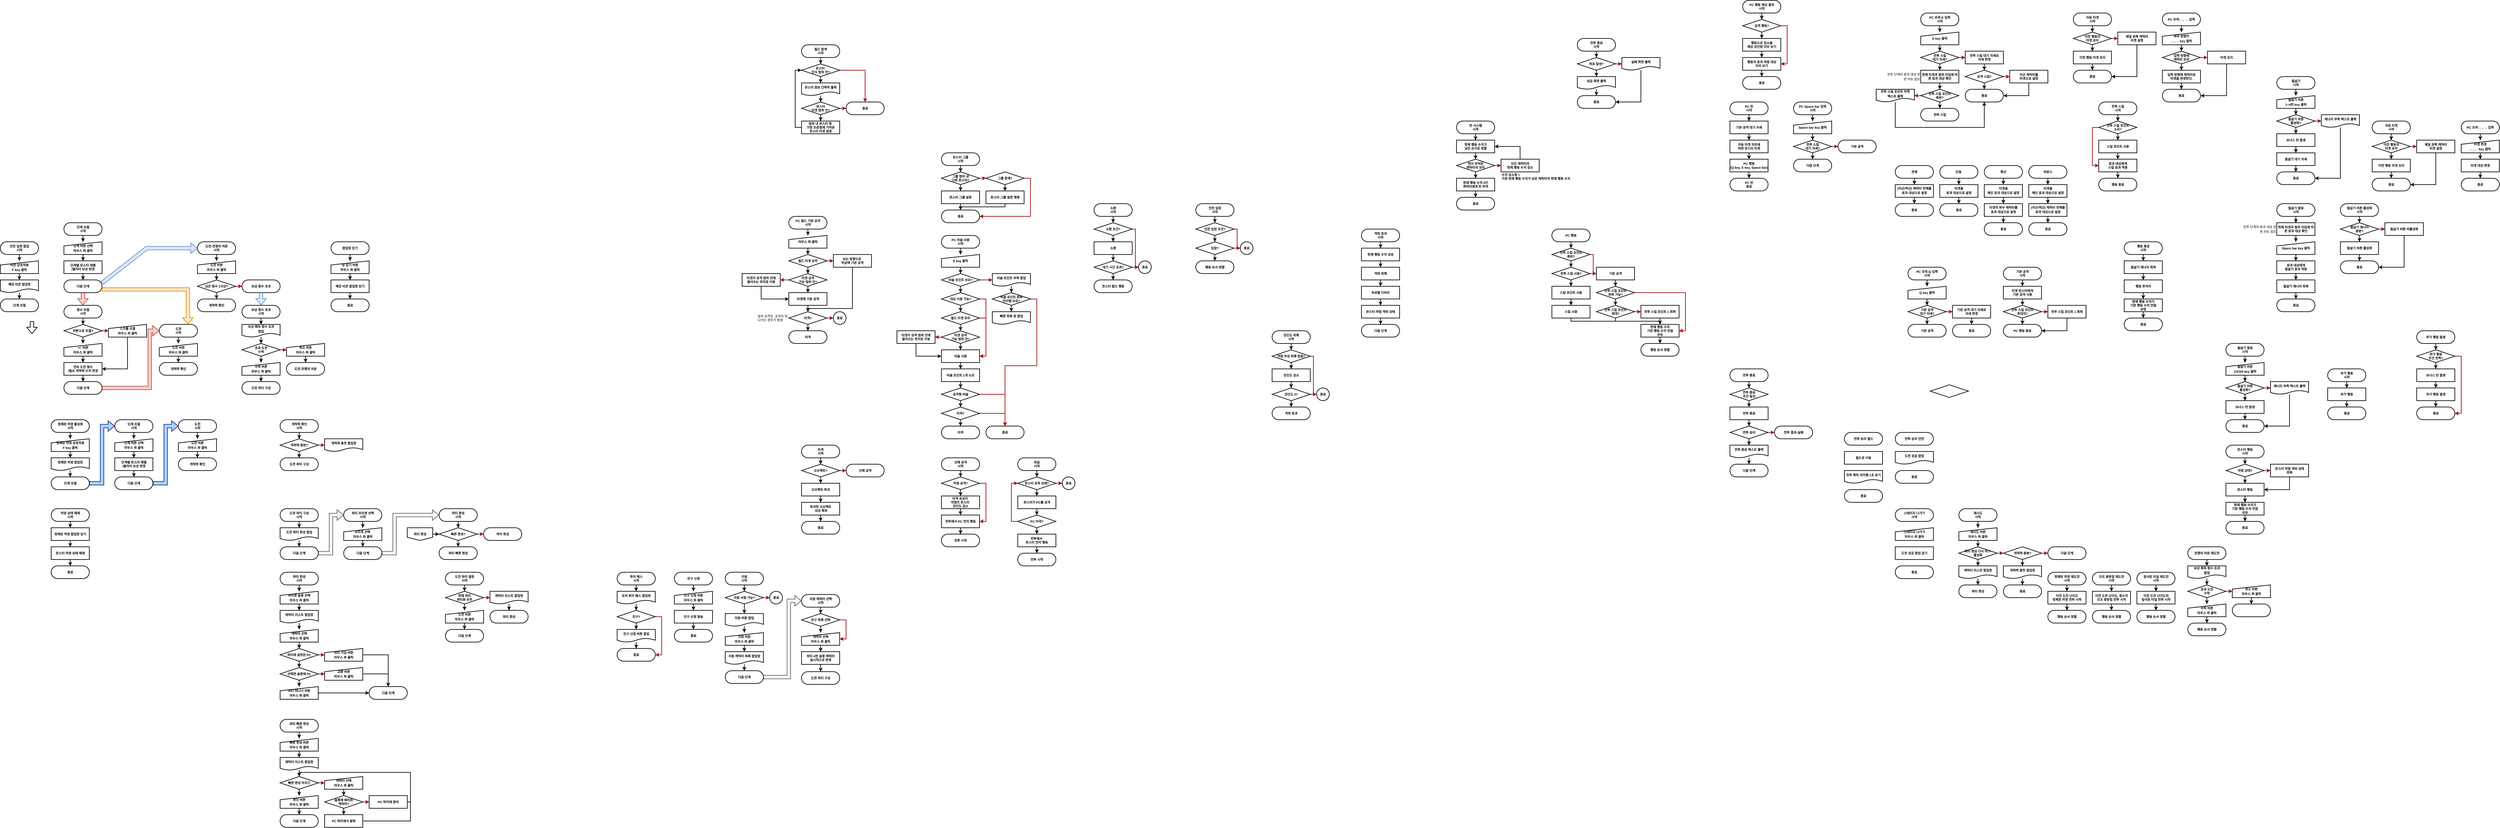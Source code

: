 <mxfile version="24.3.1" type="device">
  <diagram name="페이지-1" id="MwEd6E1gdcDkhidKaNLA">
    <mxGraphModel dx="4503" dy="643" grid="1" gridSize="10" guides="1" tooltips="1" connect="1" arrows="1" fold="1" page="1" pageScale="1" pageWidth="827" pageHeight="1169" math="0" shadow="0">
      <root>
        <mxCell id="0" />
        <mxCell id="1" parent="0" />
        <mxCell id="QMlob4MlyVVxAFYZ2pW8-58" style="edgeStyle=orthogonalEdgeStyle;rounded=0;orthogonalLoop=1;jettySize=auto;html=1;exitX=0.5;exitY=1;exitDx=0;exitDy=0;strokeWidth=2;" parent="1" source="QMlob4MlyVVxAFYZ2pW8-42" target="QMlob4MlyVVxAFYZ2pW8-48" edge="1">
          <mxGeometry relative="1" as="geometry" />
        </mxCell>
        <mxCell id="QMlob4MlyVVxAFYZ2pW8-42" value="선제 공격&lt;div&gt;시작&lt;/div&gt;" style="rounded=1;whiteSpace=wrap;html=1;arcSize=50;strokeWidth=2;fontSize=10;fontStyle=1" parent="1" vertex="1">
          <mxGeometry x="-320" y="1440" width="120" height="40" as="geometry" />
        </mxCell>
        <mxCell id="QMlob4MlyVVxAFYZ2pW8-59" style="edgeStyle=orthogonalEdgeStyle;rounded=0;orthogonalLoop=1;jettySize=auto;html=1;exitX=0.5;exitY=1;exitDx=0;exitDy=0;strokeWidth=2;" parent="1" source="QMlob4MlyVVxAFYZ2pW8-48" target="QMlob4MlyVVxAFYZ2pW8-54" edge="1">
          <mxGeometry relative="1" as="geometry" />
        </mxCell>
        <mxCell id="QMlob4MlyVVxAFYZ2pW8-61" style="edgeStyle=orthogonalEdgeStyle;rounded=0;orthogonalLoop=1;jettySize=auto;html=1;exitX=1;exitY=0.5;exitDx=0;exitDy=0;entryX=1;entryY=0.5;entryDx=0;entryDy=0;strokeColor=#990000;strokeWidth=2;" parent="1" source="QMlob4MlyVVxAFYZ2pW8-48" target="QMlob4MlyVVxAFYZ2pW8-56" edge="1">
          <mxGeometry relative="1" as="geometry" />
        </mxCell>
        <mxCell id="QMlob4MlyVVxAFYZ2pW8-48" value="악점 공격?" style="rhombus;whiteSpace=wrap;html=1;strokeWidth=2;fontSize=10;fontStyle=1" parent="1" vertex="1">
          <mxGeometry x="-320" y="1500" width="120" height="40" as="geometry" />
        </mxCell>
        <mxCell id="QMlob4MlyVVxAFYZ2pW8-60" style="edgeStyle=orthogonalEdgeStyle;rounded=0;orthogonalLoop=1;jettySize=auto;html=1;exitX=0.5;exitY=1;exitDx=0;exitDy=0;strokeWidth=2;" parent="1" source="QMlob4MlyVVxAFYZ2pW8-54" target="QMlob4MlyVVxAFYZ2pW8-56" edge="1">
          <mxGeometry relative="1" as="geometry" />
        </mxCell>
        <mxCell id="QMlob4MlyVVxAFYZ2pW8-54" value="타격 속성이&amp;nbsp;&lt;div&gt;약점인 몬스터&amp;nbsp;&lt;/div&gt;&lt;div&gt;강인도 감소&lt;/div&gt;" style="rounded=1;whiteSpace=wrap;html=1;arcSize=0;strokeWidth=2;fontSize=10;fontStyle=1" parent="1" vertex="1">
          <mxGeometry x="-320" y="1560" width="120" height="40" as="geometry" />
        </mxCell>
        <mxCell id="QMlob4MlyVVxAFYZ2pW8-55" value="전투 시작" style="rounded=1;whiteSpace=wrap;html=1;arcSize=50;strokeWidth=2;fontSize=10;fontStyle=1" parent="1" vertex="1">
          <mxGeometry x="-320" y="1680" width="120" height="40" as="geometry" />
        </mxCell>
        <mxCell id="QMlob4MlyVVxAFYZ2pW8-62" style="edgeStyle=orthogonalEdgeStyle;rounded=0;orthogonalLoop=1;jettySize=auto;html=1;exitX=0.5;exitY=1;exitDx=0;exitDy=0;strokeWidth=2;" parent="1" source="QMlob4MlyVVxAFYZ2pW8-56" target="QMlob4MlyVVxAFYZ2pW8-55" edge="1">
          <mxGeometry relative="1" as="geometry" />
        </mxCell>
        <mxCell id="QMlob4MlyVVxAFYZ2pW8-56" value="전투에서 PC 먼저 행동" style="rounded=1;whiteSpace=wrap;html=1;arcSize=0;strokeWidth=2;fontSize=10;fontStyle=1" parent="1" vertex="1">
          <mxGeometry x="-320" y="1620" width="120" height="40" as="geometry" />
        </mxCell>
        <mxCell id="1fV7GEKqSbkE52Wo5SPI-5" style="edgeStyle=orthogonalEdgeStyle;rounded=0;orthogonalLoop=1;jettySize=auto;html=1;exitX=0.5;exitY=1;exitDx=0;exitDy=0;strokeWidth=2;" parent="1" source="QMlob4MlyVVxAFYZ2pW8-105" target="1fV7GEKqSbkE52Wo5SPI-6" edge="1">
          <mxGeometry relative="1" as="geometry" />
        </mxCell>
        <mxCell id="QMlob4MlyVVxAFYZ2pW8-105" value="턴 시스템&lt;div&gt;시작&lt;/div&gt;" style="rounded=1;whiteSpace=wrap;html=1;arcSize=50;strokeWidth=2;fontSize=10;fontStyle=1" parent="1" vertex="1">
          <mxGeometry x="1300" y="380" width="120" height="40" as="geometry" />
        </mxCell>
        <mxCell id="QMlob4MlyVVxAFYZ2pW8-111" style="edgeStyle=orthogonalEdgeStyle;rounded=0;orthogonalLoop=1;jettySize=auto;html=1;exitX=1;exitY=0.5;exitDx=0;exitDy=0;strokeColor=#990000;strokeWidth=2;" parent="1" source="QMlob4MlyVVxAFYZ2pW8-106" target="QMlob4MlyVVxAFYZ2pW8-108" edge="1">
          <mxGeometry relative="1" as="geometry" />
        </mxCell>
        <mxCell id="QMlob4MlyVVxAFYZ2pW8-112" style="edgeStyle=orthogonalEdgeStyle;rounded=0;orthogonalLoop=1;jettySize=auto;html=1;exitX=0.5;exitY=1;exitDx=0;exitDy=0;strokeWidth=2;" parent="1" source="QMlob4MlyVVxAFYZ2pW8-106" target="QMlob4MlyVVxAFYZ2pW8-107" edge="1">
          <mxGeometry relative="1" as="geometry" />
        </mxCell>
        <mxCell id="QMlob4MlyVVxAFYZ2pW8-106" value="턴이 부여된&lt;div&gt;캐릭터의 유무&lt;/div&gt;" style="rhombus;whiteSpace=wrap;html=1;strokeWidth=2;fontSize=10;fontStyle=1" parent="1" vertex="1">
          <mxGeometry x="1300" y="500" width="120" height="40" as="geometry" />
        </mxCell>
        <mxCell id="QMlob4MlyVVxAFYZ2pW8-113" style="edgeStyle=orthogonalEdgeStyle;rounded=0;orthogonalLoop=1;jettySize=auto;html=1;exitX=0.5;exitY=1;exitDx=0;exitDy=0;strokeWidth=2;" parent="1" source="QMlob4MlyVVxAFYZ2pW8-107" target="QMlob4MlyVVxAFYZ2pW8-109" edge="1">
          <mxGeometry relative="1" as="geometry" />
        </mxCell>
        <mxCell id="QMlob4MlyVVxAFYZ2pW8-107" value="현재 행동 수치 0인&lt;div&gt;캐릭터에게 턴 부여&lt;/div&gt;" style="rounded=1;whiteSpace=wrap;html=1;arcSize=0;strokeWidth=2;fontSize=10;fontStyle=1" parent="1" vertex="1">
          <mxGeometry x="1300" y="560" width="120" height="40" as="geometry" />
        </mxCell>
        <mxCell id="1fV7GEKqSbkE52Wo5SPI-9" style="edgeStyle=orthogonalEdgeStyle;rounded=0;orthogonalLoop=1;jettySize=auto;html=1;exitX=0.5;exitY=0;exitDx=0;exitDy=0;entryX=1;entryY=0.5;entryDx=0;entryDy=0;strokeWidth=2;" parent="1" source="QMlob4MlyVVxAFYZ2pW8-108" target="1fV7GEKqSbkE52Wo5SPI-6" edge="1">
          <mxGeometry relative="1" as="geometry" />
        </mxCell>
        <mxCell id="QMlob4MlyVVxAFYZ2pW8-108" value="모든 캐릭터의&lt;div&gt;현재 행동 수치 감소&lt;/div&gt;" style="rounded=1;whiteSpace=wrap;html=1;arcSize=0;strokeWidth=2;fontSize=10;fontStyle=1" parent="1" vertex="1">
          <mxGeometry x="1440" y="500" width="120" height="40" as="geometry" />
        </mxCell>
        <mxCell id="QMlob4MlyVVxAFYZ2pW8-109" value="종료" style="rounded=1;whiteSpace=wrap;html=1;arcSize=50;strokeWidth=2;fontSize=10;fontStyle=1" parent="1" vertex="1">
          <mxGeometry x="1300" y="620" width="120" height="40" as="geometry" />
        </mxCell>
        <mxCell id="QMlob4MlyVVxAFYZ2pW8-179" style="edgeStyle=orthogonalEdgeStyle;rounded=0;orthogonalLoop=1;jettySize=auto;html=1;exitX=0.5;exitY=1;exitDx=0;exitDy=0;strokeWidth=2;entryX=0.5;entryY=0;entryDx=0;entryDy=0;" parent="1" source="QMlob4MlyVVxAFYZ2pW8-156" target="QMlob4MlyVVxAFYZ2pW8-175" edge="1">
          <mxGeometry relative="1" as="geometry">
            <mxPoint x="1660" y="720" as="targetPoint" />
          </mxGeometry>
        </mxCell>
        <mxCell id="QMlob4MlyVVxAFYZ2pW8-156" value="PC 행동" style="rounded=1;whiteSpace=wrap;html=1;arcSize=50;strokeWidth=2;fontSize=10;fontStyle=1" parent="1" vertex="1">
          <mxGeometry x="1600" y="720" width="120" height="40" as="geometry" />
        </mxCell>
        <mxCell id="QMlob4MlyVVxAFYZ2pW8-191" style="edgeStyle=orthogonalEdgeStyle;rounded=0;orthogonalLoop=1;jettySize=auto;html=1;exitX=1;exitY=0.5;exitDx=0;exitDy=0;strokeColor=#990000;strokeWidth=2;" parent="1" source="QMlob4MlyVVxAFYZ2pW8-169" target="QMlob4MlyVVxAFYZ2pW8-176" edge="1">
          <mxGeometry relative="1" as="geometry" />
        </mxCell>
        <mxCell id="QMlob4MlyVVxAFYZ2pW8-199" style="edgeStyle=orthogonalEdgeStyle;rounded=0;orthogonalLoop=1;jettySize=auto;html=1;exitX=0.5;exitY=1;exitDx=0;exitDy=0;entryX=0.5;entryY=0;entryDx=0;entryDy=0;strokeWidth=2;" parent="1" source="QMlob4MlyVVxAFYZ2pW8-169" target="QMlob4MlyVVxAFYZ2pW8-192" edge="1">
          <mxGeometry relative="1" as="geometry">
            <Array as="points">
              <mxPoint x="1800" y="1010" />
              <mxPoint x="1940" y="1010" />
            </Array>
          </mxGeometry>
        </mxCell>
        <mxCell id="QMlob4MlyVVxAFYZ2pW8-169" value="전투 스킬 포인트&lt;div&gt;최대?&lt;/div&gt;" style="rhombus;whiteSpace=wrap;html=1;strokeWidth=2;fontSize=10;fontStyle=1" parent="1" vertex="1">
          <mxGeometry x="1740" y="960" width="120" height="40" as="geometry" />
        </mxCell>
        <mxCell id="QMlob4MlyVVxAFYZ2pW8-183" style="edgeStyle=orthogonalEdgeStyle;rounded=0;orthogonalLoop=1;jettySize=auto;html=1;exitX=0.5;exitY=1;exitDx=0;exitDy=0;strokeWidth=2;entryX=0.5;entryY=0;entryDx=0;entryDy=0;" parent="1" source="QMlob4MlyVVxAFYZ2pW8-171" target="QMlob4MlyVVxAFYZ2pW8-430" edge="1">
          <mxGeometry relative="1" as="geometry" />
        </mxCell>
        <mxCell id="QMlob4MlyVVxAFYZ2pW8-184" style="edgeStyle=orthogonalEdgeStyle;rounded=0;orthogonalLoop=1;jettySize=auto;html=1;exitX=1;exitY=0.5;exitDx=0;exitDy=0;strokeColor=#990000;strokeWidth=2;" parent="1" source="QMlob4MlyVVxAFYZ2pW8-171" target="QMlob4MlyVVxAFYZ2pW8-173" edge="1">
          <mxGeometry relative="1" as="geometry" />
        </mxCell>
        <mxCell id="QMlob4MlyVVxAFYZ2pW8-171" value="전투 스킬 사용?" style="rhombus;whiteSpace=wrap;html=1;strokeWidth=2;fontSize=10;fontStyle=1" parent="1" vertex="1">
          <mxGeometry x="1600" y="840" width="120" height="40" as="geometry" />
        </mxCell>
        <mxCell id="QMlob4MlyVVxAFYZ2pW8-189" style="edgeStyle=orthogonalEdgeStyle;rounded=0;orthogonalLoop=1;jettySize=auto;html=1;exitX=0.5;exitY=1;exitDx=0;exitDy=0;strokeWidth=2;" parent="1" source="QMlob4MlyVVxAFYZ2pW8-173" target="QMlob4MlyVVxAFYZ2pW8-188" edge="1">
          <mxGeometry relative="1" as="geometry" />
        </mxCell>
        <mxCell id="QMlob4MlyVVxAFYZ2pW8-173" value="기본 공격" style="rounded=1;whiteSpace=wrap;html=1;arcSize=0;strokeWidth=2;fontSize=10;fontStyle=1" parent="1" vertex="1">
          <mxGeometry x="1740" y="840" width="120" height="40" as="geometry" />
        </mxCell>
        <mxCell id="QMlob4MlyVVxAFYZ2pW8-182" style="edgeStyle=orthogonalEdgeStyle;rounded=0;orthogonalLoop=1;jettySize=auto;html=1;exitX=0.5;exitY=1;exitDx=0;exitDy=0;entryX=0.5;entryY=0;entryDx=0;entryDy=0;strokeWidth=2;" parent="1" source="QMlob4MlyVVxAFYZ2pW8-175" target="QMlob4MlyVVxAFYZ2pW8-171" edge="1">
          <mxGeometry relative="1" as="geometry" />
        </mxCell>
        <mxCell id="QMlob4MlyVVxAFYZ2pW8-186" style="edgeStyle=orthogonalEdgeStyle;rounded=0;orthogonalLoop=1;jettySize=auto;html=1;exitX=1;exitY=0.5;exitDx=0;exitDy=0;entryX=0;entryY=0.5;entryDx=0;entryDy=0;strokeColor=#990000;strokeWidth=2;" parent="1" source="QMlob4MlyVVxAFYZ2pW8-175" target="QMlob4MlyVVxAFYZ2pW8-173" edge="1">
          <mxGeometry relative="1" as="geometry">
            <Array as="points">
              <mxPoint x="1730" y="800" />
              <mxPoint x="1730" y="860" />
            </Array>
          </mxGeometry>
        </mxCell>
        <mxCell id="QMlob4MlyVVxAFYZ2pW8-175" value="전투 스킬 포인트&lt;div&gt;충분?&lt;/div&gt;" style="rhombus;whiteSpace=wrap;html=1;strokeWidth=2;fontSize=10;fontStyle=1" parent="1" vertex="1">
          <mxGeometry x="1600" y="780" width="120" height="40" as="geometry" />
        </mxCell>
        <mxCell id="QMlob4MlyVVxAFYZ2pW8-198" style="edgeStyle=orthogonalEdgeStyle;rounded=0;orthogonalLoop=1;jettySize=auto;html=1;exitX=0.5;exitY=1;exitDx=0;exitDy=0;strokeWidth=2;" parent="1" source="QMlob4MlyVVxAFYZ2pW8-176" target="QMlob4MlyVVxAFYZ2pW8-192" edge="1">
          <mxGeometry relative="1" as="geometry" />
        </mxCell>
        <mxCell id="QMlob4MlyVVxAFYZ2pW8-176" value="전투 스킬 포인트 1 회복" style="rounded=1;whiteSpace=wrap;html=1;arcSize=0;strokeWidth=2;fontSize=10;fontStyle=1" parent="1" vertex="1">
          <mxGeometry x="1880" y="960" width="120" height="40" as="geometry" />
        </mxCell>
        <mxCell id="QMlob4MlyVVxAFYZ2pW8-200" style="edgeStyle=orthogonalEdgeStyle;rounded=0;orthogonalLoop=1;jettySize=auto;html=1;exitX=0.5;exitY=1;exitDx=0;exitDy=0;strokeWidth=2;" parent="1" source="QMlob4MlyVVxAFYZ2pW8-178" target="QMlob4MlyVVxAFYZ2pW8-192" edge="1">
          <mxGeometry relative="1" as="geometry">
            <Array as="points">
              <mxPoint x="1660" y="1010" />
              <mxPoint x="1940" y="1010" />
            </Array>
          </mxGeometry>
        </mxCell>
        <mxCell id="QMlob4MlyVVxAFYZ2pW8-178" value="스킬 사용" style="rounded=1;whiteSpace=wrap;html=1;arcSize=0;strokeWidth=2;fontSize=10;fontStyle=1" parent="1" vertex="1">
          <mxGeometry x="1600" y="960" width="120" height="40" as="geometry" />
        </mxCell>
        <mxCell id="QMlob4MlyVVxAFYZ2pW8-190" style="edgeStyle=orthogonalEdgeStyle;rounded=0;orthogonalLoop=1;jettySize=auto;html=1;exitX=0.5;exitY=1;exitDx=0;exitDy=0;entryX=0.5;entryY=0;entryDx=0;entryDy=0;strokeWidth=2;" parent="1" source="QMlob4MlyVVxAFYZ2pW8-188" target="QMlob4MlyVVxAFYZ2pW8-169" edge="1">
          <mxGeometry relative="1" as="geometry" />
        </mxCell>
        <mxCell id="QMlob4MlyVVxAFYZ2pW8-197" style="edgeStyle=orthogonalEdgeStyle;rounded=0;orthogonalLoop=1;jettySize=auto;html=1;exitX=1;exitY=0.5;exitDx=0;exitDy=0;entryX=1;entryY=0.5;entryDx=0;entryDy=0;strokeColor=#990000;strokeWidth=2;" parent="1" source="QMlob4MlyVVxAFYZ2pW8-188" target="QMlob4MlyVVxAFYZ2pW8-192" edge="1">
          <mxGeometry relative="1" as="geometry" />
        </mxCell>
        <mxCell id="QMlob4MlyVVxAFYZ2pW8-188" value="전투 스킬 포인트&lt;div&gt;회복 가능?&lt;/div&gt;" style="rhombus;whiteSpace=wrap;html=1;strokeWidth=2;fontSize=10;fontStyle=1" parent="1" vertex="1">
          <mxGeometry x="1740" y="900" width="120" height="40" as="geometry" />
        </mxCell>
        <mxCell id="QMlob4MlyVVxAFYZ2pW8-202" style="edgeStyle=orthogonalEdgeStyle;rounded=0;orthogonalLoop=1;jettySize=auto;html=1;exitX=0.5;exitY=1;exitDx=0;exitDy=0;strokeWidth=2;" parent="1" source="QMlob4MlyVVxAFYZ2pW8-192" target="QMlob4MlyVVxAFYZ2pW8-201" edge="1">
          <mxGeometry relative="1" as="geometry" />
        </mxCell>
        <mxCell id="QMlob4MlyVVxAFYZ2pW8-192" value="현재 행동 수치&lt;div&gt;기본 행동 수치 만큼&lt;/div&gt;&lt;div&gt;상승&lt;/div&gt;" style="rounded=1;whiteSpace=wrap;html=1;arcSize=0;strokeWidth=2;fontSize=10;fontStyle=1" parent="1" vertex="1">
          <mxGeometry x="1880" y="1020" width="120" height="40" as="geometry" />
        </mxCell>
        <mxCell id="QMlob4MlyVVxAFYZ2pW8-201" value="행동 순서 정렬" style="rounded=1;whiteSpace=wrap;html=1;arcSize=50;strokeWidth=2;fontSize=10;fontStyle=1" parent="1" vertex="1">
          <mxGeometry x="1880" y="1080" width="120" height="40" as="geometry" />
        </mxCell>
        <mxCell id="QMlob4MlyVVxAFYZ2pW8-215" style="edgeStyle=orthogonalEdgeStyle;rounded=0;orthogonalLoop=1;jettySize=auto;html=1;exitX=0.5;exitY=1;exitDx=0;exitDy=0;strokeWidth=2;" parent="1" source="QMlob4MlyVVxAFYZ2pW8-208" target="QMlob4MlyVVxAFYZ2pW8-209" edge="1">
          <mxGeometry relative="1" as="geometry" />
        </mxCell>
        <mxCell id="QMlob4MlyVVxAFYZ2pW8-208" value="전투 종료&lt;div&gt;시작&lt;/div&gt;" style="rounded=1;whiteSpace=wrap;html=1;arcSize=50;strokeWidth=2;fontSize=10;fontStyle=1" parent="1" vertex="1">
          <mxGeometry x="1680" y="120" width="120" height="40" as="geometry" />
        </mxCell>
        <mxCell id="QMlob4MlyVVxAFYZ2pW8-216" style="edgeStyle=orthogonalEdgeStyle;rounded=0;orthogonalLoop=1;jettySize=auto;html=1;exitX=0.5;exitY=1;exitDx=0;exitDy=0;strokeWidth=2;" parent="1" source="QMlob4MlyVVxAFYZ2pW8-209" target="QMlob4MlyVVxAFYZ2pW8-212" edge="1">
          <mxGeometry relative="1" as="geometry" />
        </mxCell>
        <mxCell id="QMlob4MlyVVxAFYZ2pW8-217" style="edgeStyle=orthogonalEdgeStyle;rounded=0;orthogonalLoop=1;jettySize=auto;html=1;exitX=1;exitY=0.5;exitDx=0;exitDy=0;strokeColor=#990000;strokeWidth=2;" parent="1" source="QMlob4MlyVVxAFYZ2pW8-209" target="QMlob4MlyVVxAFYZ2pW8-211" edge="1">
          <mxGeometry relative="1" as="geometry" />
        </mxCell>
        <mxCell id="QMlob4MlyVVxAFYZ2pW8-209" value="목표 달성?" style="rhombus;whiteSpace=wrap;html=1;strokeWidth=2;fontSize=10;fontStyle=1" parent="1" vertex="1">
          <mxGeometry x="1680" y="180" width="120" height="40" as="geometry" />
        </mxCell>
        <mxCell id="QMlob4MlyVVxAFYZ2pW8-219" style="edgeStyle=orthogonalEdgeStyle;rounded=0;orthogonalLoop=1;jettySize=auto;html=1;entryX=1;entryY=0.5;entryDx=0;entryDy=0;exitX=0.5;exitY=1;exitDx=0;exitDy=0;exitPerimeter=0;strokeWidth=2;" parent="1" source="QMlob4MlyVVxAFYZ2pW8-211" target="QMlob4MlyVVxAFYZ2pW8-214" edge="1">
          <mxGeometry relative="1" as="geometry" />
        </mxCell>
        <mxCell id="QMlob4MlyVVxAFYZ2pW8-211" value="&lt;span style=&quot;font-size: 10px;&quot;&gt;실패 화면 출력&lt;/span&gt;" style="shape=document;whiteSpace=wrap;html=1;boundedLbl=1;fontStyle=1;strokeWidth=2;" parent="1" vertex="1">
          <mxGeometry x="1820" y="180" width="120" height="40" as="geometry" />
        </mxCell>
        <mxCell id="QMlob4MlyVVxAFYZ2pW8-220" style="edgeStyle=orthogonalEdgeStyle;rounded=0;orthogonalLoop=1;jettySize=auto;html=1;strokeWidth=2;" parent="1" source="QMlob4MlyVVxAFYZ2pW8-212" target="QMlob4MlyVVxAFYZ2pW8-214" edge="1">
          <mxGeometry relative="1" as="geometry" />
        </mxCell>
        <mxCell id="QMlob4MlyVVxAFYZ2pW8-212" value="&lt;span style=&quot;font-size: 10px;&quot;&gt;성공 화면 출력&lt;/span&gt;" style="shape=document;whiteSpace=wrap;html=1;boundedLbl=1;fontStyle=1;strokeWidth=2;" parent="1" vertex="1">
          <mxGeometry x="1680" y="240" width="120" height="40" as="geometry" />
        </mxCell>
        <mxCell id="QMlob4MlyVVxAFYZ2pW8-214" value="종료" style="rounded=1;whiteSpace=wrap;html=1;arcSize=50;strokeWidth=2;fontSize=10;fontStyle=1" parent="1" vertex="1">
          <mxGeometry x="1680" y="300" width="120" height="40" as="geometry" />
        </mxCell>
        <mxCell id="QMlob4MlyVVxAFYZ2pW8-226" style="edgeStyle=orthogonalEdgeStyle;rounded=0;orthogonalLoop=1;jettySize=auto;html=1;exitX=0.5;exitY=1;exitDx=0;exitDy=0;entryX=0.5;entryY=0;entryDx=0;entryDy=0;strokeWidth=2;" parent="1" source="QMlob4MlyVVxAFYZ2pW8-221" target="QMlob4MlyVVxAFYZ2pW8-222" edge="1">
          <mxGeometry relative="1" as="geometry" />
        </mxCell>
        <mxCell id="QMlob4MlyVVxAFYZ2pW8-221" value="&lt;div&gt;던전 입장&lt;/div&gt;&lt;div&gt;시작&lt;/div&gt;" style="rounded=1;whiteSpace=wrap;html=1;arcSize=50;strokeWidth=2;fontSize=10;fontStyle=1" parent="1" vertex="1">
          <mxGeometry x="480" y="640" width="120" height="40" as="geometry" />
        </mxCell>
        <mxCell id="QMlob4MlyVVxAFYZ2pW8-227" style="edgeStyle=orthogonalEdgeStyle;rounded=0;orthogonalLoop=1;jettySize=auto;html=1;exitX=1;exitY=0.5;exitDx=0;exitDy=0;strokeColor=#990000;strokeWidth=2;entryX=0;entryY=0.5;entryDx=0;entryDy=0;" parent="1" source="QMlob4MlyVVxAFYZ2pW8-222" target="QMlob4MlyVVxAFYZ2pW8-224" edge="1">
          <mxGeometry relative="1" as="geometry">
            <Array as="points">
              <mxPoint x="610" y="720" />
              <mxPoint x="610" y="780" />
            </Array>
          </mxGeometry>
        </mxCell>
        <mxCell id="QMlob4MlyVVxAFYZ2pW8-234" style="edgeStyle=orthogonalEdgeStyle;rounded=0;orthogonalLoop=1;jettySize=auto;html=1;exitX=0.5;exitY=1;exitDx=0;exitDy=0;entryX=0.5;entryY=0;entryDx=0;entryDy=0;strokeWidth=2;" parent="1" source="QMlob4MlyVVxAFYZ2pW8-222" target="QMlob4MlyVVxAFYZ2pW8-232" edge="1">
          <mxGeometry relative="1" as="geometry" />
        </mxCell>
        <mxCell id="QMlob4MlyVVxAFYZ2pW8-222" value="던전 입장 조건?" style="rhombus;whiteSpace=wrap;html=1;strokeWidth=2;fontSize=10;fontStyle=1" parent="1" vertex="1">
          <mxGeometry x="480" y="700" width="120" height="40" as="geometry" />
        </mxCell>
        <mxCell id="QMlob4MlyVVxAFYZ2pW8-224" value="종료" style="rounded=1;whiteSpace=wrap;html=1;arcSize=50;strokeWidth=2;fontSize=10;fontStyle=1" parent="1" vertex="1">
          <mxGeometry x="620" y="760" width="40" height="40" as="geometry" />
        </mxCell>
        <mxCell id="QMlob4MlyVVxAFYZ2pW8-231" value="행동 순서 정렬" style="rounded=1;whiteSpace=wrap;html=1;arcSize=50;strokeWidth=2;fontSize=10;fontStyle=1" parent="1" vertex="1">
          <mxGeometry x="480" y="820" width="120" height="40" as="geometry" />
        </mxCell>
        <mxCell id="QMlob4MlyVVxAFYZ2pW8-233" style="edgeStyle=orthogonalEdgeStyle;rounded=0;orthogonalLoop=1;jettySize=auto;html=1;exitX=1;exitY=0.5;exitDx=0;exitDy=0;strokeColor=#990000;strokeWidth=2;" parent="1" source="QMlob4MlyVVxAFYZ2pW8-232" target="QMlob4MlyVVxAFYZ2pW8-224" edge="1">
          <mxGeometry relative="1" as="geometry" />
        </mxCell>
        <mxCell id="QMlob4MlyVVxAFYZ2pW8-235" style="edgeStyle=orthogonalEdgeStyle;rounded=0;orthogonalLoop=1;jettySize=auto;html=1;exitX=0.5;exitY=1;exitDx=0;exitDy=0;entryX=0.5;entryY=0;entryDx=0;entryDy=0;strokeWidth=2;" parent="1" source="QMlob4MlyVVxAFYZ2pW8-232" target="QMlob4MlyVVxAFYZ2pW8-231" edge="1">
          <mxGeometry relative="1" as="geometry" />
        </mxCell>
        <mxCell id="QMlob4MlyVVxAFYZ2pW8-232" value="입장?" style="rhombus;whiteSpace=wrap;html=1;strokeWidth=2;fontSize=10;fontStyle=1" parent="1" vertex="1">
          <mxGeometry x="480" y="760" width="120" height="40" as="geometry" />
        </mxCell>
        <mxCell id="QMlob4MlyVVxAFYZ2pW8-241" style="edgeStyle=orthogonalEdgeStyle;rounded=0;orthogonalLoop=1;jettySize=auto;html=1;exitX=0.5;exitY=1;exitDx=0;exitDy=0;strokeWidth=2;" parent="1" source="QMlob4MlyVVxAFYZ2pW8-236" target="QMlob4MlyVVxAFYZ2pW8-237" edge="1">
          <mxGeometry relative="1" as="geometry" />
        </mxCell>
        <mxCell id="QMlob4MlyVVxAFYZ2pW8-236" value="강인도 피해&lt;div&gt;시작&lt;/div&gt;" style="rounded=1;whiteSpace=wrap;html=1;arcSize=50;strokeWidth=2;fontSize=10;fontStyle=1" parent="1" vertex="1">
          <mxGeometry x="720" y="1040" width="120" height="40" as="geometry" />
        </mxCell>
        <mxCell id="QMlob4MlyVVxAFYZ2pW8-246" style="edgeStyle=orthogonalEdgeStyle;rounded=0;orthogonalLoop=1;jettySize=auto;html=1;exitX=0.5;exitY=1;exitDx=0;exitDy=0;entryX=0.5;entryY=0;entryDx=0;entryDy=0;strokeWidth=2;" parent="1" source="QMlob4MlyVVxAFYZ2pW8-237" target="QMlob4MlyVVxAFYZ2pW8-403" edge="1">
          <mxGeometry relative="1" as="geometry" />
        </mxCell>
        <mxCell id="QMlob4MlyVVxAFYZ2pW8-406" style="edgeStyle=orthogonalEdgeStyle;rounded=0;orthogonalLoop=1;jettySize=auto;html=1;exitX=1;exitY=0.5;exitDx=0;exitDy=0;entryX=0;entryY=0.5;entryDx=0;entryDy=0;strokeColor=#990000;strokeWidth=2;" parent="1" source="QMlob4MlyVVxAFYZ2pW8-237" target="QMlob4MlyVVxAFYZ2pW8-240" edge="1">
          <mxGeometry relative="1" as="geometry">
            <Array as="points">
              <mxPoint x="850" y="1120" />
              <mxPoint x="850" y="1240" />
            </Array>
          </mxGeometry>
        </mxCell>
        <mxCell id="QMlob4MlyVVxAFYZ2pW8-237" value="약점 속성 피해 받음?" style="rhombus;whiteSpace=wrap;html=1;strokeWidth=2;fontSize=10;fontStyle=1" parent="1" vertex="1">
          <mxGeometry x="720" y="1100" width="120" height="40" as="geometry" />
        </mxCell>
        <mxCell id="QMlob4MlyVVxAFYZ2pW8-240" value="종료" style="rounded=1;whiteSpace=wrap;html=1;arcSize=50;strokeWidth=2;fontSize=10;fontStyle=1" parent="1" vertex="1">
          <mxGeometry x="860" y="1220" width="40" height="40" as="geometry" />
        </mxCell>
        <mxCell id="QMlob4MlyVVxAFYZ2pW8-248" style="edgeStyle=orthogonalEdgeStyle;rounded=0;orthogonalLoop=1;jettySize=auto;html=1;exitX=0.5;exitY=1;exitDx=0;exitDy=0;strokeWidth=2;" parent="1" source="QMlob4MlyVVxAFYZ2pW8-244" target="QMlob4MlyVVxAFYZ2pW8-247" edge="1">
          <mxGeometry relative="1" as="geometry" />
        </mxCell>
        <mxCell id="QMlob4MlyVVxAFYZ2pW8-405" style="edgeStyle=orthogonalEdgeStyle;rounded=0;orthogonalLoop=1;jettySize=auto;html=1;exitX=1;exitY=0.5;exitDx=0;exitDy=0;entryX=0;entryY=0.5;entryDx=0;entryDy=0;strokeColor=#990000;strokeWidth=2;" parent="1" source="QMlob4MlyVVxAFYZ2pW8-244" target="QMlob4MlyVVxAFYZ2pW8-240" edge="1">
          <mxGeometry relative="1" as="geometry" />
        </mxCell>
        <mxCell id="QMlob4MlyVVxAFYZ2pW8-244" value="강인도 0?" style="rhombus;whiteSpace=wrap;html=1;strokeWidth=2;fontSize=10;fontStyle=1" parent="1" vertex="1">
          <mxGeometry x="720.03" y="1220" width="120" height="40" as="geometry" />
        </mxCell>
        <mxCell id="QMlob4MlyVVxAFYZ2pW8-247" value="격파 효과" style="rounded=1;whiteSpace=wrap;html=1;arcSize=50;strokeWidth=2;fontSize=10;fontStyle=1" parent="1" vertex="1">
          <mxGeometry x="720.03" y="1280" width="120" height="40" as="geometry" />
        </mxCell>
        <mxCell id="QMlob4MlyVVxAFYZ2pW8-262" style="edgeStyle=orthogonalEdgeStyle;rounded=0;orthogonalLoop=1;jettySize=auto;html=1;exitX=0.5;exitY=1;exitDx=0;exitDy=0;entryX=0.5;entryY=0;entryDx=0;entryDy=0;strokeWidth=2;" parent="1" source="QMlob4MlyVVxAFYZ2pW8-256" target="QMlob4MlyVVxAFYZ2pW8-257" edge="1">
          <mxGeometry relative="1" as="geometry" />
        </mxCell>
        <mxCell id="QMlob4MlyVVxAFYZ2pW8-256" value="격파 효과&lt;div&gt;시작&lt;/div&gt;" style="rounded=1;whiteSpace=wrap;html=1;arcSize=50;strokeWidth=2;fontSize=10;fontStyle=1" parent="1" vertex="1">
          <mxGeometry x="1001" y="720" width="120" height="40" as="geometry" />
        </mxCell>
        <mxCell id="QMlob4MlyVVxAFYZ2pW8-263" style="edgeStyle=orthogonalEdgeStyle;rounded=0;orthogonalLoop=1;jettySize=auto;html=1;exitX=0.5;exitY=1;exitDx=0;exitDy=0;strokeWidth=2;" parent="1" source="QMlob4MlyVVxAFYZ2pW8-257" target="QMlob4MlyVVxAFYZ2pW8-258" edge="1">
          <mxGeometry relative="1" as="geometry" />
        </mxCell>
        <mxCell id="QMlob4MlyVVxAFYZ2pW8-257" value="현재 행동 수치 상승" style="rounded=1;whiteSpace=wrap;html=1;arcSize=0;strokeWidth=2;fontSize=10;fontStyle=1" parent="1" vertex="1">
          <mxGeometry x="1001" y="780" width="120" height="40" as="geometry" />
        </mxCell>
        <mxCell id="QMlob4MlyVVxAFYZ2pW8-264" style="edgeStyle=orthogonalEdgeStyle;rounded=0;orthogonalLoop=1;jettySize=auto;html=1;exitX=0.5;exitY=1;exitDx=0;exitDy=0;strokeWidth=2;" parent="1" source="QMlob4MlyVVxAFYZ2pW8-258" target="QMlob4MlyVVxAFYZ2pW8-259" edge="1">
          <mxGeometry relative="1" as="geometry" />
        </mxCell>
        <mxCell id="QMlob4MlyVVxAFYZ2pW8-258" value="격파 피해" style="rounded=1;whiteSpace=wrap;html=1;arcSize=0;strokeWidth=2;fontSize=10;fontStyle=1" parent="1" vertex="1">
          <mxGeometry x="1001" y="840" width="120" height="40" as="geometry" />
        </mxCell>
        <mxCell id="QMlob4MlyVVxAFYZ2pW8-265" style="edgeStyle=orthogonalEdgeStyle;rounded=0;orthogonalLoop=1;jettySize=auto;html=1;exitX=0.5;exitY=1;exitDx=0;exitDy=0;strokeWidth=2;" parent="1" source="QMlob4MlyVVxAFYZ2pW8-259" target="QMlob4MlyVVxAFYZ2pW8-260" edge="1">
          <mxGeometry relative="1" as="geometry" />
        </mxCell>
        <mxCell id="QMlob4MlyVVxAFYZ2pW8-259" value="속성별 디버프" style="rounded=1;whiteSpace=wrap;html=1;arcSize=0;strokeWidth=2;fontSize=10;fontStyle=1" parent="1" vertex="1">
          <mxGeometry x="1001" y="900" width="120" height="40" as="geometry" />
        </mxCell>
        <mxCell id="QMlob4MlyVVxAFYZ2pW8-266" style="edgeStyle=orthogonalEdgeStyle;rounded=0;orthogonalLoop=1;jettySize=auto;html=1;exitX=0.5;exitY=1;exitDx=0;exitDy=0;strokeWidth=2;" parent="1" source="QMlob4MlyVVxAFYZ2pW8-260" target="QMlob4MlyVVxAFYZ2pW8-261" edge="1">
          <mxGeometry relative="1" as="geometry" />
        </mxCell>
        <mxCell id="QMlob4MlyVVxAFYZ2pW8-260" value="몬스터 약점 격파 상태" style="rounded=1;whiteSpace=wrap;html=1;arcSize=0;strokeWidth=2;fontSize=10;fontStyle=1" parent="1" vertex="1">
          <mxGeometry x="1001" y="960" width="120" height="40" as="geometry" />
        </mxCell>
        <mxCell id="QMlob4MlyVVxAFYZ2pW8-261" value="다음 단계" style="rounded=1;whiteSpace=wrap;html=1;arcSize=50;strokeWidth=2;fontSize=10;fontStyle=1" parent="1" vertex="1">
          <mxGeometry x="1001" y="1020" width="120" height="40" as="geometry" />
        </mxCell>
        <mxCell id="Y9jQJoYx2dEwcg4ENcYp-214" style="edgeStyle=orthogonalEdgeStyle;rounded=0;orthogonalLoop=1;jettySize=auto;html=1;exitX=0.5;exitY=1;exitDx=0;exitDy=0;entryX=1;entryY=0.5;entryDx=0;entryDy=0;strokeWidth=2;" parent="1" source="QMlob4MlyVVxAFYZ2pW8-270" target="QMlob4MlyVVxAFYZ2pW8-277" edge="1">
          <mxGeometry relative="1" as="geometry" />
        </mxCell>
        <mxCell id="QMlob4MlyVVxAFYZ2pW8-270" value="몬스터 약점 격파 상태&lt;div&gt;회복&lt;/div&gt;" style="rounded=1;whiteSpace=wrap;html=1;arcSize=0;strokeWidth=2;fontSize=10;fontStyle=1" parent="1" vertex="1">
          <mxGeometry x="3860" y="1460" width="120" height="40" as="geometry" />
        </mxCell>
        <mxCell id="QMlob4MlyVVxAFYZ2pW8-279" style="edgeStyle=orthogonalEdgeStyle;rounded=0;orthogonalLoop=1;jettySize=auto;html=1;exitX=0.5;exitY=1;exitDx=0;exitDy=0;entryX=0.5;entryY=0;entryDx=0;entryDy=0;strokeWidth=2;" parent="1" source="QMlob4MlyVVxAFYZ2pW8-276" target="QMlob4MlyVVxAFYZ2pW8-281" edge="1">
          <mxGeometry relative="1" as="geometry">
            <mxPoint x="3780" y="1400" as="targetPoint" />
          </mxGeometry>
        </mxCell>
        <mxCell id="QMlob4MlyVVxAFYZ2pW8-276" value="몬스터 행동&lt;div&gt;시작&lt;/div&gt;" style="rounded=1;whiteSpace=wrap;html=1;arcSize=50;strokeWidth=2;fontSize=10;fontStyle=1" parent="1" vertex="1">
          <mxGeometry x="3720" y="1400" width="120" height="40" as="geometry" />
        </mxCell>
        <mxCell id="QMlob4MlyVVxAFYZ2pW8-280" style="edgeStyle=orthogonalEdgeStyle;rounded=0;orthogonalLoop=1;jettySize=auto;html=1;exitX=0.5;exitY=1;exitDx=0;exitDy=0;strokeWidth=2;" parent="1" source="QMlob4MlyVVxAFYZ2pW8-277" target="Y9jQJoYx2dEwcg4ENcYp-212" edge="1">
          <mxGeometry relative="1" as="geometry">
            <mxPoint x="3780.059" y="1580" as="targetPoint" />
          </mxGeometry>
        </mxCell>
        <mxCell id="QMlob4MlyVVxAFYZ2pW8-277" value="몬스터 행동" style="rounded=1;whiteSpace=wrap;html=1;arcSize=0;strokeWidth=2;fontSize=10;fontStyle=1" parent="1" vertex="1">
          <mxGeometry x="3720" y="1520" width="120" height="40" as="geometry" />
        </mxCell>
        <mxCell id="QMlob4MlyVVxAFYZ2pW8-278" value="종료" style="rounded=1;whiteSpace=wrap;html=1;arcSize=50;strokeWidth=2;fontSize=10;fontStyle=1" parent="1" vertex="1">
          <mxGeometry x="3720" y="1640" width="120" height="40" as="geometry" />
        </mxCell>
        <mxCell id="QMlob4MlyVVxAFYZ2pW8-283" style="edgeStyle=orthogonalEdgeStyle;rounded=0;orthogonalLoop=1;jettySize=auto;html=1;exitX=1;exitY=0.5;exitDx=0;exitDy=0;strokeColor=#990000;strokeWidth=2;" parent="1" source="QMlob4MlyVVxAFYZ2pW8-281" target="QMlob4MlyVVxAFYZ2pW8-270" edge="1">
          <mxGeometry relative="1" as="geometry" />
        </mxCell>
        <mxCell id="QMlob4MlyVVxAFYZ2pW8-284" style="edgeStyle=orthogonalEdgeStyle;rounded=0;orthogonalLoop=1;jettySize=auto;html=1;exitX=0.5;exitY=1;exitDx=0;exitDy=0;strokeWidth=2;" parent="1" source="QMlob4MlyVVxAFYZ2pW8-281" target="QMlob4MlyVVxAFYZ2pW8-277" edge="1">
          <mxGeometry relative="1" as="geometry" />
        </mxCell>
        <mxCell id="QMlob4MlyVVxAFYZ2pW8-281" value="약점 상태?" style="rhombus;whiteSpace=wrap;html=1;strokeWidth=2;fontSize=10;fontStyle=1" parent="1" vertex="1">
          <mxGeometry x="3720" y="1460" width="120" height="40" as="geometry" />
        </mxCell>
        <mxCell id="QMlob4MlyVVxAFYZ2pW8-292" style="edgeStyle=orthogonalEdgeStyle;rounded=0;orthogonalLoop=1;jettySize=auto;html=1;exitX=0.5;exitY=1;exitDx=0;exitDy=0;strokeWidth=2;entryX=0.5;entryY=0;entryDx=0;entryDy=0;" parent="1" source="QMlob4MlyVVxAFYZ2pW8-288" target="QMlob4MlyVVxAFYZ2pW8-293" edge="1">
          <mxGeometry relative="1" as="geometry">
            <mxPoint x="-699.966" y="140.011" as="targetPoint" />
          </mxGeometry>
        </mxCell>
        <mxCell id="QMlob4MlyVVxAFYZ2pW8-288" value="필드 탐색&lt;div&gt;시작&lt;/div&gt;" style="rounded=1;whiteSpace=wrap;html=1;arcSize=50;strokeWidth=2;fontSize=10;fontStyle=1" parent="1" vertex="1">
          <mxGeometry x="-760" y="140" width="120" height="40" as="geometry" />
        </mxCell>
        <mxCell id="QMlob4MlyVVxAFYZ2pW8-310" style="edgeStyle=orthogonalEdgeStyle;rounded=0;orthogonalLoop=1;jettySize=auto;html=1;exitX=0.5;exitY=1;exitDx=0;exitDy=0;strokeWidth=2;" parent="1" source="QMlob4MlyVVxAFYZ2pW8-293" target="QMlob4MlyVVxAFYZ2pW8-296" edge="1">
          <mxGeometry relative="1" as="geometry" />
        </mxCell>
        <mxCell id="H_nVRdrD1-bCREHKMAxU-232" style="edgeStyle=orthogonalEdgeStyle;rounded=0;orthogonalLoop=1;jettySize=auto;html=1;exitX=1;exitY=0.5;exitDx=0;exitDy=0;strokeColor=#990000;strokeWidth=2;" parent="1" source="QMlob4MlyVVxAFYZ2pW8-293" target="H_nVRdrD1-bCREHKMAxU-224" edge="1">
          <mxGeometry relative="1" as="geometry" />
        </mxCell>
        <mxCell id="QMlob4MlyVVxAFYZ2pW8-293" value="몬스터&amp;nbsp;&lt;div&gt;인식 범위 안?&lt;/div&gt;" style="rhombus;whiteSpace=wrap;html=1;strokeWidth=2;fontSize=10;fontStyle=1" parent="1" vertex="1">
          <mxGeometry x="-760" y="200" width="120" height="40" as="geometry" />
        </mxCell>
        <mxCell id="QMlob4MlyVVxAFYZ2pW8-330" style="edgeStyle=orthogonalEdgeStyle;rounded=0;orthogonalLoop=1;jettySize=auto;html=1;entryX=0.5;entryY=0;entryDx=0;entryDy=0;strokeWidth=2;" parent="1" source="QMlob4MlyVVxAFYZ2pW8-296" target="QMlob4MlyVVxAFYZ2pW8-306" edge="1">
          <mxGeometry relative="1" as="geometry" />
        </mxCell>
        <mxCell id="QMlob4MlyVVxAFYZ2pW8-296" value="&lt;span style=&quot;font-size: 10px;&quot;&gt;몬스터 정보 간략히 출력&lt;/span&gt;" style="shape=document;whiteSpace=wrap;html=1;boundedLbl=1;fontStyle=1;strokeWidth=2;" parent="1" vertex="1">
          <mxGeometry x="-760" y="260" width="120" height="40" as="geometry" />
        </mxCell>
        <mxCell id="QMlob4MlyVVxAFYZ2pW8-308" style="edgeStyle=orthogonalEdgeStyle;rounded=0;orthogonalLoop=1;jettySize=auto;html=1;exitX=0.5;exitY=1;exitDx=0;exitDy=0;strokeWidth=2;" parent="1" source="QMlob4MlyVVxAFYZ2pW8-306" target="QMlob4MlyVVxAFYZ2pW8-307" edge="1">
          <mxGeometry relative="1" as="geometry" />
        </mxCell>
        <mxCell id="H_nVRdrD1-bCREHKMAxU-231" style="edgeStyle=orthogonalEdgeStyle;rounded=0;orthogonalLoop=1;jettySize=auto;html=1;exitX=1;exitY=0.5;exitDx=0;exitDy=0;entryX=0;entryY=0.5;entryDx=0;entryDy=0;strokeColor=#990000;strokeWidth=2;" parent="1" source="QMlob4MlyVVxAFYZ2pW8-306" target="H_nVRdrD1-bCREHKMAxU-224" edge="1">
          <mxGeometry relative="1" as="geometry" />
        </mxCell>
        <mxCell id="QMlob4MlyVVxAFYZ2pW8-306" value="몬스터&lt;div&gt;타겟 범위 안?&lt;/div&gt;" style="rhombus;whiteSpace=wrap;html=1;strokeWidth=2;fontSize=10;fontStyle=1" parent="1" vertex="1">
          <mxGeometry x="-760" y="320" width="120" height="40" as="geometry" />
        </mxCell>
        <mxCell id="H_nVRdrD1-bCREHKMAxU-230" style="edgeStyle=orthogonalEdgeStyle;rounded=0;orthogonalLoop=1;jettySize=auto;html=1;exitX=0;exitY=0.5;exitDx=0;exitDy=0;entryX=0;entryY=0.5;entryDx=0;entryDy=0;strokeWidth=2;" parent="1" source="QMlob4MlyVVxAFYZ2pW8-307" target="QMlob4MlyVVxAFYZ2pW8-293" edge="1">
          <mxGeometry relative="1" as="geometry" />
        </mxCell>
        <mxCell id="QMlob4MlyVVxAFYZ2pW8-307" value="범위 내 몬스터 중&amp;nbsp;&lt;div&gt;가장 조준점에 가까운&lt;/div&gt;&lt;div&gt;몬스터 타겟 설정&lt;/div&gt;" style="rounded=1;whiteSpace=wrap;html=1;arcSize=0;strokeWidth=2;fontSize=10;fontStyle=1" parent="1" vertex="1">
          <mxGeometry x="-760" y="380" width="120" height="40" as="geometry" />
        </mxCell>
        <mxCell id="QMlob4MlyVVxAFYZ2pW8-374" style="edgeStyle=orthogonalEdgeStyle;rounded=0;orthogonalLoop=1;jettySize=auto;html=1;exitX=0.5;exitY=1;exitDx=0;exitDy=0;strokeWidth=2;" parent="1" source="QMlob4MlyVVxAFYZ2pW8-371" target="QMlob4MlyVVxAFYZ2pW8-372" edge="1">
          <mxGeometry relative="1" as="geometry" />
        </mxCell>
        <mxCell id="QMlob4MlyVVxAFYZ2pW8-371" value="몬스터 그룹&lt;div&gt;시작&lt;/div&gt;" style="rounded=1;whiteSpace=wrap;html=1;arcSize=50;strokeWidth=2;fontSize=10;fontStyle=1" parent="1" vertex="1">
          <mxGeometry x="-320" y="480" width="120" height="40" as="geometry" />
        </mxCell>
        <mxCell id="QMlob4MlyVVxAFYZ2pW8-375" style="edgeStyle=orthogonalEdgeStyle;rounded=0;orthogonalLoop=1;jettySize=auto;html=1;exitX=0.5;exitY=1;exitDx=0;exitDy=0;strokeWidth=2;" parent="1" source="QMlob4MlyVVxAFYZ2pW8-372" target="QMlob4MlyVVxAFYZ2pW8-373" edge="1">
          <mxGeometry relative="1" as="geometry" />
        </mxCell>
        <mxCell id="QMlob4MlyVVxAFYZ2pW8-380" style="edgeStyle=orthogonalEdgeStyle;rounded=0;orthogonalLoop=1;jettySize=auto;html=1;exitX=1;exitY=0.5;exitDx=0;exitDy=0;entryX=0;entryY=0.5;entryDx=0;entryDy=0;strokeColor=#990000;strokeWidth=2;" parent="1" source="QMlob4MlyVVxAFYZ2pW8-372" target="QMlob4MlyVVxAFYZ2pW8-379" edge="1">
          <mxGeometry relative="1" as="geometry" />
        </mxCell>
        <mxCell id="QMlob4MlyVVxAFYZ2pW8-372" value="그룹 범위 내&lt;div&gt;다른 몬스터?&lt;/div&gt;" style="rhombus;whiteSpace=wrap;html=1;strokeWidth=2;fontSize=10;fontStyle=1" parent="1" vertex="1">
          <mxGeometry x="-320" y="540" width="120" height="40" as="geometry" />
        </mxCell>
        <mxCell id="QMlob4MlyVVxAFYZ2pW8-383" style="edgeStyle=orthogonalEdgeStyle;rounded=0;orthogonalLoop=1;jettySize=auto;html=1;exitX=0.5;exitY=1;exitDx=0;exitDy=0;strokeWidth=2;" parent="1" source="QMlob4MlyVVxAFYZ2pW8-373" target="QMlob4MlyVVxAFYZ2pW8-376" edge="1">
          <mxGeometry relative="1" as="geometry" />
        </mxCell>
        <mxCell id="QMlob4MlyVVxAFYZ2pW8-373" value="몬스터 그룹 설정" style="rounded=1;whiteSpace=wrap;html=1;arcSize=0;strokeWidth=2;fontSize=10;fontStyle=1" parent="1" vertex="1">
          <mxGeometry x="-320" y="600" width="120" height="40" as="geometry" />
        </mxCell>
        <mxCell id="QMlob4MlyVVxAFYZ2pW8-376" value="종료" style="rounded=1;whiteSpace=wrap;html=1;arcSize=50;strokeWidth=2;fontSize=10;fontStyle=1" parent="1" vertex="1">
          <mxGeometry x="-320" y="660" width="120" height="40" as="geometry" />
        </mxCell>
        <mxCell id="QMlob4MlyVVxAFYZ2pW8-384" style="edgeStyle=orthogonalEdgeStyle;rounded=0;orthogonalLoop=1;jettySize=auto;html=1;exitX=0.5;exitY=1;exitDx=0;exitDy=0;entryX=0.5;entryY=0;entryDx=0;entryDy=0;strokeWidth=2;" parent="1" source="QMlob4MlyVVxAFYZ2pW8-377" target="QMlob4MlyVVxAFYZ2pW8-376" edge="1">
          <mxGeometry relative="1" as="geometry">
            <Array as="points">
              <mxPoint x="-120" y="650" />
              <mxPoint x="-260" y="650" />
            </Array>
          </mxGeometry>
        </mxCell>
        <mxCell id="QMlob4MlyVVxAFYZ2pW8-377" value="몬스터 그룹 설정 해제" style="rounded=1;whiteSpace=wrap;html=1;arcSize=0;strokeWidth=2;fontSize=10;fontStyle=1" parent="1" vertex="1">
          <mxGeometry x="-180" y="600" width="120" height="40" as="geometry" />
        </mxCell>
        <mxCell id="QMlob4MlyVVxAFYZ2pW8-381" style="edgeStyle=orthogonalEdgeStyle;rounded=0;orthogonalLoop=1;jettySize=auto;html=1;exitX=0.5;exitY=1;exitDx=0;exitDy=0;strokeWidth=2;" parent="1" source="QMlob4MlyVVxAFYZ2pW8-379" target="QMlob4MlyVVxAFYZ2pW8-377" edge="1">
          <mxGeometry relative="1" as="geometry" />
        </mxCell>
        <mxCell id="QMlob4MlyVVxAFYZ2pW8-382" style="edgeStyle=orthogonalEdgeStyle;rounded=0;orthogonalLoop=1;jettySize=auto;html=1;exitX=1;exitY=0.5;exitDx=0;exitDy=0;entryX=1;entryY=0.5;entryDx=0;entryDy=0;strokeColor=#990000;strokeWidth=2;" parent="1" source="QMlob4MlyVVxAFYZ2pW8-379" target="QMlob4MlyVVxAFYZ2pW8-376" edge="1">
          <mxGeometry relative="1" as="geometry" />
        </mxCell>
        <mxCell id="QMlob4MlyVVxAFYZ2pW8-379" value="그룹 존재?" style="rhombus;whiteSpace=wrap;html=1;strokeWidth=2;fontSize=10;fontStyle=1" parent="1" vertex="1">
          <mxGeometry x="-180" y="540" width="120" height="40" as="geometry" />
        </mxCell>
        <mxCell id="QMlob4MlyVVxAFYZ2pW8-385" style="edgeStyle=orthogonalEdgeStyle;rounded=0;orthogonalLoop=1;jettySize=auto;html=1;exitX=0.5;exitY=1;exitDx=0;exitDy=0;entryX=0.5;entryY=0;entryDx=0;entryDy=0;strokeWidth=2;" parent="1" source="QMlob4MlyVVxAFYZ2pW8-386" target="QMlob4MlyVVxAFYZ2pW8-389" edge="1">
          <mxGeometry relative="1" as="geometry" />
        </mxCell>
        <mxCell id="QMlob4MlyVVxAFYZ2pW8-386" value="&lt;div&gt;소환&lt;/div&gt;&lt;div&gt;시작&lt;/div&gt;" style="rounded=1;whiteSpace=wrap;html=1;arcSize=50;strokeWidth=2;fontSize=10;fontStyle=1" parent="1" vertex="1">
          <mxGeometry x="160" y="640" width="120" height="40" as="geometry" />
        </mxCell>
        <mxCell id="QMlob4MlyVVxAFYZ2pW8-388" style="edgeStyle=orthogonalEdgeStyle;rounded=0;orthogonalLoop=1;jettySize=auto;html=1;exitX=0.5;exitY=1;exitDx=0;exitDy=0;strokeWidth=2;" parent="1" source="QMlob4MlyVVxAFYZ2pW8-389" target="QMlob4MlyVVxAFYZ2pW8-396" edge="1">
          <mxGeometry relative="1" as="geometry">
            <mxPoint x="220" y="760" as="targetPoint" />
          </mxGeometry>
        </mxCell>
        <mxCell id="QMlob4MlyVVxAFYZ2pW8-401" style="edgeStyle=orthogonalEdgeStyle;rounded=0;orthogonalLoop=1;jettySize=auto;html=1;exitX=1;exitY=0.5;exitDx=0;exitDy=0;entryX=0;entryY=0.5;entryDx=0;entryDy=0;strokeColor=#990000;strokeWidth=2;" parent="1" source="QMlob4MlyVVxAFYZ2pW8-389" target="QMlob4MlyVVxAFYZ2pW8-390" edge="1">
          <mxGeometry relative="1" as="geometry">
            <Array as="points">
              <mxPoint x="290" y="720" />
              <mxPoint x="290" y="840" />
            </Array>
          </mxGeometry>
        </mxCell>
        <mxCell id="QMlob4MlyVVxAFYZ2pW8-389" value="소환 조건?" style="rhombus;whiteSpace=wrap;html=1;strokeWidth=2;fontSize=10;fontStyle=1" parent="1" vertex="1">
          <mxGeometry x="160" y="700" width="120" height="40" as="geometry" />
        </mxCell>
        <mxCell id="QMlob4MlyVVxAFYZ2pW8-390" value="종료" style="rounded=1;whiteSpace=wrap;html=1;arcSize=50;strokeWidth=2;fontSize=10;fontStyle=1" parent="1" vertex="1">
          <mxGeometry x="300" y="820" width="40" height="40" as="geometry" />
        </mxCell>
        <mxCell id="QMlob4MlyVVxAFYZ2pW8-391" value="몬스터 필드 행동" style="rounded=1;whiteSpace=wrap;html=1;arcSize=50;strokeWidth=2;fontSize=10;fontStyle=1" parent="1" vertex="1">
          <mxGeometry x="160" y="880" width="120" height="40" as="geometry" />
        </mxCell>
        <mxCell id="QMlob4MlyVVxAFYZ2pW8-398" style="edgeStyle=orthogonalEdgeStyle;rounded=0;orthogonalLoop=1;jettySize=auto;html=1;exitX=0.5;exitY=1;exitDx=0;exitDy=0;strokeWidth=2;" parent="1" source="QMlob4MlyVVxAFYZ2pW8-396" target="QMlob4MlyVVxAFYZ2pW8-397" edge="1">
          <mxGeometry relative="1" as="geometry" />
        </mxCell>
        <mxCell id="QMlob4MlyVVxAFYZ2pW8-396" value="&lt;div&gt;소환&lt;/div&gt;" style="rounded=1;whiteSpace=wrap;html=1;arcSize=0;strokeWidth=2;fontSize=10;fontStyle=1" parent="1" vertex="1">
          <mxGeometry x="160" y="760" width="120" height="40" as="geometry" />
        </mxCell>
        <mxCell id="QMlob4MlyVVxAFYZ2pW8-399" style="edgeStyle=orthogonalEdgeStyle;rounded=0;orthogonalLoop=1;jettySize=auto;html=1;exitX=0.5;exitY=1;exitDx=0;exitDy=0;strokeWidth=2;" parent="1" source="QMlob4MlyVVxAFYZ2pW8-397" target="QMlob4MlyVVxAFYZ2pW8-391" edge="1">
          <mxGeometry relative="1" as="geometry" />
        </mxCell>
        <mxCell id="QMlob4MlyVVxAFYZ2pW8-402" style="edgeStyle=orthogonalEdgeStyle;rounded=0;orthogonalLoop=1;jettySize=auto;html=1;exitX=1;exitY=0.5;exitDx=0;exitDy=0;strokeColor=#990000;strokeWidth=2;" parent="1" source="QMlob4MlyVVxAFYZ2pW8-397" edge="1">
          <mxGeometry relative="1" as="geometry">
            <mxPoint x="300" y="839.793" as="targetPoint" />
          </mxGeometry>
        </mxCell>
        <mxCell id="QMlob4MlyVVxAFYZ2pW8-397" value="대기 시간 초과?" style="rhombus;whiteSpace=wrap;html=1;strokeWidth=2;fontSize=10;fontStyle=1" parent="1" vertex="1">
          <mxGeometry x="160" y="820" width="120" height="40" as="geometry" />
        </mxCell>
        <mxCell id="QMlob4MlyVVxAFYZ2pW8-404" style="edgeStyle=orthogonalEdgeStyle;rounded=0;orthogonalLoop=1;jettySize=auto;html=1;exitX=0.5;exitY=1;exitDx=0;exitDy=0;entryX=0.5;entryY=0;entryDx=0;entryDy=0;strokeWidth=2;" parent="1" source="QMlob4MlyVVxAFYZ2pW8-403" target="QMlob4MlyVVxAFYZ2pW8-244" edge="1">
          <mxGeometry relative="1" as="geometry" />
        </mxCell>
        <mxCell id="QMlob4MlyVVxAFYZ2pW8-403" value="강인도 감소" style="rounded=1;whiteSpace=wrap;html=1;arcSize=0;strokeWidth=2;fontSize=10;fontStyle=1" parent="1" vertex="1">
          <mxGeometry x="720.03" y="1160" width="120" height="40" as="geometry" />
        </mxCell>
        <mxCell id="QMlob4MlyVVxAFYZ2pW8-417" style="edgeStyle=orthogonalEdgeStyle;rounded=0;orthogonalLoop=1;jettySize=auto;html=1;exitX=0.5;exitY=1;exitDx=0;exitDy=0;strokeWidth=2;" parent="1" source="QMlob4MlyVVxAFYZ2pW8-412" target="QMlob4MlyVVxAFYZ2pW8-414" edge="1">
          <mxGeometry relative="1" as="geometry" />
        </mxCell>
        <mxCell id="QMlob4MlyVVxAFYZ2pW8-412" value="필살기 버튼 활성화&lt;div&gt;시작&lt;/div&gt;" style="rounded=1;whiteSpace=wrap;html=1;arcSize=50;strokeWidth=2;fontSize=10;fontStyle=1" parent="1" vertex="1">
          <mxGeometry x="4080" y="640" width="120" height="40" as="geometry" />
        </mxCell>
        <mxCell id="QMlob4MlyVVxAFYZ2pW8-426" style="edgeStyle=orthogonalEdgeStyle;rounded=0;orthogonalLoop=1;jettySize=auto;html=1;exitX=0.5;exitY=1;exitDx=0;exitDy=0;strokeWidth=2;" parent="1" source="QMlob4MlyVVxAFYZ2pW8-413" target="QMlob4MlyVVxAFYZ2pW8-424" edge="1">
          <mxGeometry relative="1" as="geometry" />
        </mxCell>
        <mxCell id="QMlob4MlyVVxAFYZ2pW8-413" value="추가 행동 발생" style="rounded=1;whiteSpace=wrap;html=1;arcSize=50;strokeWidth=2;fontSize=10;fontStyle=1" parent="1" vertex="1">
          <mxGeometry x="4320" y="1040" width="120" height="40" as="geometry" />
        </mxCell>
        <mxCell id="QMlob4MlyVVxAFYZ2pW8-418" style="edgeStyle=orthogonalEdgeStyle;rounded=0;orthogonalLoop=1;jettySize=auto;html=1;exitX=0.5;exitY=1;exitDx=0;exitDy=0;strokeWidth=2;" parent="1" source="QMlob4MlyVVxAFYZ2pW8-414" target="1fV7GEKqSbkE52Wo5SPI-33" edge="1">
          <mxGeometry relative="1" as="geometry" />
        </mxCell>
        <mxCell id="1fV7GEKqSbkE52Wo5SPI-37" style="edgeStyle=orthogonalEdgeStyle;rounded=0;orthogonalLoop=1;jettySize=auto;html=1;exitX=1;exitY=0.5;exitDx=0;exitDy=0;strokeColor=#990000;strokeWidth=2;" parent="1" source="QMlob4MlyVVxAFYZ2pW8-414" target="QMlob4MlyVVxAFYZ2pW8-421" edge="1">
          <mxGeometry relative="1" as="geometry" />
        </mxCell>
        <mxCell id="QMlob4MlyVVxAFYZ2pW8-414" value="필살기 에너지&lt;div&gt;충분?&lt;/div&gt;" style="rhombus;whiteSpace=wrap;html=1;strokeWidth=2;fontSize=10;fontStyle=1" parent="1" vertex="1">
          <mxGeometry x="4080" y="700" width="120" height="40" as="geometry" />
        </mxCell>
        <mxCell id="1fV7GEKqSbkE52Wo5SPI-36" style="edgeStyle=orthogonalEdgeStyle;rounded=0;orthogonalLoop=1;jettySize=auto;html=1;exitX=0.5;exitY=1;exitDx=0;exitDy=0;strokeWidth=2;" parent="1" source="wR5U4Ob1YV9ayfNyOsdT-11" target="1fV7GEKqSbkE52Wo5SPI-34" edge="1">
          <mxGeometry relative="1" as="geometry">
            <mxPoint x="3790.0" y="1140" as="sourcePoint" />
          </mxGeometry>
        </mxCell>
        <mxCell id="xWvVX_ccWD2cnQZYLq7i-229" style="edgeStyle=orthogonalEdgeStyle;rounded=0;orthogonalLoop=1;jettySize=auto;html=1;exitX=0.5;exitY=1;exitDx=0;exitDy=0;strokeWidth=2;" parent="1" source="QMlob4MlyVVxAFYZ2pW8-419" target="wR5U4Ob1YV9ayfNyOsdT-19" edge="1">
          <mxGeometry relative="1" as="geometry" />
        </mxCell>
        <mxCell id="QMlob4MlyVVxAFYZ2pW8-419" value="보너스 턴 발생" style="rounded=1;whiteSpace=wrap;html=1;arcSize=0;strokeWidth=2;fontSize=10;fontStyle=1" parent="1" vertex="1">
          <mxGeometry x="3720" y="1260" width="120" height="40" as="geometry" />
        </mxCell>
        <mxCell id="wR5U4Ob1YV9ayfNyOsdT-10" style="edgeStyle=orthogonalEdgeStyle;rounded=0;orthogonalLoop=1;jettySize=auto;html=1;exitX=0.5;exitY=1;exitDx=0;exitDy=0;entryX=1;entryY=0.5;entryDx=0;entryDy=0;strokeWidth=2;" parent="1" source="QMlob4MlyVVxAFYZ2pW8-421" target="wR5U4Ob1YV9ayfNyOsdT-8" edge="1">
          <mxGeometry relative="1" as="geometry" />
        </mxCell>
        <mxCell id="QMlob4MlyVVxAFYZ2pW8-421" value="필살기 버튼 비활성화" style="rounded=1;whiteSpace=wrap;html=1;arcSize=0;strokeWidth=2;fontSize=10;fontStyle=1" parent="1" vertex="1">
          <mxGeometry x="4220" y="700" width="121" height="40" as="geometry" />
        </mxCell>
        <mxCell id="QMlob4MlyVVxAFYZ2pW8-427" style="edgeStyle=orthogonalEdgeStyle;rounded=0;orthogonalLoop=1;jettySize=auto;html=1;exitX=0.5;exitY=1;exitDx=0;exitDy=0;strokeWidth=2;" parent="1" source="QMlob4MlyVVxAFYZ2pW8-424" target="QMlob4MlyVVxAFYZ2pW8-425" edge="1">
          <mxGeometry relative="1" as="geometry" />
        </mxCell>
        <mxCell id="Y9jQJoYx2dEwcg4ENcYp-203" style="edgeStyle=orthogonalEdgeStyle;rounded=0;orthogonalLoop=1;jettySize=auto;html=1;exitX=1;exitY=0.5;exitDx=0;exitDy=0;entryX=1;entryY=0.5;entryDx=0;entryDy=0;strokeColor=#990000;strokeWidth=2;" parent="1" source="QMlob4MlyVVxAFYZ2pW8-424" target="Y9jQJoYx2dEwcg4ENcYp-201" edge="1">
          <mxGeometry relative="1" as="geometry" />
        </mxCell>
        <mxCell id="QMlob4MlyVVxAFYZ2pW8-424" value="추가 행동&lt;div&gt;조건&amp;nbsp;&lt;span style=&quot;background-color: initial;&quot;&gt;만족?&lt;/span&gt;&lt;/div&gt;" style="rhombus;whiteSpace=wrap;html=1;strokeWidth=2;fontSize=10;fontStyle=1" parent="1" vertex="1">
          <mxGeometry x="4320" y="1100" width="120" height="40" as="geometry" />
        </mxCell>
        <mxCell id="xWvVX_ccWD2cnQZYLq7i-231" style="edgeStyle=orthogonalEdgeStyle;rounded=0;orthogonalLoop=1;jettySize=auto;html=1;exitX=0.5;exitY=1;exitDx=0;exitDy=0;strokeWidth=2;entryX=0.5;entryY=0;entryDx=0;entryDy=0;" parent="1" source="QMlob4MlyVVxAFYZ2pW8-425" target="Y9jQJoYx2dEwcg4ENcYp-200" edge="1">
          <mxGeometry relative="1" as="geometry">
            <mxPoint x="4380" y="1220.0" as="targetPoint" />
          </mxGeometry>
        </mxCell>
        <mxCell id="QMlob4MlyVVxAFYZ2pW8-425" value="보너스 턴 발생" style="rounded=1;whiteSpace=wrap;html=1;arcSize=0;strokeWidth=2;fontSize=10;fontStyle=1" parent="1" vertex="1">
          <mxGeometry x="4320" y="1160" width="120" height="40" as="geometry" />
        </mxCell>
        <mxCell id="QMlob4MlyVVxAFYZ2pW8-431" style="edgeStyle=orthogonalEdgeStyle;rounded=0;orthogonalLoop=1;jettySize=auto;html=1;exitX=0.5;exitY=1;exitDx=0;exitDy=0;entryX=0.5;entryY=0;entryDx=0;entryDy=0;strokeWidth=2;" parent="1" source="QMlob4MlyVVxAFYZ2pW8-430" target="QMlob4MlyVVxAFYZ2pW8-178" edge="1">
          <mxGeometry relative="1" as="geometry" />
        </mxCell>
        <mxCell id="QMlob4MlyVVxAFYZ2pW8-430" value="스킬 포인트 사용" style="rounded=1;whiteSpace=wrap;html=1;arcSize=0;strokeWidth=2;fontSize=10;fontStyle=1" parent="1" vertex="1">
          <mxGeometry x="1600" y="900" width="120" height="40" as="geometry" />
        </mxCell>
        <mxCell id="BatN52UNzMT4k8E99eQ0-38" style="edgeStyle=orthogonalEdgeStyle;rounded=0;orthogonalLoop=1;jettySize=auto;html=1;exitX=0.5;exitY=1;exitDx=0;exitDy=0;strokeWidth=2;" parent="1" source="BatN52UNzMT4k8E99eQ0-2" target="BatN52UNzMT4k8E99eQ0-34" edge="1">
          <mxGeometry relative="1" as="geometry" />
        </mxCell>
        <mxCell id="BatN52UNzMT4k8E99eQ0-2" value="PC 필드 기본 공격&lt;div&gt;시작&lt;/div&gt;" style="rounded=1;whiteSpace=wrap;html=1;arcSize=50;strokeWidth=2;fontSize=10;fontStyle=1" parent="1" vertex="1">
          <mxGeometry x="-800" y="680" width="120" height="40" as="geometry" />
        </mxCell>
        <mxCell id="BatN52UNzMT4k8E99eQ0-16" value="선제 공격" style="rounded=1;whiteSpace=wrap;html=1;arcSize=50;strokeWidth=2;fontSize=10;fontStyle=1" parent="1" vertex="1">
          <mxGeometry x="-620" y="1460" width="120" height="40" as="geometry" />
        </mxCell>
        <mxCell id="BatN52UNzMT4k8E99eQ0-39" style="edgeStyle=orthogonalEdgeStyle;rounded=0;orthogonalLoop=1;jettySize=auto;html=1;exitX=0.5;exitY=1;exitDx=0;exitDy=0;entryX=0.5;entryY=0;entryDx=0;entryDy=0;strokeWidth=2;" parent="1" source="BatN52UNzMT4k8E99eQ0-34" target="BatN52UNzMT4k8E99eQ0-35" edge="1">
          <mxGeometry relative="1" as="geometry" />
        </mxCell>
        <mxCell id="BatN52UNzMT4k8E99eQ0-34" value="&lt;span style=&quot;font-size: 10px; font-weight: 700;&quot;&gt;마우스 좌 클릭&lt;/span&gt;" style="shape=manualInput;whiteSpace=wrap;html=1;size=13;strokeWidth=2;" parent="1" vertex="1">
          <mxGeometry x="-800" y="740" width="120" height="40" as="geometry" />
        </mxCell>
        <mxCell id="BatN52UNzMT4k8E99eQ0-40" style="edgeStyle=orthogonalEdgeStyle;rounded=0;orthogonalLoop=1;jettySize=auto;html=1;exitX=1;exitY=0.5;exitDx=0;exitDy=0;entryX=0;entryY=0.5;entryDx=0;entryDy=0;strokeColor=#990000;strokeWidth=2;" parent="1" source="BatN52UNzMT4k8E99eQ0-35" target="BatN52UNzMT4k8E99eQ0-37" edge="1">
          <mxGeometry relative="1" as="geometry" />
        </mxCell>
        <mxCell id="BatN52UNzMT4k8E99eQ0-80" style="edgeStyle=orthogonalEdgeStyle;rounded=0;orthogonalLoop=1;jettySize=auto;html=1;exitX=0.5;exitY=1;exitDx=0;exitDy=0;strokeWidth=2;" parent="1" source="BatN52UNzMT4k8E99eQ0-35" target="BatN52UNzMT4k8E99eQ0-79" edge="1">
          <mxGeometry relative="1" as="geometry" />
        </mxCell>
        <mxCell id="BatN52UNzMT4k8E99eQ0-35" value="필드 타겟 유무" style="rhombus;whiteSpace=wrap;html=1;strokeWidth=2;fontSize=10;fontStyle=1" parent="1" vertex="1">
          <mxGeometry x="-800" y="800" width="120" height="40" as="geometry" />
        </mxCell>
        <mxCell id="H_nVRdrD1-bCREHKMAxU-233" style="edgeStyle=orthogonalEdgeStyle;rounded=0;orthogonalLoop=1;jettySize=auto;html=1;exitX=0.5;exitY=1;exitDx=0;exitDy=0;entryX=0.5;entryY=0;entryDx=0;entryDy=0;strokeWidth=2;" parent="1" source="BatN52UNzMT4k8E99eQ0-37" target="BatN52UNzMT4k8E99eQ0-42" edge="1">
          <mxGeometry relative="1" as="geometry">
            <Array as="points">
              <mxPoint x="-600" y="970" />
              <mxPoint x="-740" y="970" />
            </Array>
          </mxGeometry>
        </mxCell>
        <mxCell id="BatN52UNzMT4k8E99eQ0-37" value="보는 방향으로&amp;nbsp;&lt;div&gt;허공에 기본 공격&lt;/div&gt;" style="rounded=1;whiteSpace=wrap;html=1;arcSize=0;strokeWidth=2;fontSize=10;fontStyle=1" parent="1" vertex="1">
          <mxGeometry x="-660" y="800" width="120" height="40" as="geometry" />
        </mxCell>
        <mxCell id="BatN52UNzMT4k8E99eQ0-145" style="edgeStyle=orthogonalEdgeStyle;rounded=0;orthogonalLoop=1;jettySize=auto;html=1;exitX=0.5;exitY=1;exitDx=0;exitDy=0;strokeWidth=2;" parent="1" source="BatN52UNzMT4k8E99eQ0-42" target="BatN52UNzMT4k8E99eQ0-144" edge="1">
          <mxGeometry relative="1" as="geometry" />
        </mxCell>
        <mxCell id="H_nVRdrD1-bCREHKMAxU-234" style="edgeStyle=orthogonalEdgeStyle;rounded=0;orthogonalLoop=1;jettySize=auto;html=1;exitX=1;exitY=0.5;exitDx=0;exitDy=0;entryX=0;entryY=0.5;entryDx=0;entryDy=0;strokeColor=#990000;strokeWidth=2;" parent="1" source="BatN52UNzMT4k8E99eQ0-42" target="BatN52UNzMT4k8E99eQ0-70" edge="1">
          <mxGeometry relative="1" as="geometry" />
        </mxCell>
        <mxCell id="BatN52UNzMT4k8E99eQ0-42" value="타격?" style="rhombus;whiteSpace=wrap;html=1;strokeWidth=2;fontSize=10;fontStyle=1" parent="1" vertex="1">
          <mxGeometry x="-800" y="980" width="120" height="40" as="geometry" />
        </mxCell>
        <mxCell id="BatN52UNzMT4k8E99eQ0-70" value="종료" style="rounded=1;whiteSpace=wrap;html=1;arcSize=50;strokeWidth=2;fontSize=10;fontStyle=1" parent="1" vertex="1">
          <mxGeometry x="-660" y="980" width="40" height="40" as="geometry" />
        </mxCell>
        <mxCell id="BatN52UNzMT4k8E99eQ0-83" style="edgeStyle=orthogonalEdgeStyle;rounded=0;orthogonalLoop=1;jettySize=auto;html=1;exitX=0;exitY=0.5;exitDx=0;exitDy=0;strokeColor=#990000;strokeWidth=2;" parent="1" source="BatN52UNzMT4k8E99eQ0-79" target="BatN52UNzMT4k8E99eQ0-82" edge="1">
          <mxGeometry relative="1" as="geometry" />
        </mxCell>
        <mxCell id="BatN52UNzMT4k8E99eQ0-90" style="edgeStyle=orthogonalEdgeStyle;rounded=0;orthogonalLoop=1;jettySize=auto;html=1;exitX=0.5;exitY=1;exitDx=0;exitDy=0;entryX=0.5;entryY=0;entryDx=0;entryDy=0;strokeWidth=2;" parent="1" source="BatN52UNzMT4k8E99eQ0-79" target="BatN52UNzMT4k8E99eQ0-89" edge="1">
          <mxGeometry relative="1" as="geometry" />
        </mxCell>
        <mxCell id="BatN52UNzMT4k8E99eQ0-79" value="타겟 공격&lt;div&gt;가능&amp;nbsp;&lt;span style=&quot;background-color: initial;&quot;&gt;범위 안?&lt;/span&gt;&lt;/div&gt;" style="rhombus;whiteSpace=wrap;html=1;strokeWidth=2;fontSize=10;fontStyle=1" parent="1" vertex="1">
          <mxGeometry x="-800" y="860" width="120" height="40" as="geometry" />
        </mxCell>
        <mxCell id="BatN52UNzMT4k8E99eQ0-84" style="edgeStyle=orthogonalEdgeStyle;rounded=0;orthogonalLoop=1;jettySize=auto;html=1;exitX=0.5;exitY=1;exitDx=0;exitDy=0;entryX=0;entryY=0.5;entryDx=0;entryDy=0;strokeWidth=2;" parent="1" source="BatN52UNzMT4k8E99eQ0-82" target="BatN52UNzMT4k8E99eQ0-89" edge="1">
          <mxGeometry relative="1" as="geometry" />
        </mxCell>
        <mxCell id="BatN52UNzMT4k8E99eQ0-82" value="타겟이 공격 범위 안에&lt;div&gt;들어오는 위치로 이동&lt;/div&gt;" style="rounded=1;whiteSpace=wrap;html=1;arcSize=0;strokeWidth=2;fontSize=10;fontStyle=1" parent="1" vertex="1">
          <mxGeometry x="-947" y="860" width="120" height="40" as="geometry" />
        </mxCell>
        <mxCell id="BatN52UNzMT4k8E99eQ0-94" style="edgeStyle=orthogonalEdgeStyle;rounded=0;orthogonalLoop=1;jettySize=auto;html=1;exitX=0.5;exitY=1;exitDx=0;exitDy=0;strokeWidth=2;" parent="1" source="BatN52UNzMT4k8E99eQ0-86" target="BatN52UNzMT4k8E99eQ0-87" edge="1">
          <mxGeometry relative="1" as="geometry" />
        </mxCell>
        <mxCell id="BatN52UNzMT4k8E99eQ0-86" value="PC 비술 사용&lt;div&gt;&lt;div&gt;시작&lt;/div&gt;&lt;/div&gt;" style="rounded=1;whiteSpace=wrap;html=1;arcSize=50;strokeWidth=2;fontSize=10;fontStyle=1" parent="1" vertex="1">
          <mxGeometry x="-320" y="740" width="120" height="40" as="geometry" />
        </mxCell>
        <mxCell id="BatN52UNzMT4k8E99eQ0-203" style="edgeStyle=orthogonalEdgeStyle;rounded=0;orthogonalLoop=1;jettySize=auto;html=1;exitX=0.5;exitY=1;exitDx=0;exitDy=0;entryX=0.5;entryY=0;entryDx=0;entryDy=0;strokeWidth=2;" parent="1" source="BatN52UNzMT4k8E99eQ0-87" target="BatN52UNzMT4k8E99eQ0-199" edge="1">
          <mxGeometry relative="1" as="geometry" />
        </mxCell>
        <mxCell id="BatN52UNzMT4k8E99eQ0-87" value="&lt;span style=&quot;font-size: 10px; font-weight: 700;&quot;&gt;E key 클릭&lt;/span&gt;" style="shape=manualInput;whiteSpace=wrap;html=1;size=13;strokeWidth=2;" parent="1" vertex="1">
          <mxGeometry x="-320" y="800" width="120" height="40" as="geometry" />
        </mxCell>
        <mxCell id="BatN52UNzMT4k8E99eQ0-132" style="edgeStyle=orthogonalEdgeStyle;rounded=0;orthogonalLoop=1;jettySize=auto;html=1;exitX=0.5;exitY=1;exitDx=0;exitDy=0;strokeWidth=2;" parent="1" source="BatN52UNzMT4k8E99eQ0-88" target="H_nVRdrD1-bCREHKMAxU-1" edge="1">
          <mxGeometry relative="1" as="geometry" />
        </mxCell>
        <mxCell id="BatN52UNzMT4k8E99eQ0-88" value="비술 사용" style="rounded=1;whiteSpace=wrap;html=1;arcSize=0;strokeWidth=2;fontSize=10;fontStyle=1" parent="1" vertex="1">
          <mxGeometry x="-320" y="1100" width="120" height="40" as="geometry" />
        </mxCell>
        <mxCell id="BatN52UNzMT4k8E99eQ0-91" style="edgeStyle=orthogonalEdgeStyle;rounded=0;orthogonalLoop=1;jettySize=auto;html=1;exitX=0.5;exitY=1;exitDx=0;exitDy=0;entryX=0.5;entryY=0;entryDx=0;entryDy=0;strokeWidth=2;" parent="1" source="BatN52UNzMT4k8E99eQ0-89" target="BatN52UNzMT4k8E99eQ0-42" edge="1">
          <mxGeometry relative="1" as="geometry" />
        </mxCell>
        <mxCell id="BatN52UNzMT4k8E99eQ0-89" value="&lt;span style=&quot;background-color: initial;&quot;&gt;타겟에 기본 공격&lt;/span&gt;" style="rounded=1;whiteSpace=wrap;html=1;arcSize=0;strokeWidth=2;fontSize=10;fontStyle=1" parent="1" vertex="1">
          <mxGeometry x="-800" y="920" width="120" height="40" as="geometry" />
        </mxCell>
        <mxCell id="BatN52UNzMT4k8E99eQ0-98" style="edgeStyle=orthogonalEdgeStyle;rounded=0;orthogonalLoop=1;jettySize=auto;html=1;exitX=0.5;exitY=1;exitDx=0;exitDy=0;strokeWidth=2;entryX=0.5;entryY=0;entryDx=0;entryDy=0;" parent="1" source="BatN52UNzMT4k8E99eQ0-93" target="BatN52UNzMT4k8E99eQ0-200" edge="1">
          <mxGeometry relative="1" as="geometry" />
        </mxCell>
        <mxCell id="BatN52UNzMT4k8E99eQ0-103" style="edgeStyle=orthogonalEdgeStyle;rounded=0;orthogonalLoop=1;jettySize=auto;html=1;exitX=1;exitY=0.5;exitDx=0;exitDy=0;entryX=1;entryY=0.5;entryDx=0;entryDy=0;strokeColor=#990000;strokeWidth=2;" parent="1" source="BatN52UNzMT4k8E99eQ0-93" target="BatN52UNzMT4k8E99eQ0-88" edge="1">
          <mxGeometry relative="1" as="geometry" />
        </mxCell>
        <mxCell id="BatN52UNzMT4k8E99eQ0-93" value="대상 사용 가능?" style="rhombus;whiteSpace=wrap;html=1;strokeWidth=2;fontSize=10;fontStyle=1" parent="1" vertex="1">
          <mxGeometry x="-320" y="920" width="120" height="40" as="geometry" />
        </mxCell>
        <mxCell id="BatN52UNzMT4k8E99eQ0-101" style="edgeStyle=orthogonalEdgeStyle;rounded=0;orthogonalLoop=1;jettySize=auto;html=1;exitX=0.5;exitY=1;exitDx=0;exitDy=0;strokeWidth=2;" parent="1" source="BatN52UNzMT4k8E99eQ0-97" target="BatN52UNzMT4k8E99eQ0-88" edge="1">
          <mxGeometry relative="1" as="geometry" />
        </mxCell>
        <mxCell id="BatN52UNzMT4k8E99eQ0-102" style="edgeStyle=orthogonalEdgeStyle;rounded=0;orthogonalLoop=1;jettySize=auto;html=1;exitX=0;exitY=0.5;exitDx=0;exitDy=0;strokeColor=#990000;strokeWidth=2;" parent="1" source="BatN52UNzMT4k8E99eQ0-97" target="BatN52UNzMT4k8E99eQ0-99" edge="1">
          <mxGeometry relative="1" as="geometry" />
        </mxCell>
        <mxCell id="BatN52UNzMT4k8E99eQ0-97" value="타겟 공격&lt;div&gt;가능&amp;nbsp;&lt;span style=&quot;background-color: initial;&quot;&gt;범위 안?&lt;/span&gt;&lt;/div&gt;" style="rhombus;whiteSpace=wrap;html=1;strokeWidth=2;fontSize=10;fontStyle=1" parent="1" vertex="1">
          <mxGeometry x="-320" y="1040" width="120" height="40" as="geometry" />
        </mxCell>
        <mxCell id="wR5U4Ob1YV9ayfNyOsdT-6" style="edgeStyle=orthogonalEdgeStyle;rounded=0;orthogonalLoop=1;jettySize=auto;html=1;exitX=0.5;exitY=1;exitDx=0;exitDy=0;entryX=0;entryY=0.5;entryDx=0;entryDy=0;strokeWidth=2;" parent="1" source="BatN52UNzMT4k8E99eQ0-99" target="BatN52UNzMT4k8E99eQ0-88" edge="1">
          <mxGeometry relative="1" as="geometry" />
        </mxCell>
        <mxCell id="BatN52UNzMT4k8E99eQ0-99" value="타겟이 공격 범위 안에&lt;div&gt;들어오는 위치로 이동&lt;/div&gt;" style="rounded=1;whiteSpace=wrap;html=1;arcSize=0;strokeWidth=2;fontSize=10;fontStyle=1" parent="1" vertex="1">
          <mxGeometry x="-460" y="1040" width="120" height="40" as="geometry" />
        </mxCell>
        <mxCell id="BatN52UNzMT4k8E99eQ0-120" style="edgeStyle=orthogonalEdgeStyle;rounded=0;orthogonalLoop=1;jettySize=auto;html=1;exitX=0.5;exitY=1;exitDx=0;exitDy=0;entryX=0.5;entryY=0;entryDx=0;entryDy=0;strokeWidth=2;" parent="1" source="BatN52UNzMT4k8E99eQ0-117" target="BatN52UNzMT4k8E99eQ0-122" edge="1">
          <mxGeometry relative="1" as="geometry">
            <mxPoint x="-699.966" y="1520.0" as="targetPoint" />
          </mxGeometry>
        </mxCell>
        <mxCell id="wR5U4Ob1YV9ayfNyOsdT-7" style="edgeStyle=orthogonalEdgeStyle;rounded=0;orthogonalLoop=1;jettySize=auto;html=1;exitX=1;exitY=0.5;exitDx=0;exitDy=0;entryX=0;entryY=0.5;entryDx=0;entryDy=0;strokeColor=#990000;strokeWidth=2;" parent="1" source="BatN52UNzMT4k8E99eQ0-117" target="BatN52UNzMT4k8E99eQ0-16" edge="1">
          <mxGeometry relative="1" as="geometry" />
        </mxCell>
        <mxCell id="BatN52UNzMT4k8E99eQ0-117" value="오브젝트?" style="rhombus;whiteSpace=wrap;html=1;strokeWidth=2;fontSize=10;fontStyle=1" parent="1" vertex="1">
          <mxGeometry x="-760" y="1460" width="120" height="40" as="geometry" />
        </mxCell>
        <mxCell id="BatN52UNzMT4k8E99eQ0-124" style="edgeStyle=orthogonalEdgeStyle;rounded=0;orthogonalLoop=1;jettySize=auto;html=1;exitX=0.5;exitY=1;exitDx=0;exitDy=0;strokeWidth=2;" parent="1" source="BatN52UNzMT4k8E99eQ0-122" target="BatN52UNzMT4k8E99eQ0-123" edge="1">
          <mxGeometry relative="1" as="geometry" />
        </mxCell>
        <mxCell id="BatN52UNzMT4k8E99eQ0-122" value="오브젝트 파괴" style="rounded=1;whiteSpace=wrap;html=1;arcSize=0;strokeWidth=2;fontSize=10;fontStyle=1" parent="1" vertex="1">
          <mxGeometry x="-760" y="1520" width="120" height="40" as="geometry" />
        </mxCell>
        <mxCell id="BatN52UNzMT4k8E99eQ0-127" style="edgeStyle=orthogonalEdgeStyle;rounded=0;orthogonalLoop=1;jettySize=auto;html=1;exitX=0.5;exitY=1;exitDx=0;exitDy=0;strokeWidth=2;entryX=0.5;entryY=0;entryDx=0;entryDy=0;" parent="1" source="BatN52UNzMT4k8E99eQ0-123" target="BatN52UNzMT4k8E99eQ0-139" edge="1">
          <mxGeometry relative="1" as="geometry">
            <mxPoint x="-700" y="1640.0" as="targetPoint" />
          </mxGeometry>
        </mxCell>
        <mxCell id="BatN52UNzMT4k8E99eQ0-123" value="파괴한 오브젝트&lt;div&gt;&amp;nbsp;보상 획득&lt;/div&gt;" style="rounded=1;whiteSpace=wrap;html=1;arcSize=0;strokeWidth=2;fontSize=10;fontStyle=1" parent="1" vertex="1">
          <mxGeometry x="-760" y="1580" width="120" height="40" as="geometry" />
        </mxCell>
        <mxCell id="BatN52UNzMT4k8E99eQ0-136" style="edgeStyle=orthogonalEdgeStyle;rounded=0;orthogonalLoop=1;jettySize=auto;html=1;exitX=0.5;exitY=1;exitDx=0;exitDy=0;strokeWidth=2;" parent="1" source="BatN52UNzMT4k8E99eQ0-131" target="BatN52UNzMT4k8E99eQ0-135" edge="1">
          <mxGeometry relative="1" as="geometry" />
        </mxCell>
        <mxCell id="3YkedCNHMjVymPIplCHx-76" style="edgeStyle=orthogonalEdgeStyle;rounded=0;orthogonalLoop=1;jettySize=auto;html=1;exitX=1;exitY=0.5;exitDx=0;exitDy=0;entryX=0.5;entryY=0;entryDx=0;entryDy=0;strokeColor=#990000;strokeWidth=2;" parent="1" source="BatN52UNzMT4k8E99eQ0-131" target="BatN52UNzMT4k8E99eQ0-133" edge="1">
          <mxGeometry relative="1" as="geometry" />
        </mxCell>
        <mxCell id="BatN52UNzMT4k8E99eQ0-131" value="공격형 비술" style="rhombus;whiteSpace=wrap;html=1;strokeWidth=2;fontSize=10;fontStyle=1" parent="1" vertex="1">
          <mxGeometry x="-320" y="1220" width="120" height="40" as="geometry" />
        </mxCell>
        <mxCell id="BatN52UNzMT4k8E99eQ0-133" value="종료" style="rounded=1;whiteSpace=wrap;html=1;arcSize=50;strokeWidth=2;fontSize=10;fontStyle=1" parent="1" vertex="1">
          <mxGeometry x="-180" y="1340" width="120" height="40" as="geometry" />
        </mxCell>
        <mxCell id="BatN52UNzMT4k8E99eQ0-147" style="edgeStyle=orthogonalEdgeStyle;rounded=0;orthogonalLoop=1;jettySize=auto;html=1;exitX=0.5;exitY=1;exitDx=0;exitDy=0;strokeWidth=2;" parent="1" source="BatN52UNzMT4k8E99eQ0-135" target="BatN52UNzMT4k8E99eQ0-146" edge="1">
          <mxGeometry relative="1" as="geometry" />
        </mxCell>
        <mxCell id="3YkedCNHMjVymPIplCHx-75" style="edgeStyle=orthogonalEdgeStyle;rounded=0;orthogonalLoop=1;jettySize=auto;html=1;exitX=1;exitY=0.5;exitDx=0;exitDy=0;strokeColor=#990000;strokeWidth=2;" parent="1" source="BatN52UNzMT4k8E99eQ0-135" target="BatN52UNzMT4k8E99eQ0-133" edge="1">
          <mxGeometry relative="1" as="geometry" />
        </mxCell>
        <mxCell id="BatN52UNzMT4k8E99eQ0-135" value="타격?" style="rhombus;whiteSpace=wrap;html=1;strokeWidth=2;fontSize=10;fontStyle=1" parent="1" vertex="1">
          <mxGeometry x="-320" y="1280" width="120" height="40" as="geometry" />
        </mxCell>
        <mxCell id="BatN52UNzMT4k8E99eQ0-139" value="종료" style="rounded=1;whiteSpace=wrap;html=1;arcSize=50;strokeWidth=2;fontSize=10;fontStyle=1" parent="1" vertex="1">
          <mxGeometry x="-760" y="1640" width="120" height="40" as="geometry" />
        </mxCell>
        <mxCell id="BatN52UNzMT4k8E99eQ0-143" style="edgeStyle=orthogonalEdgeStyle;rounded=0;orthogonalLoop=1;jettySize=auto;html=1;exitX=0.5;exitY=1;exitDx=0;exitDy=0;strokeWidth=2;" parent="1" source="BatN52UNzMT4k8E99eQ0-142" target="BatN52UNzMT4k8E99eQ0-117" edge="1">
          <mxGeometry relative="1" as="geometry" />
        </mxCell>
        <mxCell id="BatN52UNzMT4k8E99eQ0-142" value="타격&lt;div&gt;시작&lt;/div&gt;" style="rounded=1;whiteSpace=wrap;html=1;arcSize=50;strokeWidth=2;fontSize=10;fontStyle=1" parent="1" vertex="1">
          <mxGeometry x="-760" y="1400" width="120" height="40" as="geometry" />
        </mxCell>
        <mxCell id="BatN52UNzMT4k8E99eQ0-144" value="타격" style="rounded=1;whiteSpace=wrap;html=1;arcSize=50;strokeWidth=2;fontSize=10;fontStyle=1" parent="1" vertex="1">
          <mxGeometry x="-800" y="1040" width="120" height="40" as="geometry" />
        </mxCell>
        <mxCell id="BatN52UNzMT4k8E99eQ0-146" value="타격" style="rounded=1;whiteSpace=wrap;html=1;arcSize=50;strokeWidth=2;fontSize=10;fontStyle=1" parent="1" vertex="1">
          <mxGeometry x="-320" y="1340" width="120" height="40" as="geometry" />
        </mxCell>
        <mxCell id="BatN52UNzMT4k8E99eQ0-152" value="전투 시작" style="rounded=1;whiteSpace=wrap;html=1;arcSize=50;strokeWidth=2;fontSize=10;fontStyle=1" parent="1" vertex="1">
          <mxGeometry x="-80" y="1740" width="120" height="40" as="geometry" />
        </mxCell>
        <mxCell id="BatN52UNzMT4k8E99eQ0-181" style="edgeStyle=orthogonalEdgeStyle;rounded=0;orthogonalLoop=1;jettySize=auto;html=1;exitX=0.5;exitY=1;exitDx=0;exitDy=0;entryX=0.5;entryY=0;entryDx=0;entryDy=0;strokeWidth=2;" parent="1" source="BatN52UNzMT4k8E99eQ0-154" target="BatN52UNzMT4k8E99eQ0-184" edge="1">
          <mxGeometry relative="1" as="geometry" />
        </mxCell>
        <mxCell id="BatN52UNzMT4k8E99eQ0-154" value="피습&lt;div&gt;시작&lt;/div&gt;" style="rounded=1;whiteSpace=wrap;html=1;arcSize=50;strokeWidth=2;fontSize=10;fontStyle=1" parent="1" vertex="1">
          <mxGeometry x="-80" y="1440" width="120" height="40" as="geometry" />
        </mxCell>
        <mxCell id="BatN52UNzMT4k8E99eQ0-188" style="edgeStyle=orthogonalEdgeStyle;rounded=0;orthogonalLoop=1;jettySize=auto;html=1;exitX=0.5;exitY=1;exitDx=0;exitDy=0;strokeWidth=2;" parent="1" source="BatN52UNzMT4k8E99eQ0-180" target="BatN52UNzMT4k8E99eQ0-182" edge="1">
          <mxGeometry relative="1" as="geometry" />
        </mxCell>
        <mxCell id="BatN52UNzMT4k8E99eQ0-180" value="몬스터가 PC를 공격" style="rounded=1;whiteSpace=wrap;html=1;arcSize=0;strokeWidth=2;fontSize=10;fontStyle=1" parent="1" vertex="1">
          <mxGeometry x="-80" y="1560" width="120" height="40" as="geometry" />
        </mxCell>
        <mxCell id="BatN52UNzMT4k8E99eQ0-189" style="edgeStyle=orthogonalEdgeStyle;rounded=0;orthogonalLoop=1;jettySize=auto;html=1;exitX=0;exitY=0.5;exitDx=0;exitDy=0;entryX=0;entryY=0.5;entryDx=0;entryDy=0;strokeColor=#990000;strokeWidth=2;" parent="1" source="BatN52UNzMT4k8E99eQ0-182" target="BatN52UNzMT4k8E99eQ0-184" edge="1">
          <mxGeometry relative="1" as="geometry" />
        </mxCell>
        <mxCell id="BatN52UNzMT4k8E99eQ0-190" style="edgeStyle=orthogonalEdgeStyle;rounded=0;orthogonalLoop=1;jettySize=auto;html=1;exitX=0.5;exitY=1;exitDx=0;exitDy=0;strokeWidth=2;" parent="1" source="BatN52UNzMT4k8E99eQ0-182" target="BatN52UNzMT4k8E99eQ0-191" edge="1">
          <mxGeometry relative="1" as="geometry">
            <mxPoint x="-20" y="1680" as="targetPoint" />
          </mxGeometry>
        </mxCell>
        <mxCell id="BatN52UNzMT4k8E99eQ0-182" value="PC 타격?" style="rhombus;whiteSpace=wrap;html=1;strokeWidth=2;fontSize=10;fontStyle=1" parent="1" vertex="1">
          <mxGeometry x="-80" y="1620" width="120" height="40" as="geometry" />
        </mxCell>
        <mxCell id="BatN52UNzMT4k8E99eQ0-185" style="edgeStyle=orthogonalEdgeStyle;rounded=0;orthogonalLoop=1;jettySize=auto;html=1;exitX=0.5;exitY=1;exitDx=0;exitDy=0;entryX=0.5;entryY=0;entryDx=0;entryDy=0;strokeWidth=2;" parent="1" source="BatN52UNzMT4k8E99eQ0-184" target="BatN52UNzMT4k8E99eQ0-180" edge="1">
          <mxGeometry relative="1" as="geometry" />
        </mxCell>
        <mxCell id="BatN52UNzMT4k8E99eQ0-187" style="edgeStyle=orthogonalEdgeStyle;rounded=0;orthogonalLoop=1;jettySize=auto;html=1;exitX=1;exitY=0.5;exitDx=0;exitDy=0;entryX=0;entryY=0.5;entryDx=0;entryDy=0;strokeColor=#990000;strokeWidth=2;" parent="1" source="BatN52UNzMT4k8E99eQ0-184" target="BatN52UNzMT4k8E99eQ0-186" edge="1">
          <mxGeometry relative="1" as="geometry" />
        </mxCell>
        <mxCell id="BatN52UNzMT4k8E99eQ0-184" value="몬스터 포착 상태?" style="rhombus;whiteSpace=wrap;html=1;strokeWidth=2;fontSize=10;fontStyle=1" parent="1" vertex="1">
          <mxGeometry x="-80" y="1500" width="120" height="40" as="geometry" />
        </mxCell>
        <mxCell id="BatN52UNzMT4k8E99eQ0-186" value="종료" style="rounded=1;whiteSpace=wrap;html=1;arcSize=50;strokeWidth=2;fontSize=10;fontStyle=1" parent="1" vertex="1">
          <mxGeometry x="60" y="1500" width="40" height="40" as="geometry" />
        </mxCell>
        <mxCell id="BatN52UNzMT4k8E99eQ0-192" style="edgeStyle=orthogonalEdgeStyle;rounded=0;orthogonalLoop=1;jettySize=auto;html=1;exitX=0.5;exitY=1;exitDx=0;exitDy=0;entryX=0.5;entryY=0;entryDx=0;entryDy=0;strokeWidth=2;" parent="1" source="BatN52UNzMT4k8E99eQ0-191" target="BatN52UNzMT4k8E99eQ0-152" edge="1">
          <mxGeometry relative="1" as="geometry" />
        </mxCell>
        <mxCell id="BatN52UNzMT4k8E99eQ0-191" value="전투에서&amp;nbsp;&lt;div&gt;몬스터 먼저 행동&lt;/div&gt;" style="rounded=1;whiteSpace=wrap;html=1;arcSize=0;strokeWidth=2;fontSize=10;fontStyle=1" parent="1" vertex="1">
          <mxGeometry x="-80" y="1680" width="120" height="40" as="geometry" />
        </mxCell>
        <mxCell id="BatN52UNzMT4k8E99eQ0-204" style="edgeStyle=orthogonalEdgeStyle;rounded=0;orthogonalLoop=1;jettySize=auto;html=1;exitX=0.5;exitY=1;exitDx=0;exitDy=0;strokeWidth=2;" parent="1" source="BatN52UNzMT4k8E99eQ0-199" target="BatN52UNzMT4k8E99eQ0-93" edge="1">
          <mxGeometry relative="1" as="geometry" />
        </mxCell>
        <mxCell id="BatN52UNzMT4k8E99eQ0-207" style="edgeStyle=orthogonalEdgeStyle;rounded=0;orthogonalLoop=1;jettySize=auto;html=1;exitX=1;exitY=0.5;exitDx=0;exitDy=0;entryX=0;entryY=0.5;entryDx=0;entryDy=0;strokeColor=#990000;strokeWidth=2;" parent="1" source="BatN52UNzMT4k8E99eQ0-199" target="BatN52UNzMT4k8E99eQ0-205" edge="1">
          <mxGeometry relative="1" as="geometry" />
        </mxCell>
        <mxCell id="BatN52UNzMT4k8E99eQ0-199" value="비술 포인트 보유?" style="rhombus;whiteSpace=wrap;html=1;strokeWidth=2;fontSize=10;fontStyle=1" parent="1" vertex="1">
          <mxGeometry x="-320" y="860" width="120" height="40" as="geometry" />
        </mxCell>
        <mxCell id="BatN52UNzMT4k8E99eQ0-201" style="edgeStyle=orthogonalEdgeStyle;rounded=0;orthogonalLoop=1;jettySize=auto;html=1;exitX=0.5;exitY=1;exitDx=0;exitDy=0;entryX=0.5;entryY=0;entryDx=0;entryDy=0;strokeWidth=2;" parent="1" source="BatN52UNzMT4k8E99eQ0-200" target="BatN52UNzMT4k8E99eQ0-97" edge="1">
          <mxGeometry relative="1" as="geometry" />
        </mxCell>
        <mxCell id="BatN52UNzMT4k8E99eQ0-202" style="edgeStyle=orthogonalEdgeStyle;rounded=0;orthogonalLoop=1;jettySize=auto;html=1;exitX=1;exitY=0.5;exitDx=0;exitDy=0;entryX=1;entryY=0.5;entryDx=0;entryDy=0;strokeColor=#990000;strokeWidth=2;" parent="1" source="BatN52UNzMT4k8E99eQ0-200" target="BatN52UNzMT4k8E99eQ0-88" edge="1">
          <mxGeometry relative="1" as="geometry" />
        </mxCell>
        <mxCell id="BatN52UNzMT4k8E99eQ0-200" value="필드 타겟 유무" style="rhombus;whiteSpace=wrap;html=1;strokeWidth=2;fontSize=10;fontStyle=1" parent="1" vertex="1">
          <mxGeometry x="-320" y="980" width="120" height="40" as="geometry" />
        </mxCell>
        <mxCell id="BatN52UNzMT4k8E99eQ0-208" style="edgeStyle=orthogonalEdgeStyle;rounded=0;orthogonalLoop=1;jettySize=auto;html=1;entryX=0.5;entryY=0;entryDx=0;entryDy=0;strokeWidth=2;" parent="1" source="BatN52UNzMT4k8E99eQ0-205" target="BatN52UNzMT4k8E99eQ0-206" edge="1">
          <mxGeometry relative="1" as="geometry" />
        </mxCell>
        <mxCell id="BatN52UNzMT4k8E99eQ0-205" value="&lt;span style=&quot;font-size: 10px; font-weight: 700;&quot;&gt;비술 포인트 부족 팝업&lt;/span&gt;" style="shape=document;whiteSpace=wrap;html=1;boundedLbl=1;strokeWidth=2;" parent="1" vertex="1">
          <mxGeometry x="-160" y="860" width="120" height="40" as="geometry" />
        </mxCell>
        <mxCell id="BatN52UNzMT4k8E99eQ0-211" style="edgeStyle=orthogonalEdgeStyle;rounded=0;orthogonalLoop=1;jettySize=auto;html=1;exitX=0.5;exitY=1;exitDx=0;exitDy=0;strokeWidth=2;" parent="1" source="BatN52UNzMT4k8E99eQ0-206" target="BatN52UNzMT4k8E99eQ0-209" edge="1">
          <mxGeometry relative="1" as="geometry" />
        </mxCell>
        <mxCell id="3YkedCNHMjVymPIplCHx-74" style="edgeStyle=orthogonalEdgeStyle;rounded=0;orthogonalLoop=1;jettySize=auto;html=1;exitX=1;exitY=0.5;exitDx=0;exitDy=0;entryX=0.5;entryY=0;entryDx=0;entryDy=0;strokeColor=#990000;strokeWidth=2;" parent="1" source="BatN52UNzMT4k8E99eQ0-206" target="BatN52UNzMT4k8E99eQ0-133" edge="1">
          <mxGeometry relative="1" as="geometry" />
        </mxCell>
        <mxCell id="BatN52UNzMT4k8E99eQ0-206" value="비술 포인트 회복&lt;div&gt;아이템 보유?&lt;/div&gt;" style="rhombus;whiteSpace=wrap;html=1;strokeWidth=2;fontSize=10;fontStyle=1" parent="1" vertex="1">
          <mxGeometry x="-160" y="920" width="120" height="40" as="geometry" />
        </mxCell>
        <mxCell id="BatN52UNzMT4k8E99eQ0-209" value="&lt;span style=&quot;font-size: 10px;&quot;&gt;&lt;b&gt;빠른 회복 창 팝업&lt;/b&gt;&lt;/span&gt;" style="shape=document;whiteSpace=wrap;html=1;boundedLbl=1;strokeWidth=2;" parent="1" vertex="1">
          <mxGeometry x="-160" y="980" width="120" height="40" as="geometry" />
        </mxCell>
        <mxCell id="H_nVRdrD1-bCREHKMAxU-2" style="edgeStyle=orthogonalEdgeStyle;rounded=0;orthogonalLoop=1;jettySize=auto;html=1;exitX=0.5;exitY=1;exitDx=0;exitDy=0;strokeWidth=2;" parent="1" source="H_nVRdrD1-bCREHKMAxU-1" target="BatN52UNzMT4k8E99eQ0-131" edge="1">
          <mxGeometry relative="1" as="geometry" />
        </mxCell>
        <mxCell id="H_nVRdrD1-bCREHKMAxU-1" value="비술 포인트 1개 소모" style="rounded=1;whiteSpace=wrap;html=1;arcSize=0;strokeWidth=2;fontSize=10;fontStyle=1" parent="1" vertex="1">
          <mxGeometry x="-320" y="1160" width="120" height="40" as="geometry" />
        </mxCell>
        <mxCell id="H_nVRdrD1-bCREHKMAxU-8" value="던전 입장 팝업&lt;div&gt;&lt;span style=&quot;background-color: initial;&quot;&gt;시작&lt;/span&gt;&lt;/div&gt;" style="rounded=1;whiteSpace=wrap;html=1;arcSize=50;strokeWidth=2;fontSize=10;fontStyle=1" parent="1" vertex="1">
          <mxGeometry x="-3280" y="760" width="120" height="40" as="geometry" />
        </mxCell>
        <mxCell id="H_nVRdrD1-bCREHKMAxU-43" style="edgeStyle=orthogonalEdgeStyle;rounded=0;orthogonalLoop=1;jettySize=auto;html=1;exitX=0.5;exitY=1;exitDx=0;exitDy=0;strokeWidth=2;" parent="1" source="H_nVRdrD1-bCREHKMAxU-8" target="H_nVRdrD1-bCREHKMAxU-11" edge="1">
          <mxGeometry relative="1" as="geometry">
            <mxPoint x="-3220" y="820.0" as="targetPoint" />
            <mxPoint x="-3220" y="800" as="sourcePoint" />
          </mxGeometry>
        </mxCell>
        <mxCell id="H_nVRdrD1-bCREHKMAxU-19" style="edgeStyle=orthogonalEdgeStyle;rounded=0;orthogonalLoop=1;jettySize=auto;html=1;exitX=0.5;exitY=1;exitDx=0;exitDy=0;entryX=0.5;entryY=0;entryDx=0;entryDy=0;strokeWidth=2;" parent="1" source="H_nVRdrD1-bCREHKMAxU-11" target="H_nVRdrD1-bCREHKMAxU-12" edge="1">
          <mxGeometry relative="1" as="geometry" />
        </mxCell>
        <mxCell id="H_nVRdrD1-bCREHKMAxU-11" value="&lt;div&gt;&lt;span style=&quot;font-size: 10px; font-weight: 700;&quot;&gt;비콘 상호작용&lt;/span&gt;&lt;/div&gt;&lt;span style=&quot;font-size: 10px; font-weight: 700;&quot;&gt;F key 클릭&lt;/span&gt;" style="shape=manualInput;whiteSpace=wrap;html=1;size=13;strokeWidth=2;" parent="1" vertex="1">
          <mxGeometry x="-3280" y="820" width="120" height="40" as="geometry" />
        </mxCell>
        <mxCell id="5dINuCkLviI9ttADP8ba-52" style="edgeStyle=orthogonalEdgeStyle;rounded=0;orthogonalLoop=1;jettySize=auto;html=1;strokeWidth=2;" parent="1" source="H_nVRdrD1-bCREHKMAxU-12" target="5dINuCkLviI9ttADP8ba-51" edge="1">
          <mxGeometry relative="1" as="geometry" />
        </mxCell>
        <mxCell id="H_nVRdrD1-bCREHKMAxU-12" value="&lt;span style=&quot;font-size: 10px;&quot;&gt;&lt;b&gt;해당 비콘 팝업창&lt;/b&gt;&lt;/span&gt;" style="shape=document;whiteSpace=wrap;html=1;boundedLbl=1;strokeWidth=2;" parent="1" vertex="1">
          <mxGeometry x="-3280" y="880" width="120" height="40" as="geometry" />
        </mxCell>
        <mxCell id="H_nVRdrD1-bCREHKMAxU-219" style="edgeStyle=orthogonalEdgeStyle;rounded=0;orthogonalLoop=1;jettySize=auto;html=1;exitX=0.5;exitY=1;exitDx=0;exitDy=0;strokeWidth=2;" parent="1" source="H_nVRdrD1-bCREHKMAxU-28" target="H_nVRdrD1-bCREHKMAxU-215" edge="1">
          <mxGeometry relative="1" as="geometry">
            <mxPoint x="-3060.06" y="1320" as="targetPoint" />
          </mxGeometry>
        </mxCell>
        <mxCell id="H_nVRdrD1-bCREHKMAxU-28" value="정체된 허영 활성화&lt;div&gt;시작&lt;/div&gt;" style="rounded=1;whiteSpace=wrap;html=1;arcSize=50;strokeWidth=2;fontSize=10;fontStyle=1" parent="1" vertex="1">
          <mxGeometry x="-3120.06" y="1320" width="120" height="40" as="geometry" />
        </mxCell>
        <mxCell id="H_nVRdrD1-bCREHKMAxU-214" style="edgeStyle=orthogonalEdgeStyle;rounded=0;orthogonalLoop=1;jettySize=auto;html=1;exitX=0.5;exitY=1;exitDx=0;exitDy=0;entryX=0.5;entryY=0;entryDx=0;entryDy=0;strokeWidth=2;" parent="1" source="H_nVRdrD1-bCREHKMAxU-215" target="H_nVRdrD1-bCREHKMAxU-216" edge="1">
          <mxGeometry relative="1" as="geometry" />
        </mxCell>
        <mxCell id="H_nVRdrD1-bCREHKMAxU-215" value="&lt;div&gt;&lt;span style=&quot;font-size: 10px; font-weight: 700;&quot;&gt;정제된 허영 상호작용&lt;/span&gt;&lt;/div&gt;&lt;span style=&quot;font-size: 10px; font-weight: 700;&quot;&gt;F key 클릭&lt;/span&gt;" style="shape=manualInput;whiteSpace=wrap;html=1;size=13;strokeWidth=2;" parent="1" vertex="1">
          <mxGeometry x="-3120.06" y="1380" width="120" height="40" as="geometry" />
        </mxCell>
        <mxCell id="Q3HohUMAzvjGs51XH9uw-50" style="edgeStyle=orthogonalEdgeStyle;rounded=0;orthogonalLoop=1;jettySize=auto;html=1;strokeWidth=2;" parent="1" source="H_nVRdrD1-bCREHKMAxU-216" target="Q3HohUMAzvjGs51XH9uw-49" edge="1">
          <mxGeometry relative="1" as="geometry" />
        </mxCell>
        <mxCell id="H_nVRdrD1-bCREHKMAxU-216" value="&lt;span style=&quot;font-size: 10px;&quot;&gt;&lt;b&gt;정체된 허영&lt;/b&gt;&lt;/span&gt;&lt;b style=&quot;font-size: 10px; background-color: initial;&quot;&gt;&amp;nbsp;팝업창&lt;/b&gt;" style="shape=document;whiteSpace=wrap;html=1;boundedLbl=1;strokeWidth=2;" parent="1" vertex="1">
          <mxGeometry x="-3120.06" y="1440" width="120" height="40" as="geometry" />
        </mxCell>
        <mxCell id="H_nVRdrD1-bCREHKMAxU-224" value="종료" style="rounded=1;whiteSpace=wrap;html=1;arcSize=50;strokeWidth=2;fontSize=10;fontStyle=1" parent="1" vertex="1">
          <mxGeometry x="-620" y="320" width="120" height="40" as="geometry" />
        </mxCell>
        <mxCell id="5dINuCkLviI9ttADP8ba-51" value="단계 조절" style="rounded=1;whiteSpace=wrap;html=1;arcSize=50;strokeWidth=2;fontSize=10;fontStyle=1" parent="1" vertex="1">
          <mxGeometry x="-3280" y="940" width="120" height="40" as="geometry" />
        </mxCell>
        <mxCell id="5dINuCkLviI9ttADP8ba-81" style="edgeStyle=orthogonalEdgeStyle;rounded=0;orthogonalLoop=1;jettySize=auto;html=1;exitX=0.5;exitY=1;exitDx=0;exitDy=0;strokeWidth=2;" parent="1" source="5dINuCkLviI9ttADP8ba-79" target="5dINuCkLviI9ttADP8ba-80" edge="1">
          <mxGeometry relative="1" as="geometry" />
        </mxCell>
        <mxCell id="5dINuCkLviI9ttADP8ba-79" value="단계 조절&lt;div&gt;시작&lt;/div&gt;" style="rounded=1;whiteSpace=wrap;html=1;arcSize=50;strokeWidth=2;fontSize=10;fontStyle=1" parent="1" vertex="1">
          <mxGeometry x="-3080" y="700" width="120" height="40" as="geometry" />
        </mxCell>
        <mxCell id="5dINuCkLviI9ttADP8ba-83" style="edgeStyle=orthogonalEdgeStyle;rounded=0;orthogonalLoop=1;jettySize=auto;html=1;exitX=0.5;exitY=1;exitDx=0;exitDy=0;strokeWidth=2;entryX=0.5;entryY=0;entryDx=0;entryDy=0;" parent="1" source="5dINuCkLviI9ttADP8ba-80" target="3YkedCNHMjVymPIplCHx-51" edge="1">
          <mxGeometry relative="1" as="geometry">
            <mxPoint x="-3020" y="880" as="targetPoint" />
          </mxGeometry>
        </mxCell>
        <mxCell id="5dINuCkLviI9ttADP8ba-80" value="&lt;span style=&quot;font-size: 10px;&quot;&gt;&lt;b&gt;단계 버튼 선택&lt;/b&gt;&lt;/span&gt;&lt;div&gt;&lt;span style=&quot;font-size: 10px;&quot;&gt;&lt;b&gt;마우스 좌 클릭&lt;/b&gt;&lt;/span&gt;&lt;/div&gt;" style="shape=manualInput;whiteSpace=wrap;html=1;size=13;strokeWidth=2;" parent="1" vertex="1">
          <mxGeometry x="-3080" y="760" width="120" height="40" as="geometry" />
        </mxCell>
        <mxCell id="5dINuCkLviI9ttADP8ba-89" style="edgeStyle=orthogonalEdgeStyle;rounded=0;orthogonalLoop=1;jettySize=auto;html=1;exitX=0.5;exitY=1;exitDx=0;exitDy=0;strokeWidth=2;" parent="1" source="5dINuCkLviI9ttADP8ba-84" target="5dINuCkLviI9ttADP8ba-86" edge="1">
          <mxGeometry relative="1" as="geometry" />
        </mxCell>
        <mxCell id="5dINuCkLviI9ttADP8ba-84" value="횟수 조절&lt;div&gt;시작&lt;/div&gt;" style="rounded=1;whiteSpace=wrap;html=1;arcSize=50;strokeWidth=2;fontSize=10;fontStyle=1" parent="1" vertex="1">
          <mxGeometry x="-3080" y="960" width="120" height="40" as="geometry" />
        </mxCell>
        <mxCell id="5dINuCkLviI9ttADP8ba-93" style="edgeStyle=orthogonalEdgeStyle;rounded=0;orthogonalLoop=1;jettySize=auto;html=1;exitX=0.5;exitY=1;exitDx=0;exitDy=0;entryX=1;entryY=0.5;entryDx=0;entryDy=0;strokeWidth=2;" parent="1" source="5dINuCkLviI9ttADP8ba-85" target="3YkedCNHMjVymPIplCHx-49" edge="1">
          <mxGeometry relative="1" as="geometry" />
        </mxCell>
        <mxCell id="5dINuCkLviI9ttADP8ba-85" value="&lt;span style=&quot;font-size: 10px;&quot;&gt;&lt;b&gt;스크롤 조절&lt;/b&gt;&lt;/span&gt;&lt;div&gt;&lt;span style=&quot;font-size: 10px;&quot;&gt;&lt;b&gt;마우스 좌 클릭&lt;/b&gt;&lt;/span&gt;&lt;/div&gt;" style="shape=manualInput;whiteSpace=wrap;html=1;size=13;strokeWidth=2;" parent="1" vertex="1">
          <mxGeometry x="-2940" y="1020" width="120" height="40" as="geometry" />
        </mxCell>
        <mxCell id="5dINuCkLviI9ttADP8ba-90" style="edgeStyle=orthogonalEdgeStyle;rounded=0;orthogonalLoop=1;jettySize=auto;html=1;exitX=1;exitY=0.5;exitDx=0;exitDy=0;entryX=0;entryY=0.5;entryDx=0;entryDy=0;strokeColor=#990000;strokeWidth=2;" parent="1" source="5dINuCkLviI9ttADP8ba-86" target="5dINuCkLviI9ttADP8ba-85" edge="1">
          <mxGeometry relative="1" as="geometry" />
        </mxCell>
        <mxCell id="5dINuCkLviI9ttADP8ba-91" style="edgeStyle=orthogonalEdgeStyle;rounded=0;orthogonalLoop=1;jettySize=auto;html=1;exitX=0.5;exitY=1;exitDx=0;exitDy=0;strokeWidth=2;" parent="1" source="5dINuCkLviI9ttADP8ba-86" target="5dINuCkLviI9ttADP8ba-87" edge="1">
          <mxGeometry relative="1" as="geometry" />
        </mxCell>
        <mxCell id="5dINuCkLviI9ttADP8ba-86" value="버튼으로 조절?" style="rhombus;whiteSpace=wrap;html=1;strokeWidth=2;fontSize=10;fontStyle=1" parent="1" vertex="1">
          <mxGeometry x="-3080" y="1020" width="120" height="40" as="geometry" />
        </mxCell>
        <mxCell id="5dINuCkLviI9ttADP8ba-92" style="edgeStyle=orthogonalEdgeStyle;rounded=0;orthogonalLoop=1;jettySize=auto;html=1;exitX=0.5;exitY=1;exitDx=0;exitDy=0;strokeWidth=2;entryX=0.5;entryY=0;entryDx=0;entryDy=0;" parent="1" source="5dINuCkLviI9ttADP8ba-87" target="3YkedCNHMjVymPIplCHx-49" edge="1">
          <mxGeometry relative="1" as="geometry">
            <mxPoint x="-3020" y="1140.0" as="targetPoint" />
          </mxGeometry>
        </mxCell>
        <mxCell id="5dINuCkLviI9ttADP8ba-87" value="&lt;div&gt;&lt;span style=&quot;font-size: 10px;&quot;&gt;&lt;b&gt;+/- 버튼&lt;/b&gt;&lt;/span&gt;&lt;/div&gt;&lt;div&gt;&lt;span style=&quot;font-size: 10px;&quot;&gt;&lt;b&gt;마우스 좌 클릭&lt;/b&gt;&lt;/span&gt;&lt;/div&gt;" style="shape=manualInput;whiteSpace=wrap;html=1;size=13;strokeWidth=2;" parent="1" vertex="1">
          <mxGeometry x="-3080" y="1080" width="120" height="40" as="geometry" />
        </mxCell>
        <mxCell id="5dINuCkLviI9ttADP8ba-182" value="다음 단계" style="rounded=1;whiteSpace=wrap;html=1;arcSize=50;strokeWidth=2;fontSize=10;fontStyle=1" parent="1" vertex="1">
          <mxGeometry x="-3080" y="880" width="120" height="40" as="geometry" />
        </mxCell>
        <mxCell id="5dINuCkLviI9ttADP8ba-196" value="다음 단계" style="rounded=1;whiteSpace=wrap;html=1;arcSize=50;strokeWidth=2;fontSize=10;fontStyle=1" parent="1" vertex="1">
          <mxGeometry x="-3080" y="1200" width="120" height="40" as="geometry" />
        </mxCell>
        <mxCell id="5dINuCkLviI9ttADP8ba-203" style="edgeStyle=orthogonalEdgeStyle;rounded=0;orthogonalLoop=1;jettySize=auto;html=1;exitX=0.5;exitY=1;exitDx=0;exitDy=0;strokeWidth=2;" parent="1" source="5dINuCkLviI9ttADP8ba-204" target="5dINuCkLviI9ttADP8ba-205" edge="1">
          <mxGeometry relative="1" as="geometry" />
        </mxCell>
        <mxCell id="5dINuCkLviI9ttADP8ba-204" value="해당 비콘 팝업창 닫기" style="rounded=1;whiteSpace=wrap;html=1;arcSize=0;strokeWidth=2;fontSize=10;fontStyle=1" parent="1" vertex="1">
          <mxGeometry x="-2240" y="880" width="120" height="40" as="geometry" />
        </mxCell>
        <mxCell id="5dINuCkLviI9ttADP8ba-205" value="종료" style="rounded=1;whiteSpace=wrap;html=1;arcSize=50;strokeWidth=2;fontSize=10;fontStyle=1" parent="1" vertex="1">
          <mxGeometry x="-2240" y="940" width="120" height="40" as="geometry" />
        </mxCell>
        <mxCell id="5dINuCkLviI9ttADP8ba-206" style="edgeStyle=orthogonalEdgeStyle;rounded=0;orthogonalLoop=1;jettySize=auto;html=1;exitX=0.5;exitY=1;exitDx=0;exitDy=0;strokeWidth=2;" parent="1" source="5dINuCkLviI9ttADP8ba-207" target="5dINuCkLviI9ttADP8ba-204" edge="1">
          <mxGeometry relative="1" as="geometry" />
        </mxCell>
        <mxCell id="5dINuCkLviI9ttADP8ba-207" value="&lt;span style=&quot;font-size: 10px;&quot;&gt;&lt;b&gt;창 닫기 버튼&lt;/b&gt;&lt;/span&gt;&lt;div&gt;&lt;span style=&quot;font-size: 10px;&quot;&gt;&lt;b&gt;마우스 좌 클릭&lt;/b&gt;&lt;/span&gt;&lt;/div&gt;" style="shape=manualInput;whiteSpace=wrap;html=1;size=13;strokeWidth=2;" parent="1" vertex="1">
          <mxGeometry x="-2240" y="820" width="120" height="40" as="geometry" />
        </mxCell>
        <mxCell id="5dINuCkLviI9ttADP8ba-209" style="edgeStyle=orthogonalEdgeStyle;rounded=0;orthogonalLoop=1;jettySize=auto;html=1;exitX=0.5;exitY=1;exitDx=0;exitDy=0;strokeWidth=2;" parent="1" source="5dINuCkLviI9ttADP8ba-208" target="5dINuCkLviI9ttADP8ba-207" edge="1">
          <mxGeometry relative="1" as="geometry" />
        </mxCell>
        <mxCell id="5dINuCkLviI9ttADP8ba-208" value="팝업창 닫기" style="rounded=1;whiteSpace=wrap;html=1;arcSize=50;strokeWidth=2;fontSize=10;fontStyle=1" parent="1" vertex="1">
          <mxGeometry x="-2240" y="760" width="120" height="40" as="geometry" />
        </mxCell>
        <mxCell id="5dINuCkLviI9ttADP8ba-210" style="edgeStyle=orthogonalEdgeStyle;rounded=0;orthogonalLoop=1;jettySize=auto;html=1;exitX=0.5;exitY=1;exitDx=0;exitDy=0;strokeWidth=2;" parent="1" source="5dINuCkLviI9ttADP8ba-215" target="5dINuCkLviI9ttADP8ba-213" edge="1">
          <mxGeometry relative="1" as="geometry">
            <mxPoint x="-2710" y="1084" as="sourcePoint" />
          </mxGeometry>
        </mxCell>
        <mxCell id="5dINuCkLviI9ttADP8ba-212" style="edgeStyle=orthogonalEdgeStyle;rounded=0;orthogonalLoop=1;jettySize=auto;html=1;exitX=0.5;exitY=1;exitDx=0;exitDy=0;strokeWidth=2;" parent="1" source="5dINuCkLviI9ttADP8ba-213" target="5dINuCkLviI9ttADP8ba-214" edge="1">
          <mxGeometry relative="1" as="geometry">
            <mxPoint x="-2720" y="1140.0" as="targetPoint" />
          </mxGeometry>
        </mxCell>
        <mxCell id="5dINuCkLviI9ttADP8ba-213" value="&lt;span style=&quot;font-size: 10px;&quot;&gt;&lt;b&gt;도전 버튼&lt;/b&gt;&lt;/span&gt;&lt;div&gt;&lt;span style=&quot;font-size: 10px;&quot;&gt;&lt;b&gt;마우스 좌 클릭&lt;/b&gt;&lt;/span&gt;&lt;/div&gt;" style="shape=manualInput;whiteSpace=wrap;html=1;size=13;strokeWidth=2;" parent="1" vertex="1">
          <mxGeometry x="-2780" y="1080" width="120" height="40" as="geometry" />
        </mxCell>
        <mxCell id="5dINuCkLviI9ttADP8ba-214" value="개척력 확인" style="rounded=1;whiteSpace=wrap;html=1;arcSize=50;strokeWidth=2;fontSize=10;fontStyle=1" parent="1" vertex="1">
          <mxGeometry x="-2780" y="1140" width="120" height="40" as="geometry" />
        </mxCell>
        <mxCell id="5dINuCkLviI9ttADP8ba-215" value="도전&lt;div&gt;시작&lt;/div&gt;" style="rounded=1;whiteSpace=wrap;html=1;arcSize=50;strokeWidth=2;fontSize=10;fontStyle=1" parent="1" vertex="1">
          <mxGeometry x="-2780" y="1020" width="120" height="40" as="geometry" />
        </mxCell>
        <mxCell id="Q3HohUMAzvjGs51XH9uw-17" style="edgeStyle=orthogonalEdgeStyle;rounded=0;orthogonalLoop=1;jettySize=auto;html=1;exitX=0.5;exitY=1;exitDx=0;exitDy=0;strokeWidth=2;" parent="1" source="Q3HohUMAzvjGs51XH9uw-4" target="Q3HohUMAzvjGs51XH9uw-10" edge="1">
          <mxGeometry relative="1" as="geometry" />
        </mxCell>
        <mxCell id="Q3HohUMAzvjGs51XH9uw-21" style="edgeStyle=orthogonalEdgeStyle;rounded=0;orthogonalLoop=1;jettySize=auto;html=1;exitX=1;exitY=0.5;exitDx=0;exitDy=0;strokeColor=#990000;strokeWidth=2;" parent="1" source="Q3HohUMAzvjGs51XH9uw-4" target="Q3HohUMAzvjGs51XH9uw-20" edge="1">
          <mxGeometry relative="1" as="geometry" />
        </mxCell>
        <mxCell id="Q3HohUMAzvjGs51XH9uw-4" value="남은 횟수 1이상?" style="rhombus;whiteSpace=wrap;html=1;strokeWidth=2;fontSize=10;fontStyle=1" parent="1" vertex="1">
          <mxGeometry x="-2660" y="880" width="120" height="40" as="geometry" />
        </mxCell>
        <mxCell id="Q3HohUMAzvjGs51XH9uw-7" style="edgeStyle=orthogonalEdgeStyle;rounded=0;orthogonalLoop=1;jettySize=auto;html=1;exitX=0.5;exitY=1;exitDx=0;exitDy=0;strokeWidth=2;" parent="1" source="Q3HohUMAzvjGs51XH9uw-11" target="Q3HohUMAzvjGs51XH9uw-9" edge="1">
          <mxGeometry relative="1" as="geometry">
            <mxPoint x="-2590" y="824" as="sourcePoint" />
          </mxGeometry>
        </mxCell>
        <mxCell id="Q3HohUMAzvjGs51XH9uw-16" style="edgeStyle=orthogonalEdgeStyle;rounded=0;orthogonalLoop=1;jettySize=auto;html=1;exitX=0.5;exitY=1;exitDx=0;exitDy=0;strokeWidth=2;" parent="1" source="Q3HohUMAzvjGs51XH9uw-9" target="Q3HohUMAzvjGs51XH9uw-4" edge="1">
          <mxGeometry relative="1" as="geometry" />
        </mxCell>
        <mxCell id="Q3HohUMAzvjGs51XH9uw-9" value="&lt;span style=&quot;font-size: 10px;&quot;&gt;&lt;b&gt;도전 버튼&lt;/b&gt;&lt;/span&gt;&lt;div&gt;&lt;span style=&quot;font-size: 10px;&quot;&gt;&lt;b&gt;마우스 좌 클릭&lt;/b&gt;&lt;/span&gt;&lt;/div&gt;" style="shape=manualInput;whiteSpace=wrap;html=1;size=13;strokeWidth=2;" parent="1" vertex="1">
          <mxGeometry x="-2660" y="820" width="120" height="40" as="geometry" />
        </mxCell>
        <mxCell id="Q3HohUMAzvjGs51XH9uw-10" value="개척력 확인" style="rounded=1;whiteSpace=wrap;html=1;arcSize=50;strokeWidth=2;fontSize=10;fontStyle=1" parent="1" vertex="1">
          <mxGeometry x="-2660" y="940" width="120" height="40" as="geometry" />
        </mxCell>
        <mxCell id="Q3HohUMAzvjGs51XH9uw-11" value="도전-전쟁의 여운&lt;div&gt;시작&lt;/div&gt;" style="rounded=1;whiteSpace=wrap;html=1;arcSize=50;strokeWidth=2;fontSize=10;fontStyle=1" parent="1" vertex="1">
          <mxGeometry x="-2660" y="760" width="120" height="40" as="geometry" />
        </mxCell>
        <mxCell id="Q3HohUMAzvjGs51XH9uw-15" value="도전 파티 구성" style="rounded=1;whiteSpace=wrap;html=1;arcSize=50;strokeWidth=2;fontSize=10;fontStyle=1" parent="1" vertex="1">
          <mxGeometry x="-2520" y="1200" width="120" height="40" as="geometry" />
        </mxCell>
        <mxCell id="Q3HohUMAzvjGs51XH9uw-24" style="edgeStyle=orthogonalEdgeStyle;rounded=0;orthogonalLoop=1;jettySize=auto;html=1;strokeWidth=2;" parent="1" source="Q3HohUMAzvjGs51XH9uw-18" target="Q3HohUMAzvjGs51XH9uw-19" edge="1">
          <mxGeometry relative="1" as="geometry" />
        </mxCell>
        <mxCell id="Q3HohUMAzvjGs51XH9uw-18" value="&lt;span style=&quot;font-size: 10px;&quot;&gt;&lt;b&gt;보상 획득 횟수 초과&lt;/b&gt;&lt;/span&gt;&lt;div&gt;&lt;span style=&quot;font-size: 10px;&quot;&gt;&lt;b&gt;팝업&lt;/b&gt;&lt;/span&gt;&lt;/div&gt;" style="shape=document;whiteSpace=wrap;html=1;boundedLbl=1;strokeWidth=2;" parent="1" vertex="1">
          <mxGeometry x="-2520" y="1020" width="120" height="40" as="geometry" />
        </mxCell>
        <mxCell id="Q3HohUMAzvjGs51XH9uw-28" style="edgeStyle=orthogonalEdgeStyle;rounded=0;orthogonalLoop=1;jettySize=auto;html=1;exitX=1;exitY=0.5;exitDx=0;exitDy=0;strokeColor=#990000;entryX=0;entryY=0.5;entryDx=0;entryDy=0;strokeWidth=2;" parent="1" source="Q3HohUMAzvjGs51XH9uw-19" target="3YkedCNHMjVymPIplCHx-67" edge="1">
          <mxGeometry relative="1" as="geometry">
            <mxPoint x="-2220" y="1070" as="targetPoint" />
            <Array as="points" />
          </mxGeometry>
        </mxCell>
        <mxCell id="Q3HohUMAzvjGs51XH9uw-30" style="edgeStyle=orthogonalEdgeStyle;rounded=0;orthogonalLoop=1;jettySize=auto;html=1;exitX=0.5;exitY=1;exitDx=0;exitDy=0;strokeWidth=2;" parent="1" source="Q3HohUMAzvjGs51XH9uw-19" target="Q3HohUMAzvjGs51XH9uw-29" edge="1">
          <mxGeometry relative="1" as="geometry" />
        </mxCell>
        <mxCell id="Q3HohUMAzvjGs51XH9uw-19" value="초과 도전&lt;div&gt;수락&lt;/div&gt;" style="rhombus;whiteSpace=wrap;html=1;strokeWidth=2;fontSize=10;fontStyle=1" parent="1" vertex="1">
          <mxGeometry x="-2520" y="1080" width="120" height="40" as="geometry" />
        </mxCell>
        <mxCell id="Q3HohUMAzvjGs51XH9uw-20" value="보상 횟수 초과" style="rounded=1;whiteSpace=wrap;html=1;arcSize=50;strokeWidth=2;fontSize=10;fontStyle=1" parent="1" vertex="1">
          <mxGeometry x="-2520" y="880" width="120" height="40" as="geometry" />
        </mxCell>
        <mxCell id="Q3HohUMAzvjGs51XH9uw-23" style="edgeStyle=orthogonalEdgeStyle;rounded=0;orthogonalLoop=1;jettySize=auto;html=1;exitX=0.5;exitY=1;exitDx=0;exitDy=0;strokeWidth=2;" parent="1" source="Q3HohUMAzvjGs51XH9uw-22" target="Q3HohUMAzvjGs51XH9uw-18" edge="1">
          <mxGeometry relative="1" as="geometry" />
        </mxCell>
        <mxCell id="Q3HohUMAzvjGs51XH9uw-22" value="보상 횟수 초과&lt;div&gt;시작&lt;/div&gt;" style="rounded=1;whiteSpace=wrap;html=1;arcSize=50;strokeWidth=2;fontSize=10;fontStyle=1" parent="1" vertex="1">
          <mxGeometry x="-2520" y="960" width="120" height="40" as="geometry" />
        </mxCell>
        <mxCell id="Q3HohUMAzvjGs51XH9uw-31" style="edgeStyle=orthogonalEdgeStyle;rounded=0;orthogonalLoop=1;jettySize=auto;html=1;exitX=0.5;exitY=1;exitDx=0;exitDy=0;strokeWidth=2;" parent="1" source="Q3HohUMAzvjGs51XH9uw-29" target="Q3HohUMAzvjGs51XH9uw-15" edge="1">
          <mxGeometry relative="1" as="geometry" />
        </mxCell>
        <mxCell id="Q3HohUMAzvjGs51XH9uw-29" value="&lt;span style=&quot;font-size: 10px;&quot;&gt;&lt;b&gt;수락 버튼&lt;/b&gt;&lt;/span&gt;&lt;div&gt;&lt;span style=&quot;font-size: 10px;&quot;&gt;&lt;b&gt;마우스 좌 클릭&lt;/b&gt;&lt;/span&gt;&lt;/div&gt;" style="shape=manualInput;whiteSpace=wrap;html=1;size=13;strokeWidth=2;" parent="1" vertex="1">
          <mxGeometry x="-2520" y="1140" width="120" height="40" as="geometry" />
        </mxCell>
        <mxCell id="Q3HohUMAzvjGs51XH9uw-34" value="" style="shape=flexArrow;endArrow=classic;html=1;rounded=0;exitX=0.5;exitY=1;exitDx=0;exitDy=0;strokeWidth=2;" parent="1" edge="1">
          <mxGeometry width="50" height="50" relative="1" as="geometry">
            <mxPoint x="-3180.42" y="1010" as="sourcePoint" />
            <mxPoint x="-3180.42" y="1050" as="targetPoint" />
          </mxGeometry>
        </mxCell>
        <mxCell id="Q3HohUMAzvjGs51XH9uw-37" value="" style="shape=flexArrow;endArrow=classic;html=1;rounded=0;exitX=0.5;exitY=1;exitDx=0;exitDy=0;entryX=0.5;entryY=0;entryDx=0;entryDy=0;strokeWidth=2;fillColor=#f8cecc;strokeColor=#b85450;" parent="1" source="5dINuCkLviI9ttADP8ba-182" target="5dINuCkLviI9ttADP8ba-84" edge="1">
          <mxGeometry width="50" height="50" relative="1" as="geometry">
            <mxPoint x="-3120" y="950" as="sourcePoint" />
            <mxPoint x="-3120" y="990" as="targetPoint" />
          </mxGeometry>
        </mxCell>
        <mxCell id="Q3HohUMAzvjGs51XH9uw-38" value="" style="shape=flexArrow;endArrow=classic;html=1;rounded=0;exitX=1;exitY=0.75;exitDx=0;exitDy=0;entryX=0.75;entryY=0;entryDx=0;entryDy=0;strokeWidth=2;fillColor=#ffe6cc;strokeColor=#d79b00;" parent="1" source="5dINuCkLviI9ttADP8ba-182" target="5dINuCkLviI9ttADP8ba-215" edge="1">
          <mxGeometry width="50" height="50" relative="1" as="geometry">
            <mxPoint x="-2910" y="910" as="sourcePoint" />
            <mxPoint x="-2910" y="950" as="targetPoint" />
            <Array as="points">
              <mxPoint x="-2910" y="910" />
              <mxPoint x="-2880" y="910" />
              <mxPoint x="-2800" y="910" />
              <mxPoint x="-2740" y="910" />
              <mxPoint x="-2690" y="910" />
            </Array>
          </mxGeometry>
        </mxCell>
        <mxCell id="Q3HohUMAzvjGs51XH9uw-40" value="" style="shape=flexArrow;endArrow=classic;html=1;rounded=0;exitX=1;exitY=0.25;exitDx=0;exitDy=0;entryX=0;entryY=0.5;entryDx=0;entryDy=0;strokeWidth=2;fillColor=#dae8fc;strokeColor=#6c8ebf;" parent="1" source="5dINuCkLviI9ttADP8ba-182" target="Q3HohUMAzvjGs51XH9uw-11" edge="1">
          <mxGeometry width="50" height="50" relative="1" as="geometry">
            <mxPoint x="-2860" y="810" as="sourcePoint" />
            <mxPoint x="-2860" y="850" as="targetPoint" />
            <Array as="points">
              <mxPoint x="-2820" y="780" />
            </Array>
          </mxGeometry>
        </mxCell>
        <mxCell id="Q3HohUMAzvjGs51XH9uw-41" value="" style="shape=flexArrow;endArrow=classic;html=1;rounded=0;exitX=0.5;exitY=1;exitDx=0;exitDy=0;strokeWidth=2;fillColor=#dae8fc;strokeColor=#6c8ebf;" parent="1" source="Q3HohUMAzvjGs51XH9uw-20" target="Q3HohUMAzvjGs51XH9uw-22" edge="1">
          <mxGeometry width="50" height="50" relative="1" as="geometry">
            <mxPoint x="-2600.34" y="1030" as="sourcePoint" />
            <mxPoint x="-2600.34" y="1070" as="targetPoint" />
          </mxGeometry>
        </mxCell>
        <mxCell id="Q3HohUMAzvjGs51XH9uw-49" value="단계 조절" style="rounded=1;whiteSpace=wrap;html=1;arcSize=50;strokeWidth=2;fontSize=10;fontStyle=1" parent="1" vertex="1">
          <mxGeometry x="-3120.06" y="1500" width="120" height="40" as="geometry" />
        </mxCell>
        <mxCell id="Q3HohUMAzvjGs51XH9uw-51" style="edgeStyle=orthogonalEdgeStyle;rounded=0;orthogonalLoop=1;jettySize=auto;html=1;exitX=0.5;exitY=1;exitDx=0;exitDy=0;strokeWidth=2;" parent="1" source="Q3HohUMAzvjGs51XH9uw-52" target="Q3HohUMAzvjGs51XH9uw-54" edge="1">
          <mxGeometry relative="1" as="geometry" />
        </mxCell>
        <mxCell id="Q3HohUMAzvjGs51XH9uw-52" value="단계 조절&lt;div&gt;시작&lt;/div&gt;" style="rounded=1;whiteSpace=wrap;html=1;arcSize=50;strokeWidth=2;fontSize=10;fontStyle=1" parent="1" vertex="1">
          <mxGeometry x="-2920" y="1320" width="120" height="40" as="geometry" />
        </mxCell>
        <mxCell id="Q3HohUMAzvjGs51XH9uw-53" style="edgeStyle=orthogonalEdgeStyle;rounded=0;orthogonalLoop=1;jettySize=auto;html=1;exitX=0.5;exitY=1;exitDx=0;exitDy=0;strokeWidth=2;" parent="1" source="Q3HohUMAzvjGs51XH9uw-54" target="3YkedCNHMjVymPIplCHx-65" edge="1">
          <mxGeometry relative="1" as="geometry">
            <mxPoint x="-2860" y="1440" as="targetPoint" />
          </mxGeometry>
        </mxCell>
        <mxCell id="Q3HohUMAzvjGs51XH9uw-54" value="&lt;span style=&quot;font-size: 10px;&quot;&gt;&lt;b&gt;단계 버튼 선택&lt;/b&gt;&lt;/span&gt;&lt;div&gt;&lt;span style=&quot;font-size: 10px;&quot;&gt;&lt;b&gt;마우스 좌 클릭&lt;/b&gt;&lt;/span&gt;&lt;/div&gt;" style="shape=manualInput;whiteSpace=wrap;html=1;size=13;strokeWidth=2;" parent="1" vertex="1">
          <mxGeometry x="-2920" y="1380" width="120" height="40" as="geometry" />
        </mxCell>
        <mxCell id="Q3HohUMAzvjGs51XH9uw-55" value="다음 단계" style="rounded=1;whiteSpace=wrap;html=1;arcSize=50;strokeWidth=2;fontSize=10;fontStyle=1" parent="1" vertex="1">
          <mxGeometry x="-2920" y="1500" width="120" height="40" as="geometry" />
        </mxCell>
        <mxCell id="Q3HohUMAzvjGs51XH9uw-57" style="edgeStyle=orthogonalEdgeStyle;rounded=0;orthogonalLoop=1;jettySize=auto;html=1;exitX=0.5;exitY=1;exitDx=0;exitDy=0;strokeWidth=2;" parent="1" source="Q3HohUMAzvjGs51XH9uw-61" target="Q3HohUMAzvjGs51XH9uw-59" edge="1">
          <mxGeometry relative="1" as="geometry">
            <mxPoint x="-2650" y="1384" as="sourcePoint" />
          </mxGeometry>
        </mxCell>
        <mxCell id="Q3HohUMAzvjGs51XH9uw-58" style="edgeStyle=orthogonalEdgeStyle;rounded=0;orthogonalLoop=1;jettySize=auto;html=1;exitX=0.5;exitY=1;exitDx=0;exitDy=0;strokeWidth=2;" parent="1" source="Q3HohUMAzvjGs51XH9uw-59" target="Q3HohUMAzvjGs51XH9uw-60" edge="1">
          <mxGeometry relative="1" as="geometry">
            <mxPoint x="-2660" y="1440.0" as="targetPoint" />
          </mxGeometry>
        </mxCell>
        <mxCell id="Q3HohUMAzvjGs51XH9uw-59" value="&lt;span style=&quot;font-size: 10px;&quot;&gt;&lt;b&gt;도전 버튼&lt;/b&gt;&lt;/span&gt;&lt;div&gt;&lt;span style=&quot;font-size: 10px;&quot;&gt;&lt;b&gt;마우스 좌 클릭&lt;/b&gt;&lt;/span&gt;&lt;/div&gt;" style="shape=manualInput;whiteSpace=wrap;html=1;size=13;strokeWidth=2;" parent="1" vertex="1">
          <mxGeometry x="-2720" y="1380" width="120" height="40" as="geometry" />
        </mxCell>
        <mxCell id="Q3HohUMAzvjGs51XH9uw-60" value="개척력 확인" style="rounded=1;whiteSpace=wrap;html=1;arcSize=50;strokeWidth=2;fontSize=10;fontStyle=1" parent="1" vertex="1">
          <mxGeometry x="-2720" y="1440" width="120" height="40" as="geometry" />
        </mxCell>
        <mxCell id="Q3HohUMAzvjGs51XH9uw-61" value="도전&lt;div&gt;시작&lt;/div&gt;" style="rounded=1;whiteSpace=wrap;html=1;arcSize=50;strokeWidth=2;fontSize=10;fontStyle=1" parent="1" vertex="1">
          <mxGeometry x="-2720" y="1320" width="120" height="40" as="geometry" />
        </mxCell>
        <mxCell id="Q3HohUMAzvjGs51XH9uw-63" style="edgeStyle=orthogonalEdgeStyle;rounded=0;orthogonalLoop=1;jettySize=auto;html=1;exitX=1;exitY=0.5;exitDx=0;exitDy=0;strokeColor=#990000;strokeWidth=2;entryX=0;entryY=0.5;entryDx=0;entryDy=0;" parent="1" source="Q3HohUMAzvjGs51XH9uw-64" target="3YkedCNHMjVymPIplCHx-52" edge="1">
          <mxGeometry relative="1" as="geometry">
            <mxPoint x="-2260.0" y="1400" as="targetPoint" />
          </mxGeometry>
        </mxCell>
        <mxCell id="Q3HohUMAzvjGs51XH9uw-186" style="edgeStyle=orthogonalEdgeStyle;rounded=0;orthogonalLoop=1;jettySize=auto;html=1;exitX=0.5;exitY=1;exitDx=0;exitDy=0;strokeWidth=2;" parent="1" source="Q3HohUMAzvjGs51XH9uw-64" target="Q3HohUMAzvjGs51XH9uw-65" edge="1">
          <mxGeometry relative="1" as="geometry" />
        </mxCell>
        <mxCell id="Q3HohUMAzvjGs51XH9uw-64" value="개척력 충분?" style="rhombus;whiteSpace=wrap;html=1;strokeWidth=2;fontSize=10;fontStyle=1" parent="1" vertex="1">
          <mxGeometry x="-2400" y="1380" width="120" height="40" as="geometry" />
        </mxCell>
        <mxCell id="Q3HohUMAzvjGs51XH9uw-65" value="도전 파티 구성" style="rounded=1;whiteSpace=wrap;html=1;arcSize=50;strokeWidth=2;fontSize=10;fontStyle=1" parent="1" vertex="1">
          <mxGeometry x="-2400" y="1440" width="120" height="40" as="geometry" />
        </mxCell>
        <mxCell id="Q3HohUMAzvjGs51XH9uw-74" style="edgeStyle=orthogonalEdgeStyle;rounded=0;orthogonalLoop=1;jettySize=auto;html=1;exitX=0.5;exitY=1;exitDx=0;exitDy=0;strokeWidth=2;" parent="1" source="Q3HohUMAzvjGs51XH9uw-75" target="Q3HohUMAzvjGs51XH9uw-64" edge="1">
          <mxGeometry relative="1" as="geometry" />
        </mxCell>
        <mxCell id="Q3HohUMAzvjGs51XH9uw-75" value="개척력 확인&lt;div&gt;시작&lt;/div&gt;" style="rounded=1;whiteSpace=wrap;html=1;arcSize=50;strokeWidth=2;fontSize=10;fontStyle=1" parent="1" vertex="1">
          <mxGeometry x="-2400" y="1320" width="120" height="40" as="geometry" />
        </mxCell>
        <mxCell id="Q3HohUMAzvjGs51XH9uw-79" style="edgeStyle=orthogonalEdgeStyle;rounded=0;orthogonalLoop=1;jettySize=auto;html=1;exitX=0.5;exitY=1;exitDx=0;exitDy=0;strokeWidth=2;" parent="1" source="Q3HohUMAzvjGs51XH9uw-77" target="Q3HohUMAzvjGs51XH9uw-78" edge="1">
          <mxGeometry relative="1" as="geometry" />
        </mxCell>
        <mxCell id="Q3HohUMAzvjGs51XH9uw-77" value="도전 파티 구성&lt;div&gt;시작&lt;/div&gt;" style="rounded=1;whiteSpace=wrap;html=1;arcSize=50;strokeWidth=2;fontSize=10;fontStyle=1" parent="1" vertex="1">
          <mxGeometry x="-2400" y="1600" width="120" height="40" as="geometry" />
        </mxCell>
        <mxCell id="Q3HohUMAzvjGs51XH9uw-81" style="edgeStyle=orthogonalEdgeStyle;rounded=0;orthogonalLoop=1;jettySize=auto;html=1;strokeWidth=2;" parent="1" source="Q3HohUMAzvjGs51XH9uw-78" target="Q3HohUMAzvjGs51XH9uw-80" edge="1">
          <mxGeometry relative="1" as="geometry" />
        </mxCell>
        <mxCell id="Q3HohUMAzvjGs51XH9uw-78" value="&lt;span style=&quot;font-size: 10px;&quot;&gt;&lt;b&gt;도전 파티 편성 팝업&lt;/b&gt;&lt;/span&gt;" style="shape=document;whiteSpace=wrap;html=1;boundedLbl=1;strokeWidth=2;" parent="1" vertex="1">
          <mxGeometry x="-2400" y="1660" width="120" height="40" as="geometry" />
        </mxCell>
        <mxCell id="Q3HohUMAzvjGs51XH9uw-80" value="다음 단계" style="rounded=1;whiteSpace=wrap;html=1;arcSize=50;strokeWidth=2;fontSize=10;fontStyle=1" parent="1" vertex="1">
          <mxGeometry x="-2400" y="1720" width="120" height="40" as="geometry" />
        </mxCell>
        <mxCell id="Q3HohUMAzvjGs51XH9uw-85" style="edgeStyle=orthogonalEdgeStyle;rounded=0;orthogonalLoop=1;jettySize=auto;html=1;exitX=0.5;exitY=1;exitDx=0;exitDy=0;strokeWidth=2;" parent="1" source="Q3HohUMAzvjGs51XH9uw-82" target="Q3HohUMAzvjGs51XH9uw-83" edge="1">
          <mxGeometry relative="1" as="geometry" />
        </mxCell>
        <mxCell id="Q3HohUMAzvjGs51XH9uw-82" value="파티 프리셋 선택&lt;div&gt;시작&lt;/div&gt;" style="rounded=1;whiteSpace=wrap;html=1;arcSize=50;strokeWidth=2;fontSize=10;fontStyle=1" parent="1" vertex="1">
          <mxGeometry x="-2200" y="1600" width="120" height="40" as="geometry" />
        </mxCell>
        <mxCell id="Q3HohUMAzvjGs51XH9uw-86" style="edgeStyle=orthogonalEdgeStyle;rounded=0;orthogonalLoop=1;jettySize=auto;html=1;exitX=0.5;exitY=1;exitDx=0;exitDy=0;strokeWidth=2;" parent="1" source="Q3HohUMAzvjGs51XH9uw-83" target="Q3HohUMAzvjGs51XH9uw-84" edge="1">
          <mxGeometry relative="1" as="geometry" />
        </mxCell>
        <mxCell id="Q3HohUMAzvjGs51XH9uw-83" value="&lt;span style=&quot;font-size: 10px;&quot;&gt;&lt;b&gt;프리셋 선택&amp;nbsp;&lt;/b&gt;&lt;/span&gt;&lt;div&gt;&lt;span style=&quot;font-size: 10px;&quot;&gt;&lt;b&gt;마우스 좌 클릭&lt;/b&gt;&lt;/span&gt;&lt;/div&gt;" style="shape=manualInput;whiteSpace=wrap;html=1;size=13;strokeWidth=2;" parent="1" vertex="1">
          <mxGeometry x="-2200" y="1660" width="120" height="40" as="geometry" />
        </mxCell>
        <mxCell id="Q3HohUMAzvjGs51XH9uw-84" value="다음 단계" style="rounded=1;whiteSpace=wrap;html=1;arcSize=50;strokeWidth=2;fontSize=10;fontStyle=1" parent="1" vertex="1">
          <mxGeometry x="-2200" y="1720" width="120" height="40" as="geometry" />
        </mxCell>
        <mxCell id="Q3HohUMAzvjGs51XH9uw-91" style="edgeStyle=orthogonalEdgeStyle;rounded=0;orthogonalLoop=1;jettySize=auto;html=1;exitX=0.5;exitY=1;exitDx=0;exitDy=0;strokeWidth=2;" parent="1" source="Q3HohUMAzvjGs51XH9uw-87" target="Q3HohUMAzvjGs51XH9uw-88" edge="1">
          <mxGeometry relative="1" as="geometry" />
        </mxCell>
        <mxCell id="Q3HohUMAzvjGs51XH9uw-87" value="파티 편성&lt;div&gt;시작&lt;/div&gt;" style="rounded=1;whiteSpace=wrap;html=1;arcSize=50;strokeWidth=2;fontSize=10;fontStyle=1" parent="1" vertex="1">
          <mxGeometry x="-1900" y="1600" width="120" height="40" as="geometry" />
        </mxCell>
        <mxCell id="Q3HohUMAzvjGs51XH9uw-92" style="edgeStyle=orthogonalEdgeStyle;rounded=0;orthogonalLoop=1;jettySize=auto;html=1;exitX=0.5;exitY=1;exitDx=0;exitDy=0;strokeWidth=2;" parent="1" source="Q3HohUMAzvjGs51XH9uw-88" target="Q3HohUMAzvjGs51XH9uw-89" edge="1">
          <mxGeometry relative="1" as="geometry" />
        </mxCell>
        <mxCell id="Q3HohUMAzvjGs51XH9uw-93" style="edgeStyle=orthogonalEdgeStyle;rounded=0;orthogonalLoop=1;jettySize=auto;html=1;exitX=1;exitY=0.5;exitDx=0;exitDy=0;strokeWidth=2;strokeColor=#990000;" parent="1" source="Q3HohUMAzvjGs51XH9uw-88" target="Q3HohUMAzvjGs51XH9uw-90" edge="1">
          <mxGeometry relative="1" as="geometry" />
        </mxCell>
        <mxCell id="Q3HohUMAzvjGs51XH9uw-88" value="빠른 편성?" style="rhombus;whiteSpace=wrap;html=1;strokeWidth=2;fontSize=10;fontStyle=1" parent="1" vertex="1">
          <mxGeometry x="-1900" y="1660" width="120" height="40" as="geometry" />
        </mxCell>
        <mxCell id="Q3HohUMAzvjGs51XH9uw-89" value="파티 빠른 편성" style="rounded=1;whiteSpace=wrap;html=1;arcSize=50;strokeWidth=2;fontSize=10;fontStyle=1" parent="1" vertex="1">
          <mxGeometry x="-1900" y="1720" width="120" height="40" as="geometry" />
        </mxCell>
        <mxCell id="Q3HohUMAzvjGs51XH9uw-90" value="파티 편성" style="rounded=1;whiteSpace=wrap;html=1;arcSize=50;strokeWidth=2;fontSize=10;fontStyle=1" parent="1" vertex="1">
          <mxGeometry x="-1760" y="1660" width="120" height="40" as="geometry" />
        </mxCell>
        <mxCell id="Q3HohUMAzvjGs51XH9uw-101" style="edgeStyle=orthogonalEdgeStyle;rounded=0;orthogonalLoop=1;jettySize=auto;html=1;exitX=0.5;exitY=1;exitDx=0;exitDy=0;strokeWidth=2;" parent="1" source="Q3HohUMAzvjGs51XH9uw-94" target="Q3HohUMAzvjGs51XH9uw-124" edge="1">
          <mxGeometry relative="1" as="geometry" />
        </mxCell>
        <mxCell id="Q3HohUMAzvjGs51XH9uw-94" value="파티 빠른 편성&lt;div&gt;시작&lt;/div&gt;" style="rounded=1;whiteSpace=wrap;html=1;arcSize=50;strokeWidth=2;fontSize=10;fontStyle=1" parent="1" vertex="1">
          <mxGeometry x="-2400" y="2263" width="120" height="40" as="geometry" />
        </mxCell>
        <mxCell id="Q3HohUMAzvjGs51XH9uw-165" style="edgeStyle=orthogonalEdgeStyle;rounded=0;orthogonalLoop=1;jettySize=auto;html=1;exitX=0.5;exitY=1;exitDx=0;exitDy=0;entryX=0.5;entryY=0;entryDx=0;entryDy=0;strokeWidth=2;" parent="1" source="Q3HohUMAzvjGs51XH9uw-95" target="Q3HohUMAzvjGs51XH9uw-156" edge="1">
          <mxGeometry relative="1" as="geometry" />
        </mxCell>
        <mxCell id="Q3HohUMAzvjGs51XH9uw-95" value="&lt;span style=&quot;font-size: 10px;&quot;&gt;&lt;b&gt;캐릭터 선택&lt;/b&gt;&lt;/span&gt;&lt;div&gt;&lt;span style=&quot;font-size: 10px;&quot;&gt;&lt;b&gt;마우스 좌 클릭&lt;/b&gt;&lt;/span&gt;&lt;/div&gt;" style="shape=manualInput;whiteSpace=wrap;html=1;size=13;strokeWidth=2;" parent="1" vertex="1">
          <mxGeometry x="-2260" y="2443" width="120" height="40" as="geometry" />
        </mxCell>
        <mxCell id="Q3HohUMAzvjGs51XH9uw-164" style="edgeStyle=orthogonalEdgeStyle;rounded=0;orthogonalLoop=1;jettySize=auto;html=1;strokeWidth=2;" parent="1" source="Q3HohUMAzvjGs51XH9uw-96" target="Q3HohUMAzvjGs51XH9uw-155" edge="1">
          <mxGeometry relative="1" as="geometry" />
        </mxCell>
        <mxCell id="Q3HohUMAzvjGs51XH9uw-96" value="&lt;span style=&quot;font-size: 10px;&quot;&gt;&lt;b&gt;캐릭터 리스트 팝업창&lt;/b&gt;&lt;/span&gt;" style="shape=document;whiteSpace=wrap;html=1;boundedLbl=1;strokeWidth=2;" parent="1" vertex="1">
          <mxGeometry x="-2400" y="2383" width="120" height="40" as="geometry" />
        </mxCell>
        <mxCell id="Q3HohUMAzvjGs51XH9uw-111" style="edgeStyle=orthogonalEdgeStyle;rounded=0;orthogonalLoop=1;jettySize=auto;html=1;exitX=0.5;exitY=1;exitDx=0;exitDy=0;strokeWidth=2;entryX=0.5;entryY=0;entryDx=0;entryDy=0;" parent="1" source="Q3HohUMAzvjGs51XH9uw-106" target="Q3HohUMAzvjGs51XH9uw-110" edge="1">
          <mxGeometry relative="1" as="geometry" />
        </mxCell>
        <mxCell id="Q3HohUMAzvjGs51XH9uw-106" value="&lt;span style=&quot;font-size: 10px;&quot;&gt;&lt;b&gt;확인 버튼&lt;/b&gt;&lt;/span&gt;&lt;div&gt;&lt;span style=&quot;font-size: 10px;&quot;&gt;&lt;b&gt;마우스 좌 클릭&lt;/b&gt;&lt;/span&gt;&lt;/div&gt;" style="shape=manualInput;whiteSpace=wrap;html=1;size=13;strokeWidth=2;" parent="1" vertex="1">
          <mxGeometry x="-2400" y="2503" width="120" height="40" as="geometry" />
        </mxCell>
        <mxCell id="Q3HohUMAzvjGs51XH9uw-116" style="edgeStyle=orthogonalEdgeStyle;rounded=0;orthogonalLoop=1;jettySize=auto;html=1;exitX=0.5;exitY=1;exitDx=0;exitDy=0;strokeWidth=2;" parent="1" source="Q3HohUMAzvjGs51XH9uw-108" target="Q3HohUMAzvjGs51XH9uw-115" edge="1">
          <mxGeometry relative="1" as="geometry" />
        </mxCell>
        <mxCell id="Q3HohUMAzvjGs51XH9uw-108" value="&lt;span style=&quot;font-size: 10px;&quot;&gt;&lt;b&gt;도전 버튼&lt;/b&gt;&lt;/span&gt;&lt;br&gt;&lt;div&gt;&lt;span style=&quot;font-size: 10px;&quot;&gt;&lt;b&gt;마우스 좌 클릭&lt;/b&gt;&lt;/span&gt;&lt;/div&gt;" style="shape=manualInput;whiteSpace=wrap;html=1;size=13;strokeWidth=2;" parent="1" vertex="1">
          <mxGeometry x="-1880" y="1920" width="120" height="40" as="geometry" />
        </mxCell>
        <mxCell id="Q3HohUMAzvjGs51XH9uw-110" value="다음 단계" style="rounded=1;whiteSpace=wrap;html=1;arcSize=50;strokeWidth=2;fontSize=10;fontStyle=1" parent="1" vertex="1">
          <mxGeometry x="-2400" y="2563" width="120" height="40" as="geometry" />
        </mxCell>
        <mxCell id="Q3HohUMAzvjGs51XH9uw-113" style="edgeStyle=orthogonalEdgeStyle;rounded=0;orthogonalLoop=1;jettySize=auto;html=1;exitX=0.5;exitY=1;exitDx=0;exitDy=0;strokeWidth=2;entryX=0.5;entryY=0;entryDx=0;entryDy=0;" parent="1" source="Q3HohUMAzvjGs51XH9uw-112" target="Q3HohUMAzvjGs51XH9uw-170" edge="1">
          <mxGeometry relative="1" as="geometry" />
        </mxCell>
        <mxCell id="Q3HohUMAzvjGs51XH9uw-112" value="도전 파티 결정&lt;div&gt;&lt;span style=&quot;background-color: initial;&quot;&gt;시작&lt;/span&gt;&lt;/div&gt;" style="rounded=1;whiteSpace=wrap;html=1;arcSize=50;strokeWidth=2;fontSize=10;fontStyle=1" parent="1" vertex="1">
          <mxGeometry x="-1880" y="1800" width="120" height="40" as="geometry" />
        </mxCell>
        <mxCell id="Q3HohUMAzvjGs51XH9uw-115" value="다음 단계" style="rounded=1;whiteSpace=wrap;html=1;arcSize=50;strokeWidth=2;fontSize=10;fontStyle=1" parent="1" vertex="1">
          <mxGeometry x="-1880" y="1980" width="120" height="40" as="geometry" />
        </mxCell>
        <mxCell id="Q3HohUMAzvjGs51XH9uw-121" style="edgeStyle=orthogonalEdgeStyle;rounded=0;orthogonalLoop=1;jettySize=auto;html=1;exitX=0.5;exitY=1;exitDx=0;exitDy=0;strokeWidth=2;" parent="1" source="Q3HohUMAzvjGs51XH9uw-117" target="Q3HohUMAzvjGs51XH9uw-118" edge="1">
          <mxGeometry relative="1" as="geometry" />
        </mxCell>
        <mxCell id="Q3HohUMAzvjGs51XH9uw-117" value="파티 편성&lt;div&gt;시작&lt;/div&gt;" style="rounded=1;whiteSpace=wrap;html=1;arcSize=50;strokeWidth=2;fontSize=10;fontStyle=1" parent="1" vertex="1">
          <mxGeometry x="-2400" y="1800" width="120" height="40" as="geometry" />
        </mxCell>
        <mxCell id="Q3HohUMAzvjGs51XH9uw-130" style="edgeStyle=orthogonalEdgeStyle;rounded=0;orthogonalLoop=1;jettySize=auto;html=1;exitX=0.5;exitY=1;exitDx=0;exitDy=0;strokeWidth=2;" parent="1" source="Q3HohUMAzvjGs51XH9uw-118" target="Q3HohUMAzvjGs51XH9uw-119" edge="1">
          <mxGeometry relative="1" as="geometry" />
        </mxCell>
        <mxCell id="Q3HohUMAzvjGs51XH9uw-118" value="&lt;span style=&quot;font-size: 10px;&quot;&gt;&lt;b&gt;파티원 슬롯 선택&lt;/b&gt;&lt;/span&gt;&lt;div&gt;&lt;span style=&quot;font-size: 10px;&quot;&gt;&lt;b&gt;마우스 좌 클릭&lt;/b&gt;&lt;/span&gt;&lt;/div&gt;" style="shape=manualInput;whiteSpace=wrap;html=1;size=13;strokeWidth=2;" parent="1" vertex="1">
          <mxGeometry x="-2400" y="1860" width="120" height="40" as="geometry" />
        </mxCell>
        <mxCell id="Q3HohUMAzvjGs51XH9uw-132" style="edgeStyle=orthogonalEdgeStyle;rounded=0;orthogonalLoop=1;jettySize=auto;html=1;strokeWidth=2;" parent="1" source="Q3HohUMAzvjGs51XH9uw-119" target="Q3HohUMAzvjGs51XH9uw-122" edge="1">
          <mxGeometry relative="1" as="geometry" />
        </mxCell>
        <mxCell id="Q3HohUMAzvjGs51XH9uw-119" value="&lt;span style=&quot;font-size: 10px;&quot;&gt;&lt;b&gt;캐릭터 리스트 팝업창&lt;/b&gt;&lt;/span&gt;" style="shape=document;whiteSpace=wrap;html=1;boundedLbl=1;strokeWidth=2;" parent="1" vertex="1">
          <mxGeometry x="-2400" y="1920" width="120" height="40" as="geometry" />
        </mxCell>
        <mxCell id="Q3HohUMAzvjGs51XH9uw-133" style="edgeStyle=orthogonalEdgeStyle;rounded=0;orthogonalLoop=1;jettySize=auto;html=1;exitX=0.5;exitY=1;exitDx=0;exitDy=0;strokeWidth=2;" parent="1" source="Q3HohUMAzvjGs51XH9uw-122" target="Q3HohUMAzvjGs51XH9uw-126" edge="1">
          <mxGeometry relative="1" as="geometry" />
        </mxCell>
        <mxCell id="Q3HohUMAzvjGs51XH9uw-122" value="&lt;span style=&quot;font-size: 10px;&quot;&gt;&lt;b&gt;캐릭터 선택&lt;/b&gt;&lt;/span&gt;&lt;div&gt;&lt;span style=&quot;font-size: 10px;&quot;&gt;&lt;b&gt;마우스 좌 클릭&lt;/b&gt;&lt;/span&gt;&lt;/div&gt;" style="shape=manualInput;whiteSpace=wrap;html=1;size=13;strokeWidth=2;" parent="1" vertex="1">
          <mxGeometry x="-2400" y="1980" width="120" height="40" as="geometry" />
        </mxCell>
        <mxCell id="Q3HohUMAzvjGs51XH9uw-125" style="edgeStyle=orthogonalEdgeStyle;rounded=0;orthogonalLoop=1;jettySize=auto;html=1;exitX=0.5;exitY=1;exitDx=0;exitDy=0;strokeWidth=2;" parent="1" source="Q3HohUMAzvjGs51XH9uw-124" target="Q3HohUMAzvjGs51XH9uw-96" edge="1">
          <mxGeometry relative="1" as="geometry" />
        </mxCell>
        <mxCell id="Q3HohUMAzvjGs51XH9uw-124" value="&lt;span style=&quot;font-size: 10px;&quot;&gt;&lt;b&gt;빠른 편성 버튼&lt;/b&gt;&lt;/span&gt;&lt;div&gt;&lt;span style=&quot;font-size: 10px;&quot;&gt;&lt;b&gt;마우스 좌 클릭&lt;/b&gt;&lt;/span&gt;&lt;/div&gt;" style="shape=manualInput;whiteSpace=wrap;html=1;size=13;strokeWidth=2;" parent="1" vertex="1">
          <mxGeometry x="-2400" y="2323" width="120" height="40" as="geometry" />
        </mxCell>
        <mxCell id="Q3HohUMAzvjGs51XH9uw-129" style="edgeStyle=orthogonalEdgeStyle;rounded=0;orthogonalLoop=1;jettySize=auto;html=1;exitX=0.5;exitY=1;exitDx=0;exitDy=0;strokeWidth=2;" parent="1" source="Q3HohUMAzvjGs51XH9uw-126" target="Q3HohUMAzvjGs51XH9uw-127" edge="1">
          <mxGeometry relative="1" as="geometry" />
        </mxCell>
        <mxCell id="Q3HohUMAzvjGs51XH9uw-140" style="edgeStyle=orthogonalEdgeStyle;rounded=0;orthogonalLoop=1;jettySize=auto;html=1;exitX=1;exitY=0.5;exitDx=0;exitDy=0;entryX=0;entryY=0.5;entryDx=0;entryDy=0;strokeColor=#990000;strokeWidth=2;" parent="1" target="Q3HohUMAzvjGs51XH9uw-138" edge="1">
          <mxGeometry relative="1" as="geometry">
            <mxPoint x="-2280" y="2060" as="sourcePoint" />
            <mxPoint x="-2260" y="2060" as="targetPoint" />
          </mxGeometry>
        </mxCell>
        <mxCell id="Q3HohUMAzvjGs51XH9uw-126" value="&lt;div&gt;파티에 설정된 PC&lt;/div&gt;" style="rhombus;whiteSpace=wrap;html=1;strokeWidth=2;fontSize=10;fontStyle=1" parent="1" vertex="1">
          <mxGeometry x="-2400" y="2040" width="120" height="40" as="geometry" />
        </mxCell>
        <mxCell id="Q3HohUMAzvjGs51XH9uw-142" style="edgeStyle=orthogonalEdgeStyle;rounded=0;orthogonalLoop=1;jettySize=auto;html=1;exitX=1;exitY=0.5;exitDx=0;exitDy=0;strokeColor=#990000;strokeWidth=2;" parent="1" source="Q3HohUMAzvjGs51XH9uw-127" target="Q3HohUMAzvjGs51XH9uw-141" edge="1">
          <mxGeometry relative="1" as="geometry" />
        </mxCell>
        <mxCell id="Q3HohUMAzvjGs51XH9uw-144" style="edgeStyle=orthogonalEdgeStyle;rounded=0;orthogonalLoop=1;jettySize=auto;html=1;exitX=0.5;exitY=1;exitDx=0;exitDy=0;strokeWidth=2;" parent="1" source="Q3HohUMAzvjGs51XH9uw-127" target="Q3HohUMAzvjGs51XH9uw-143" edge="1">
          <mxGeometry relative="1" as="geometry" />
        </mxCell>
        <mxCell id="Q3HohUMAzvjGs51XH9uw-127" value="&lt;div&gt;선택한 슬롯에 PC&lt;/div&gt;" style="rhombus;whiteSpace=wrap;html=1;strokeWidth=2;fontSize=10;fontStyle=1" parent="1" vertex="1">
          <mxGeometry x="-2400" y="2100" width="120" height="40" as="geometry" />
        </mxCell>
        <mxCell id="Q3HohUMAzvjGs51XH9uw-149" style="edgeStyle=orthogonalEdgeStyle;rounded=0;orthogonalLoop=1;jettySize=auto;html=1;exitX=1;exitY=0.5;exitDx=0;exitDy=0;entryX=0.5;entryY=0;entryDx=0;entryDy=0;strokeWidth=2;" parent="1" source="Q3HohUMAzvjGs51XH9uw-138" target="Q3HohUMAzvjGs51XH9uw-145" edge="1">
          <mxGeometry relative="1" as="geometry" />
        </mxCell>
        <mxCell id="Q3HohUMAzvjGs51XH9uw-138" value="&lt;span style=&quot;font-size: 10px;&quot;&gt;&lt;b&gt;파티 가입 버튼&lt;/b&gt;&lt;/span&gt;&lt;br&gt;&lt;div&gt;&lt;span style=&quot;font-size: 10px;&quot;&gt;&lt;b&gt;마우스 좌 클릭&lt;/b&gt;&lt;/span&gt;&lt;/div&gt;" style="shape=manualInput;whiteSpace=wrap;html=1;size=13;strokeWidth=2;" parent="1" vertex="1">
          <mxGeometry x="-2260" y="2040" width="120" height="40" as="geometry" />
        </mxCell>
        <mxCell id="Q3HohUMAzvjGs51XH9uw-148" style="edgeStyle=orthogonalEdgeStyle;rounded=0;orthogonalLoop=1;jettySize=auto;html=1;exitX=1;exitY=0.5;exitDx=0;exitDy=0;strokeWidth=2;" parent="1" source="Q3HohUMAzvjGs51XH9uw-141" target="Q3HohUMAzvjGs51XH9uw-145" edge="1">
          <mxGeometry relative="1" as="geometry" />
        </mxCell>
        <mxCell id="Q3HohUMAzvjGs51XH9uw-141" value="&lt;span style=&quot;font-size: 10px;&quot;&gt;&lt;b&gt;교환 버튼&lt;/b&gt;&lt;/span&gt;&lt;br&gt;&lt;div&gt;&lt;span style=&quot;font-size: 10px;&quot;&gt;&lt;b&gt;마우스 좌 클릭&lt;/b&gt;&lt;/span&gt;&lt;/div&gt;" style="shape=manualInput;whiteSpace=wrap;html=1;size=13;strokeWidth=2;" parent="1" vertex="1">
          <mxGeometry x="-2260" y="2100" width="120" height="40" as="geometry" />
        </mxCell>
        <mxCell id="Q3HohUMAzvjGs51XH9uw-147" style="edgeStyle=orthogonalEdgeStyle;rounded=0;orthogonalLoop=1;jettySize=auto;html=1;exitX=1;exitY=0.5;exitDx=0;exitDy=0;strokeWidth=2;" parent="1" source="Q3HohUMAzvjGs51XH9uw-143" target="Q3HohUMAzvjGs51XH9uw-145" edge="1">
          <mxGeometry relative="1" as="geometry" />
        </mxCell>
        <mxCell id="Q3HohUMAzvjGs51XH9uw-143" value="&lt;span style=&quot;font-size: 10px;&quot;&gt;&lt;b&gt;파티 떠나기 버튼&lt;/b&gt;&lt;/span&gt;&lt;br&gt;&lt;div&gt;&lt;span style=&quot;font-size: 10px;&quot;&gt;&lt;b&gt;마우스 좌 클릭&lt;/b&gt;&lt;/span&gt;&lt;/div&gt;" style="shape=manualInput;whiteSpace=wrap;html=1;size=13;strokeWidth=2;" parent="1" vertex="1">
          <mxGeometry x="-2400" y="2160" width="120" height="40" as="geometry" />
        </mxCell>
        <mxCell id="Q3HohUMAzvjGs51XH9uw-145" value="다음 단계" style="rounded=1;whiteSpace=wrap;html=1;arcSize=50;strokeWidth=2;fontSize=10;fontStyle=1" parent="1" vertex="1">
          <mxGeometry x="-2120" y="2160" width="120" height="40" as="geometry" />
        </mxCell>
        <mxCell id="Q3HohUMAzvjGs51XH9uw-159" style="edgeStyle=orthogonalEdgeStyle;rounded=0;orthogonalLoop=1;jettySize=auto;html=1;exitX=0.5;exitY=1;exitDx=0;exitDy=0;strokeWidth=2;" parent="1" source="Q3HohUMAzvjGs51XH9uw-155" target="Q3HohUMAzvjGs51XH9uw-106" edge="1">
          <mxGeometry relative="1" as="geometry" />
        </mxCell>
        <mxCell id="Q3HohUMAzvjGs51XH9uw-160" style="edgeStyle=orthogonalEdgeStyle;rounded=0;orthogonalLoop=1;jettySize=auto;html=1;exitX=1;exitY=0.5;exitDx=0;exitDy=0;strokeColor=#990000;strokeWidth=2;" parent="1" source="Q3HohUMAzvjGs51XH9uw-155" target="Q3HohUMAzvjGs51XH9uw-95" edge="1">
          <mxGeometry relative="1" as="geometry" />
        </mxCell>
        <mxCell id="Q3HohUMAzvjGs51XH9uw-155" value="빠른 편성 마치기" style="rhombus;whiteSpace=wrap;html=1;strokeWidth=2;fontSize=10;fontStyle=1" parent="1" vertex="1">
          <mxGeometry x="-2400" y="2443" width="120" height="40" as="geometry" />
        </mxCell>
        <mxCell id="Q3HohUMAzvjGs51XH9uw-162" style="edgeStyle=orthogonalEdgeStyle;rounded=0;orthogonalLoop=1;jettySize=auto;html=1;exitX=1;exitY=0.5;exitDx=0;exitDy=0;strokeColor=#990000;strokeWidth=2;" parent="1" source="Q3HohUMAzvjGs51XH9uw-156" target="Q3HohUMAzvjGs51XH9uw-158" edge="1">
          <mxGeometry relative="1" as="geometry" />
        </mxCell>
        <mxCell id="Q3HohUMAzvjGs51XH9uw-163" style="edgeStyle=orthogonalEdgeStyle;rounded=0;orthogonalLoop=1;jettySize=auto;html=1;exitX=0.5;exitY=1;exitDx=0;exitDy=0;strokeWidth=2;" parent="1" source="Q3HohUMAzvjGs51XH9uw-156" target="Q3HohUMAzvjGs51XH9uw-157" edge="1">
          <mxGeometry relative="1" as="geometry" />
        </mxCell>
        <mxCell id="Q3HohUMAzvjGs51XH9uw-156" value="슬롯에 배치된&lt;div&gt;캐릭터?&lt;/div&gt;" style="rhombus;whiteSpace=wrap;html=1;strokeWidth=2;fontSize=10;fontStyle=1" parent="1" vertex="1">
          <mxGeometry x="-2260" y="2503" width="120" height="40" as="geometry" />
        </mxCell>
        <mxCell id="Q3HohUMAzvjGs51XH9uw-168" style="edgeStyle=orthogonalEdgeStyle;rounded=0;orthogonalLoop=1;jettySize=auto;html=1;exitX=1;exitY=0.5;exitDx=0;exitDy=0;entryX=0.5;entryY=0;entryDx=0;entryDy=0;strokeWidth=2;" parent="1" source="Q3HohUMAzvjGs51XH9uw-157" target="Q3HohUMAzvjGs51XH9uw-155" edge="1">
          <mxGeometry relative="1" as="geometry">
            <Array as="points">
              <mxPoint x="-1990" y="2583" />
              <mxPoint x="-1990" y="2430" />
              <mxPoint x="-2340" y="2430" />
            </Array>
          </mxGeometry>
        </mxCell>
        <mxCell id="Q3HohUMAzvjGs51XH9uw-157" value="PC 파티에서 탈퇴" style="rounded=1;whiteSpace=wrap;html=1;arcSize=0;strokeWidth=2;fontSize=10;fontStyle=1" parent="1" vertex="1">
          <mxGeometry x="-2260" y="2563" width="120" height="40" as="geometry" />
        </mxCell>
        <mxCell id="Q3HohUMAzvjGs51XH9uw-169" style="edgeStyle=orthogonalEdgeStyle;rounded=0;orthogonalLoop=1;jettySize=auto;html=1;exitX=1;exitY=0.5;exitDx=0;exitDy=0;entryX=0.5;entryY=0;entryDx=0;entryDy=0;strokeWidth=2;" parent="1" source="Q3HohUMAzvjGs51XH9uw-158" target="Q3HohUMAzvjGs51XH9uw-155" edge="1">
          <mxGeometry relative="1" as="geometry">
            <Array as="points">
              <mxPoint x="-1990" y="2523" />
              <mxPoint x="-1990" y="2430" />
              <mxPoint x="-2340" y="2430" />
            </Array>
          </mxGeometry>
        </mxCell>
        <mxCell id="Q3HohUMAzvjGs51XH9uw-158" value="PC 파티에 참여" style="rounded=1;whiteSpace=wrap;html=1;arcSize=0;strokeWidth=2;fontSize=10;fontStyle=1" parent="1" vertex="1">
          <mxGeometry x="-2120" y="2503" width="120" height="40" as="geometry" />
        </mxCell>
        <mxCell id="Q3HohUMAzvjGs51XH9uw-171" style="edgeStyle=orthogonalEdgeStyle;rounded=0;orthogonalLoop=1;jettySize=auto;html=1;exitX=0.5;exitY=1;exitDx=0;exitDy=0;strokeWidth=2;" parent="1" source="Q3HohUMAzvjGs51XH9uw-170" target="Q3HohUMAzvjGs51XH9uw-108" edge="1">
          <mxGeometry relative="1" as="geometry" />
        </mxCell>
        <mxCell id="Q3HohUMAzvjGs51XH9uw-173" style="edgeStyle=orthogonalEdgeStyle;rounded=0;orthogonalLoop=1;jettySize=auto;html=1;exitX=1;exitY=0.5;exitDx=0;exitDy=0;entryX=0;entryY=0.5;entryDx=0;entryDy=0;strokeColor=#990000;strokeWidth=2;" parent="1" source="Q3HohUMAzvjGs51XH9uw-170" target="3YkedCNHMjVymPIplCHx-60" edge="1">
          <mxGeometry relative="1" as="geometry">
            <mxPoint x="-1740" y="1880" as="targetPoint" />
          </mxGeometry>
        </mxCell>
        <mxCell id="Q3HohUMAzvjGs51XH9uw-170" value="&lt;div&gt;현재 파티&lt;/div&gt;&lt;div&gt;파티원 유무&lt;/div&gt;" style="rhombus;whiteSpace=wrap;html=1;strokeWidth=2;fontSize=10;fontStyle=1" parent="1" vertex="1">
          <mxGeometry x="-1880" y="1860" width="120" height="40" as="geometry" />
        </mxCell>
        <mxCell id="Q3HohUMAzvjGs51XH9uw-175" style="edgeStyle=orthogonalEdgeStyle;rounded=0;orthogonalLoop=1;jettySize=auto;html=1;exitX=1;exitY=0.5;exitDx=0;exitDy=0;entryX=0;entryY=0.5;entryDx=0;entryDy=0;strokeWidth=2;" parent="1" source="Q3HohUMAzvjGs51XH9uw-174" target="Q3HohUMAzvjGs51XH9uw-88" edge="1">
          <mxGeometry relative="1" as="geometry" />
        </mxCell>
        <mxCell id="Q3HohUMAzvjGs51XH9uw-174" value="&lt;span style=&quot;font-size: 10px; font-weight: 700; background-color: initial;&quot;&gt;파티 편성&lt;/span&gt;" style="shape=offPageConnector;whiteSpace=wrap;html=1;size=0.25;strokeWidth=2;" parent="1" vertex="1">
          <mxGeometry x="-2000" y="1660" width="80" height="40" as="geometry" />
        </mxCell>
        <mxCell id="Q3HohUMAzvjGs51XH9uw-184" value="" style="shape=flexArrow;endArrow=classic;html=1;rounded=0;exitX=1;exitY=0.5;exitDx=0;exitDy=0;entryX=0;entryY=0.5;entryDx=0;entryDy=0;fillColor=#a7d7fb;strokeColor=#222890;strokeWidth=2;" parent="1" source="Q3HohUMAzvjGs51XH9uw-49" target="Q3HohUMAzvjGs51XH9uw-52" edge="1">
          <mxGeometry width="50" height="50" relative="1" as="geometry">
            <mxPoint x="-2840.06" y="1590" as="sourcePoint" />
            <mxPoint x="-2790.06" y="1540" as="targetPoint" />
            <Array as="points">
              <mxPoint x="-2960" y="1520" />
              <mxPoint x="-2960" y="1430" />
              <mxPoint x="-2960" y="1340" />
            </Array>
          </mxGeometry>
        </mxCell>
        <mxCell id="Q3HohUMAzvjGs51XH9uw-185" value="" style="shape=flexArrow;endArrow=classic;html=1;rounded=0;exitX=1;exitY=0.5;exitDx=0;exitDy=0;entryX=0;entryY=0.5;entryDx=0;entryDy=0;fillColor=#a7d7fb;strokeColor=#222890;strokeWidth=2;" parent="1" source="Q3HohUMAzvjGs51XH9uw-55" target="Q3HohUMAzvjGs51XH9uw-61" edge="1">
          <mxGeometry width="50" height="50" relative="1" as="geometry">
            <mxPoint x="-2790" y="1470" as="sourcePoint" />
            <mxPoint x="-2740" y="1420" as="targetPoint" />
            <Array as="points">
              <mxPoint x="-2760" y="1520" />
              <mxPoint x="-2760" y="1340" />
            </Array>
          </mxGeometry>
        </mxCell>
        <mxCell id="Q3HohUMAzvjGs51XH9uw-187" style="edgeStyle=orthogonalEdgeStyle;rounded=0;orthogonalLoop=1;jettySize=auto;html=1;exitX=0.5;exitY=1;exitDx=0;exitDy=0;strokeWidth=2;entryX=0.5;entryY=0;entryDx=0;entryDy=0;" parent="1" source="Q3HohUMAzvjGs51XH9uw-188" target="3YkedCNHMjVymPIplCHx-57" edge="1">
          <mxGeometry relative="1" as="geometry" />
        </mxCell>
        <mxCell id="Q3HohUMAzvjGs51XH9uw-188" value="허영 상태 해제&lt;div&gt;시작&lt;/div&gt;" style="rounded=1;whiteSpace=wrap;html=1;arcSize=50;strokeWidth=2;fontSize=10;fontStyle=1" parent="1" vertex="1">
          <mxGeometry x="-3120.06" y="1600" width="120" height="40" as="geometry" />
        </mxCell>
        <mxCell id="Q3HohUMAzvjGs51XH9uw-189" style="edgeStyle=orthogonalEdgeStyle;rounded=0;orthogonalLoop=1;jettySize=auto;html=1;exitX=0.5;exitY=1;exitDx=0;exitDy=0;strokeWidth=2;" parent="1" source="Q3HohUMAzvjGs51XH9uw-190" target="Q3HohUMAzvjGs51XH9uw-191" edge="1">
          <mxGeometry relative="1" as="geometry" />
        </mxCell>
        <mxCell id="Q3HohUMAzvjGs51XH9uw-190" value="몬스터 허영 상태 해제" style="rounded=1;whiteSpace=wrap;html=1;arcSize=0;strokeWidth=2;fontSize=10;fontStyle=1" parent="1" vertex="1">
          <mxGeometry x="-3120.06" y="1720" width="120" height="40" as="geometry" />
        </mxCell>
        <mxCell id="Q3HohUMAzvjGs51XH9uw-191" value="종료" style="rounded=1;whiteSpace=wrap;html=1;arcSize=50;strokeWidth=2;fontSize=10;fontStyle=1" parent="1" vertex="1">
          <mxGeometry x="-3120.06" y="1780" width="120" height="40" as="geometry" />
        </mxCell>
        <mxCell id="Q3HohUMAzvjGs51XH9uw-192" value="" style="shape=flexArrow;endArrow=classic;html=1;rounded=0;exitX=1;exitY=0.5;exitDx=0;exitDy=0;entryX=0;entryY=0.5;entryDx=0;entryDy=0;fillColor=#f5f5f5;strokeColor=#666666;strokeWidth=2;" parent="1" source="Q3HohUMAzvjGs51XH9uw-80" target="Q3HohUMAzvjGs51XH9uw-82" edge="1">
          <mxGeometry width="50" height="50" relative="1" as="geometry">
            <mxPoint x="-2150" y="1810" as="sourcePoint" />
            <mxPoint x="-2100" y="1760" as="targetPoint" />
            <Array as="points">
              <mxPoint x="-2240" y="1740" />
              <mxPoint x="-2240" y="1620" />
            </Array>
          </mxGeometry>
        </mxCell>
        <mxCell id="Q3HohUMAzvjGs51XH9uw-193" value="" style="shape=flexArrow;endArrow=classic;html=1;rounded=0;exitX=1;exitY=0.5;exitDx=0;exitDy=0;entryX=0;entryY=0.5;entryDx=0;entryDy=0;fillColor=#f5f5f5;strokeColor=#666666;strokeWidth=2;" parent="1" source="Q3HohUMAzvjGs51XH9uw-84" target="Q3HohUMAzvjGs51XH9uw-87" edge="1">
          <mxGeometry width="50" height="50" relative="1" as="geometry">
            <mxPoint x="-2040" y="1845" as="sourcePoint" />
            <mxPoint x="-1990" y="1795" as="targetPoint" />
            <Array as="points">
              <mxPoint x="-2040" y="1740" />
              <mxPoint x="-2040" y="1620" />
            </Array>
          </mxGeometry>
        </mxCell>
        <mxCell id="Q3HohUMAzvjGs51XH9uw-203" style="edgeStyle=orthogonalEdgeStyle;rounded=0;orthogonalLoop=1;jettySize=auto;html=1;exitX=0.5;exitY=1;exitDx=0;exitDy=0;strokeWidth=2;" parent="1" source="Q3HohUMAzvjGs51XH9uw-194" target="Q3HohUMAzvjGs51XH9uw-195" edge="1">
          <mxGeometry relative="1" as="geometry" />
        </mxCell>
        <mxCell id="Q3HohUMAzvjGs51XH9uw-194" value="지원&lt;div&gt;시작&lt;/div&gt;" style="rounded=1;whiteSpace=wrap;html=1;arcSize=50;strokeWidth=2;fontSize=10;fontStyle=1" parent="1" vertex="1">
          <mxGeometry x="-999.96" y="1800" width="120" height="40" as="geometry" />
        </mxCell>
        <mxCell id="Q3HohUMAzvjGs51XH9uw-204" style="edgeStyle=orthogonalEdgeStyle;rounded=0;orthogonalLoop=1;jettySize=auto;html=1;exitX=0.5;exitY=1;exitDx=0;exitDy=0;strokeWidth=2;entryX=0.5;entryY=0;entryDx=0;entryDy=0;" parent="1" source="Q3HohUMAzvjGs51XH9uw-195" target="Q3HohUMAzvjGs51XH9uw-237" edge="1">
          <mxGeometry relative="1" as="geometry">
            <mxPoint x="-1029.96" y="1980" as="targetPoint" />
          </mxGeometry>
        </mxCell>
        <mxCell id="Q3HohUMAzvjGs51XH9uw-206" style="edgeStyle=orthogonalEdgeStyle;rounded=0;orthogonalLoop=1;jettySize=auto;html=1;exitX=1;exitY=0.5;exitDx=0;exitDy=0;strokeColor=#990000;strokeWidth=2;" parent="1" source="Q3HohUMAzvjGs51XH9uw-195" target="Q3HohUMAzvjGs51XH9uw-205" edge="1">
          <mxGeometry relative="1" as="geometry" />
        </mxCell>
        <mxCell id="Q3HohUMAzvjGs51XH9uw-195" value="&lt;div&gt;지원 사용 가능?&lt;/div&gt;" style="rhombus;whiteSpace=wrap;html=1;strokeWidth=2;fontSize=10;fontStyle=1" parent="1" vertex="1">
          <mxGeometry x="-999.96" y="1860" width="120" height="40" as="geometry" />
        </mxCell>
        <mxCell id="Q3HohUMAzvjGs51XH9uw-234" style="edgeStyle=orthogonalEdgeStyle;rounded=0;orthogonalLoop=1;jettySize=auto;html=1;strokeWidth=2;" parent="1" source="Q3HohUMAzvjGs51XH9uw-197" target="Q3HohUMAzvjGs51XH9uw-232" edge="1">
          <mxGeometry relative="1" as="geometry" />
        </mxCell>
        <mxCell id="Q3HohUMAzvjGs51XH9uw-197" value="&lt;span style=&quot;font-size: 10px;&quot;&gt;&lt;b&gt;지원 캐릭터 목록 팝업창&lt;/b&gt;&lt;/span&gt;" style="shape=document;whiteSpace=wrap;html=1;boundedLbl=1;strokeWidth=2;" parent="1" vertex="1">
          <mxGeometry x="-999.96" y="2050" width="120" height="40" as="geometry" />
        </mxCell>
        <mxCell id="Q3HohUMAzvjGs51XH9uw-201" style="edgeStyle=orthogonalEdgeStyle;rounded=0;orthogonalLoop=1;jettySize=auto;html=1;exitX=0.5;exitY=1;exitDx=0;exitDy=0;strokeWidth=2;" parent="1" source="Q3HohUMAzvjGs51XH9uw-198" target="Q3HohUMAzvjGs51XH9uw-199" edge="1">
          <mxGeometry relative="1" as="geometry" />
        </mxCell>
        <mxCell id="Q3HohUMAzvjGs51XH9uw-202" style="edgeStyle=orthogonalEdgeStyle;rounded=0;orthogonalLoop=1;jettySize=auto;html=1;exitX=1;exitY=0.5;exitDx=0;exitDy=0;entryX=1;entryY=0.5;entryDx=0;entryDy=0;strokeColor=#990000;strokeWidth=2;" parent="1" source="Q3HohUMAzvjGs51XH9uw-198" target="Q3HohUMAzvjGs51XH9uw-199" edge="1">
          <mxGeometry relative="1" as="geometry" />
        </mxCell>
        <mxCell id="Q3HohUMAzvjGs51XH9uw-198" value="&lt;div&gt;친구 목록 선택&lt;/div&gt;" style="rhombus;whiteSpace=wrap;html=1;strokeWidth=2;fontSize=10;fontStyle=1" parent="1" vertex="1">
          <mxGeometry x="-760.02" y="1930" width="120" height="40" as="geometry" />
        </mxCell>
        <mxCell id="Q3HohUMAzvjGs51XH9uw-208" style="edgeStyle=orthogonalEdgeStyle;rounded=0;orthogonalLoop=1;jettySize=auto;html=1;exitX=0.5;exitY=1;exitDx=0;exitDy=0;strokeWidth=2;" parent="1" source="Q3HohUMAzvjGs51XH9uw-199" target="Q3HohUMAzvjGs51XH9uw-207" edge="1">
          <mxGeometry relative="1" as="geometry" />
        </mxCell>
        <mxCell id="Q3HohUMAzvjGs51XH9uw-199" value="&lt;span style=&quot;font-size: 10px;&quot;&gt;&lt;b&gt;캐릭터 선택&lt;/b&gt;&lt;/span&gt;&lt;br&gt;&lt;div&gt;&lt;span style=&quot;font-size: 10px;&quot;&gt;&lt;b&gt;마우스 좌 클릭&lt;/b&gt;&lt;/span&gt;&lt;/div&gt;" style="shape=manualInput;whiteSpace=wrap;html=1;size=13;strokeWidth=2;" parent="1" vertex="1">
          <mxGeometry x="-760.02" y="1990" width="120" height="40" as="geometry" />
        </mxCell>
        <mxCell id="Q3HohUMAzvjGs51XH9uw-205" value="종료" style="rounded=1;whiteSpace=wrap;html=1;arcSize=50;strokeWidth=2;fontSize=10;fontStyle=1" parent="1" vertex="1">
          <mxGeometry x="-859.96" y="1860" width="40" height="40" as="geometry" />
        </mxCell>
        <mxCell id="Q3HohUMAzvjGs51XH9uw-210" style="edgeStyle=orthogonalEdgeStyle;rounded=0;orthogonalLoop=1;jettySize=auto;html=1;exitX=0.5;exitY=1;exitDx=0;exitDy=0;strokeWidth=2;" parent="1" source="Q3HohUMAzvjGs51XH9uw-207" target="Q3HohUMAzvjGs51XH9uw-231" edge="1">
          <mxGeometry relative="1" as="geometry">
            <mxPoint x="-699.986" y="2110" as="targetPoint" />
          </mxGeometry>
        </mxCell>
        <mxCell id="Q3HohUMAzvjGs51XH9uw-207" value="파티 4번 슬롯 캐릭터&lt;div&gt;일시적으로 변경&lt;/div&gt;" style="rounded=1;whiteSpace=wrap;html=1;arcSize=0;strokeWidth=2;fontSize=10;fontStyle=1" parent="1" vertex="1">
          <mxGeometry x="-760.02" y="2050" width="120" height="40" as="geometry" />
        </mxCell>
        <mxCell id="Q3HohUMAzvjGs51XH9uw-213" style="edgeStyle=orthogonalEdgeStyle;rounded=0;orthogonalLoop=1;jettySize=auto;html=1;exitX=0.5;exitY=1;exitDx=0;exitDy=0;strokeWidth=2;" parent="1" source="Q3HohUMAzvjGs51XH9uw-211" target="Q3HohUMAzvjGs51XH9uw-212" edge="1">
          <mxGeometry relative="1" as="geometry" />
        </mxCell>
        <mxCell id="Q3HohUMAzvjGs51XH9uw-211" value="투어 패스&lt;div&gt;시작&lt;/div&gt;" style="rounded=1;whiteSpace=wrap;html=1;arcSize=50;strokeWidth=2;fontSize=10;fontStyle=1" parent="1" vertex="1">
          <mxGeometry x="-1340" y="1800" width="120" height="40" as="geometry" />
        </mxCell>
        <mxCell id="Q3HohUMAzvjGs51XH9uw-216" style="edgeStyle=orthogonalEdgeStyle;rounded=0;orthogonalLoop=1;jettySize=auto;html=1;strokeWidth=2;" parent="1" source="Q3HohUMAzvjGs51XH9uw-212" target="Q3HohUMAzvjGs51XH9uw-214" edge="1">
          <mxGeometry relative="1" as="geometry" />
        </mxCell>
        <mxCell id="Q3HohUMAzvjGs51XH9uw-212" value="&lt;span style=&quot;font-size: 10px;&quot;&gt;&lt;b&gt;유저 투어 패스 팝업창&lt;/b&gt;&lt;/span&gt;" style="shape=document;whiteSpace=wrap;html=1;boundedLbl=1;strokeWidth=2;" parent="1" vertex="1">
          <mxGeometry x="-1340" y="1860" width="120" height="40" as="geometry" />
        </mxCell>
        <mxCell id="Q3HohUMAzvjGs51XH9uw-220" style="edgeStyle=orthogonalEdgeStyle;rounded=0;orthogonalLoop=1;jettySize=auto;html=1;exitX=0.5;exitY=1;exitDx=0;exitDy=0;strokeWidth=2;" parent="1" source="Q3HohUMAzvjGs51XH9uw-214" target="Q3HohUMAzvjGs51XH9uw-217" edge="1">
          <mxGeometry relative="1" as="geometry" />
        </mxCell>
        <mxCell id="Q3HohUMAzvjGs51XH9uw-223" style="edgeStyle=orthogonalEdgeStyle;rounded=0;orthogonalLoop=1;jettySize=auto;html=1;exitX=1;exitY=0.5;exitDx=0;exitDy=0;entryX=1;entryY=0.5;entryDx=0;entryDy=0;strokeColor=#990000;strokeWidth=2;" parent="1" source="Q3HohUMAzvjGs51XH9uw-214" target="Q3HohUMAzvjGs51XH9uw-221" edge="1">
          <mxGeometry relative="1" as="geometry" />
        </mxCell>
        <mxCell id="Q3HohUMAzvjGs51XH9uw-214" value="친구?" style="rhombus;whiteSpace=wrap;html=1;strokeWidth=2;fontSize=10;fontStyle=1" parent="1" vertex="1">
          <mxGeometry x="-1340" y="1920" width="120" height="40" as="geometry" />
        </mxCell>
        <mxCell id="Q3HohUMAzvjGs51XH9uw-222" style="edgeStyle=orthogonalEdgeStyle;rounded=0;orthogonalLoop=1;jettySize=auto;html=1;strokeWidth=2;" parent="1" source="Q3HohUMAzvjGs51XH9uw-217" target="Q3HohUMAzvjGs51XH9uw-221" edge="1">
          <mxGeometry relative="1" as="geometry" />
        </mxCell>
        <mxCell id="Q3HohUMAzvjGs51XH9uw-217" value="&lt;span style=&quot;font-size: 10px;&quot;&gt;&lt;b&gt;친구 신청 버튼 팝업&lt;/b&gt;&lt;/span&gt;" style="shape=document;whiteSpace=wrap;html=1;boundedLbl=1;strokeWidth=2;" parent="1" vertex="1">
          <mxGeometry x="-1340" y="1980" width="120" height="40" as="geometry" />
        </mxCell>
        <mxCell id="Q3HohUMAzvjGs51XH9uw-219" style="edgeStyle=orthogonalEdgeStyle;rounded=0;orthogonalLoop=1;jettySize=auto;html=1;exitX=0.5;exitY=1;exitDx=0;exitDy=0;strokeWidth=2;" parent="1" source="Q3HohUMAzvjGs51XH9uw-218" target="Q3HohUMAzvjGs51XH9uw-197" edge="1">
          <mxGeometry relative="1" as="geometry" />
        </mxCell>
        <mxCell id="Q3HohUMAzvjGs51XH9uw-218" value="&lt;span style=&quot;font-size: 10px;&quot;&gt;&lt;b&gt;지원 버튼&lt;/b&gt;&lt;/span&gt;&lt;div&gt;&lt;span style=&quot;font-size: 10px;&quot;&gt;&lt;b&gt;마우스 좌 클릭&lt;/b&gt;&lt;/span&gt;&lt;/div&gt;" style="shape=manualInput;whiteSpace=wrap;html=1;size=13;strokeWidth=2;" parent="1" vertex="1">
          <mxGeometry x="-999.96" y="1990" width="120" height="40" as="geometry" />
        </mxCell>
        <mxCell id="Q3HohUMAzvjGs51XH9uw-221" value="종료" style="rounded=1;whiteSpace=wrap;html=1;arcSize=50;strokeWidth=2;fontSize=10;fontStyle=1" parent="1" vertex="1">
          <mxGeometry x="-1340" y="2040" width="120" height="40" as="geometry" />
        </mxCell>
        <mxCell id="Q3HohUMAzvjGs51XH9uw-227" style="edgeStyle=orthogonalEdgeStyle;rounded=0;orthogonalLoop=1;jettySize=auto;html=1;exitX=0.5;exitY=1;exitDx=0;exitDy=0;strokeWidth=2;" parent="1" source="Q3HohUMAzvjGs51XH9uw-224" target="Q3HohUMAzvjGs51XH9uw-225" edge="1">
          <mxGeometry relative="1" as="geometry" />
        </mxCell>
        <mxCell id="Q3HohUMAzvjGs51XH9uw-224" value="친구 신청" style="rounded=1;whiteSpace=wrap;html=1;arcSize=50;strokeWidth=2;fontSize=10;fontStyle=1" parent="1" vertex="1">
          <mxGeometry x="-1160" y="1800" width="120" height="40" as="geometry" />
        </mxCell>
        <mxCell id="Q3HohUMAzvjGs51XH9uw-228" style="edgeStyle=orthogonalEdgeStyle;rounded=0;orthogonalLoop=1;jettySize=auto;html=1;exitX=0.5;exitY=1;exitDx=0;exitDy=0;strokeWidth=2;" parent="1" source="Q3HohUMAzvjGs51XH9uw-225" target="Q3HohUMAzvjGs51XH9uw-226" edge="1">
          <mxGeometry relative="1" as="geometry" />
        </mxCell>
        <mxCell id="Q3HohUMAzvjGs51XH9uw-225" value="&lt;span style=&quot;font-size: 10px;&quot;&gt;&lt;b&gt;친구 신청 버튼&lt;/b&gt;&lt;/span&gt;&lt;div&gt;&lt;span style=&quot;font-size: 10px;&quot;&gt;&lt;b&gt;마우스 좌 클릭&lt;/b&gt;&lt;/span&gt;&lt;/div&gt;" style="shape=manualInput;whiteSpace=wrap;html=1;size=13;strokeWidth=2;" parent="1" vertex="1">
          <mxGeometry x="-1160" y="1860" width="120" height="40" as="geometry" />
        </mxCell>
        <mxCell id="Q3HohUMAzvjGs51XH9uw-230" style="edgeStyle=orthogonalEdgeStyle;rounded=0;orthogonalLoop=1;jettySize=auto;html=1;exitX=0.5;exitY=1;exitDx=0;exitDy=0;strokeWidth=2;" parent="1" source="Q3HohUMAzvjGs51XH9uw-226" target="Q3HohUMAzvjGs51XH9uw-229" edge="1">
          <mxGeometry relative="1" as="geometry" />
        </mxCell>
        <mxCell id="Q3HohUMAzvjGs51XH9uw-226" value="친구 신청 발송" style="rounded=1;whiteSpace=wrap;html=1;arcSize=0;strokeWidth=2;fontSize=10;fontStyle=1" parent="1" vertex="1">
          <mxGeometry x="-1160" y="1920" width="120" height="40" as="geometry" />
        </mxCell>
        <mxCell id="Q3HohUMAzvjGs51XH9uw-229" value="종료" style="rounded=1;whiteSpace=wrap;html=1;arcSize=50;strokeWidth=2;fontSize=10;fontStyle=1" parent="1" vertex="1">
          <mxGeometry x="-1160" y="1980" width="120" height="40" as="geometry" />
        </mxCell>
        <mxCell id="Q3HohUMAzvjGs51XH9uw-231" value="도전 파티 구성" style="rounded=1;whiteSpace=wrap;html=1;arcSize=50;strokeWidth=2;fontSize=10;fontStyle=1" parent="1" vertex="1">
          <mxGeometry x="-760.02" y="2113" width="120" height="40" as="geometry" />
        </mxCell>
        <mxCell id="Q3HohUMAzvjGs51XH9uw-232" value="다음 단계" style="rounded=1;whiteSpace=wrap;html=1;arcSize=50;strokeWidth=2;fontSize=10;fontStyle=1" parent="1" vertex="1">
          <mxGeometry x="-999.96" y="2110" width="120" height="40" as="geometry" />
        </mxCell>
        <mxCell id="Q3HohUMAzvjGs51XH9uw-235" style="edgeStyle=orthogonalEdgeStyle;rounded=0;orthogonalLoop=1;jettySize=auto;html=1;exitX=0.5;exitY=1;exitDx=0;exitDy=0;strokeWidth=2;" parent="1" source="Q3HohUMAzvjGs51XH9uw-233" target="Q3HohUMAzvjGs51XH9uw-198" edge="1">
          <mxGeometry relative="1" as="geometry" />
        </mxCell>
        <mxCell id="Q3HohUMAzvjGs51XH9uw-233" value="지원 캐릭터 선택&lt;div&gt;시작&lt;/div&gt;" style="rounded=1;whiteSpace=wrap;html=1;arcSize=50;strokeWidth=2;fontSize=10;fontStyle=1" parent="1" vertex="1">
          <mxGeometry x="-760.02" y="1870" width="120" height="40" as="geometry" />
        </mxCell>
        <mxCell id="Q3HohUMAzvjGs51XH9uw-236" value="" style="shape=flexArrow;endArrow=classic;html=1;rounded=0;exitX=1;exitY=0.5;exitDx=0;exitDy=0;entryX=0;entryY=0.5;entryDx=0;entryDy=0;fillColor=#f5f5f5;strokeColor=#666666;strokeWidth=2;" parent="1" source="Q3HohUMAzvjGs51XH9uw-232" target="Q3HohUMAzvjGs51XH9uw-233" edge="1">
          <mxGeometry width="50" height="50" relative="1" as="geometry">
            <mxPoint x="-859.96" y="2030" as="sourcePoint" />
            <mxPoint x="-809.96" y="1980" as="targetPoint" />
            <Array as="points">
              <mxPoint x="-799.96" y="2130" />
              <mxPoint x="-799.96" y="1890" />
            </Array>
          </mxGeometry>
        </mxCell>
        <mxCell id="Q3HohUMAzvjGs51XH9uw-238" style="edgeStyle=orthogonalEdgeStyle;rounded=0;orthogonalLoop=1;jettySize=auto;html=1;strokeWidth=2;" parent="1" source="Q3HohUMAzvjGs51XH9uw-237" target="Q3HohUMAzvjGs51XH9uw-218" edge="1">
          <mxGeometry relative="1" as="geometry" />
        </mxCell>
        <mxCell id="Q3HohUMAzvjGs51XH9uw-237" value="&lt;span style=&quot;font-size: 10px;&quot;&gt;&lt;b&gt;지원 버튼 팝업&lt;/b&gt;&lt;/span&gt;" style="shape=document;whiteSpace=wrap;html=1;boundedLbl=1;strokeWidth=2;" parent="1" vertex="1">
          <mxGeometry x="-999.96" y="1930" width="120" height="40" as="geometry" />
        </mxCell>
        <mxCell id="3YkedCNHMjVymPIplCHx-50" style="edgeStyle=orthogonalEdgeStyle;rounded=0;orthogonalLoop=1;jettySize=auto;html=1;exitX=0.5;exitY=1;exitDx=0;exitDy=0;strokeWidth=2;" parent="1" source="3YkedCNHMjVymPIplCHx-49" target="5dINuCkLviI9ttADP8ba-196" edge="1">
          <mxGeometry relative="1" as="geometry" />
        </mxCell>
        <mxCell id="3YkedCNHMjVymPIplCHx-49" value="연속 도전 횟수&lt;div&gt;/필요 개척력 수치&amp;nbsp;&lt;span style=&quot;background-color: initial;&quot;&gt;변경&lt;/span&gt;&lt;/div&gt;" style="rounded=1;whiteSpace=wrap;html=1;arcSize=0;strokeWidth=2;fontSize=10;fontStyle=1" parent="1" vertex="1">
          <mxGeometry x="-3080" y="1140" width="120" height="40" as="geometry" />
        </mxCell>
        <mxCell id="3YkedCNHMjVymPIplCHx-64" style="edgeStyle=orthogonalEdgeStyle;rounded=0;orthogonalLoop=1;jettySize=auto;html=1;exitX=0.5;exitY=1;exitDx=0;exitDy=0;strokeWidth=2;" parent="1" source="3YkedCNHMjVymPIplCHx-51" target="5dINuCkLviI9ttADP8ba-182" edge="1">
          <mxGeometry relative="1" as="geometry" />
        </mxCell>
        <mxCell id="3YkedCNHMjVymPIplCHx-51" value="단계별 몬스터 레벨&lt;div&gt;/클리어 보상 변경&lt;/div&gt;" style="rounded=1;whiteSpace=wrap;html=1;arcSize=0;strokeWidth=2;fontSize=10;fontStyle=1" parent="1" vertex="1">
          <mxGeometry x="-3080" y="820" width="120" height="40" as="geometry" />
        </mxCell>
        <mxCell id="3YkedCNHMjVymPIplCHx-52" value="&lt;span style=&quot;font-size: 10px;&quot;&gt;&lt;b&gt;개척력 충전 팝업창&lt;/b&gt;&lt;/span&gt;" style="shape=document;whiteSpace=wrap;html=1;boundedLbl=1;strokeWidth=2;" parent="1" vertex="1">
          <mxGeometry x="-2260" y="1380" width="120" height="40" as="geometry" />
        </mxCell>
        <mxCell id="3YkedCNHMjVymPIplCHx-58" style="edgeStyle=orthogonalEdgeStyle;rounded=0;orthogonalLoop=1;jettySize=auto;html=1;exitX=0.5;exitY=1;exitDx=0;exitDy=0;entryX=0.5;entryY=0;entryDx=0;entryDy=0;strokeWidth=2;" parent="1" source="3YkedCNHMjVymPIplCHx-57" target="Q3HohUMAzvjGs51XH9uw-190" edge="1">
          <mxGeometry relative="1" as="geometry" />
        </mxCell>
        <mxCell id="3YkedCNHMjVymPIplCHx-57" value="정제된 허영 팝업창 닫기" style="rounded=1;whiteSpace=wrap;html=1;arcSize=0;strokeWidth=2;fontSize=10;fontStyle=1" parent="1" vertex="1">
          <mxGeometry x="-3120.06" y="1660" width="120" height="40" as="geometry" />
        </mxCell>
        <mxCell id="3YkedCNHMjVymPIplCHx-63" style="edgeStyle=orthogonalEdgeStyle;rounded=0;orthogonalLoop=1;jettySize=auto;html=1;strokeWidth=2;" parent="1" source="3YkedCNHMjVymPIplCHx-60" target="3YkedCNHMjVymPIplCHx-61" edge="1">
          <mxGeometry relative="1" as="geometry" />
        </mxCell>
        <mxCell id="3YkedCNHMjVymPIplCHx-60" value="&lt;span style=&quot;font-size: 10px;&quot;&gt;&lt;b&gt;캐릭터 리스트 팝업창&lt;/b&gt;&lt;/span&gt;" style="shape=document;whiteSpace=wrap;html=1;boundedLbl=1;strokeWidth=2;" parent="1" vertex="1">
          <mxGeometry x="-1740" y="1860" width="120" height="40" as="geometry" />
        </mxCell>
        <mxCell id="3YkedCNHMjVymPIplCHx-61" value="파티 편성" style="rounded=1;whiteSpace=wrap;html=1;arcSize=50;strokeWidth=2;fontSize=10;fontStyle=1" parent="1" vertex="1">
          <mxGeometry x="-1740" y="1920" width="120" height="40" as="geometry" />
        </mxCell>
        <mxCell id="3YkedCNHMjVymPIplCHx-66" style="edgeStyle=orthogonalEdgeStyle;rounded=0;orthogonalLoop=1;jettySize=auto;html=1;exitX=0.5;exitY=1;exitDx=0;exitDy=0;strokeWidth=2;" parent="1" source="3YkedCNHMjVymPIplCHx-65" target="Q3HohUMAzvjGs51XH9uw-55" edge="1">
          <mxGeometry relative="1" as="geometry" />
        </mxCell>
        <mxCell id="3YkedCNHMjVymPIplCHx-65" value="단계별 몬스터 레벨&lt;div&gt;/클리어 보상 변경&lt;/div&gt;" style="rounded=1;whiteSpace=wrap;html=1;arcSize=0;strokeWidth=2;fontSize=10;fontStyle=1" parent="1" vertex="1">
          <mxGeometry x="-2920" y="1440" width="120" height="40" as="geometry" />
        </mxCell>
        <mxCell id="3YkedCNHMjVymPIplCHx-69" style="edgeStyle=orthogonalEdgeStyle;rounded=0;orthogonalLoop=1;jettySize=auto;html=1;exitX=0.5;exitY=1;exitDx=0;exitDy=0;strokeWidth=2;" parent="1" source="3YkedCNHMjVymPIplCHx-67" target="3YkedCNHMjVymPIplCHx-68" edge="1">
          <mxGeometry relative="1" as="geometry" />
        </mxCell>
        <mxCell id="3YkedCNHMjVymPIplCHx-67" value="&lt;span style=&quot;font-size: 10px;&quot;&gt;&lt;b&gt;취소 버튼&lt;/b&gt;&lt;/span&gt;&lt;div&gt;&lt;span style=&quot;font-size: 10px;&quot;&gt;&lt;b&gt;마우스 좌 클릭&lt;/b&gt;&lt;/span&gt;&lt;/div&gt;" style="shape=manualInput;whiteSpace=wrap;html=1;size=13;strokeWidth=2;" parent="1" vertex="1">
          <mxGeometry x="-2380" y="1080" width="120" height="40" as="geometry" />
        </mxCell>
        <mxCell id="3YkedCNHMjVymPIplCHx-68" value="도전-전쟁의 여운" style="rounded=1;whiteSpace=wrap;html=1;arcSize=50;strokeWidth=2;fontSize=10;fontStyle=1" parent="1" vertex="1">
          <mxGeometry x="-2380" y="1140" width="120" height="40" as="geometry" />
        </mxCell>
        <mxCell id="1fV7GEKqSbkE52Wo5SPI-8" style="edgeStyle=orthogonalEdgeStyle;rounded=0;orthogonalLoop=1;jettySize=auto;html=1;exitX=0.5;exitY=1;exitDx=0;exitDy=0;strokeWidth=2;" parent="1" source="1fV7GEKqSbkE52Wo5SPI-6" target="QMlob4MlyVVxAFYZ2pW8-106" edge="1">
          <mxGeometry relative="1" as="geometry" />
        </mxCell>
        <mxCell id="1fV7GEKqSbkE52Wo5SPI-6" value="&lt;div&gt;현재 행동 수치가&lt;/div&gt;&lt;div&gt;낮은 순서로 정렬&lt;/div&gt;" style="rounded=1;whiteSpace=wrap;html=1;arcSize=0;strokeWidth=2;fontSize=10;fontStyle=1" parent="1" vertex="1">
          <mxGeometry x="1300" y="440" width="120" height="40" as="geometry" />
        </mxCell>
        <mxCell id="1fV7GEKqSbkE52Wo5SPI-10" value="수치 감소량 =&lt;div&gt;가장 현재 행동 수치가&amp;nbsp;&lt;span style=&quot;background-color: initial;&quot;&gt;낮은 캐릭터의 현재 행동 수치&lt;/span&gt;&lt;/div&gt;" style="text;html=1;align=left;verticalAlign=middle;whiteSpace=wrap;rounded=0;fontSize=10;fontStyle=1;strokeWidth=2;" parent="1" vertex="1">
          <mxGeometry x="1440" y="540" width="240" height="30" as="geometry" />
        </mxCell>
        <mxCell id="wR5U4Ob1YV9ayfNyOsdT-9" style="edgeStyle=orthogonalEdgeStyle;rounded=0;orthogonalLoop=1;jettySize=auto;html=1;strokeWidth=2;" parent="1" source="1fV7GEKqSbkE52Wo5SPI-33" target="wR5U4Ob1YV9ayfNyOsdT-8" edge="1">
          <mxGeometry relative="1" as="geometry" />
        </mxCell>
        <mxCell id="1fV7GEKqSbkE52Wo5SPI-33" value="&lt;span style=&quot;font-size: 10px; font-weight: 700;&quot;&gt;필살기 버튼 활성화&lt;/span&gt;" style="shape=document;whiteSpace=wrap;html=1;boundedLbl=1;strokeWidth=2;size=0;" parent="1" vertex="1">
          <mxGeometry x="4080" y="760" width="120" height="40" as="geometry" />
        </mxCell>
        <mxCell id="1fV7GEKqSbkE52Wo5SPI-39" style="edgeStyle=orthogonalEdgeStyle;rounded=0;orthogonalLoop=1;jettySize=auto;html=1;exitX=0.5;exitY=1;exitDx=0;exitDy=0;strokeWidth=2;" parent="1" source="1fV7GEKqSbkE52Wo5SPI-34" target="wR5U4Ob1YV9ayfNyOsdT-12" edge="1">
          <mxGeometry relative="1" as="geometry">
            <mxPoint x="3780" y="1200" as="targetPoint" />
          </mxGeometry>
        </mxCell>
        <mxCell id="1fV7GEKqSbkE52Wo5SPI-34" value="&lt;div&gt;&lt;span style=&quot;font-size: 10px; font-weight: 700;&quot;&gt;필살기 버튼&lt;/span&gt;&lt;/div&gt;&lt;span style=&quot;font-size: 10px; font-weight: 700;&quot;&gt;1/2/3/4 key 클릭&lt;/span&gt;" style="shape=manualInput;whiteSpace=wrap;html=1;size=13;strokeWidth=2;" parent="1" vertex="1">
          <mxGeometry x="3720" y="1140" width="120" height="40" as="geometry" />
        </mxCell>
        <mxCell id="1fV7GEKqSbkE52Wo5SPI-45" style="edgeStyle=orthogonalEdgeStyle;rounded=0;orthogonalLoop=1;jettySize=auto;html=1;exitX=0.5;exitY=1;exitDx=0;exitDy=0;strokeWidth=2;entryX=0.5;entryY=0;entryDx=0;entryDy=0;" parent="1" source="1fV7GEKqSbkE52Wo5SPI-46" target="xWvVX_ccWD2cnQZYLq7i-29" edge="1">
          <mxGeometry relative="1" as="geometry" />
        </mxCell>
        <mxCell id="1fV7GEKqSbkE52Wo5SPI-46" value="기본 공격&lt;div&gt;시작&lt;/div&gt;" style="rounded=1;whiteSpace=wrap;html=1;arcSize=50;strokeWidth=2;fontSize=10;fontStyle=1" parent="1" vertex="1">
          <mxGeometry x="3020" y="840" width="120" height="40" as="geometry" />
        </mxCell>
        <mxCell id="mURgniAuBzxIUtGcTpM7-39" style="edgeStyle=orthogonalEdgeStyle;rounded=0;orthogonalLoop=1;jettySize=auto;html=1;exitX=0.5;exitY=1;exitDx=0;exitDy=0;entryX=1;entryY=0.5;entryDx=0;entryDy=0;strokeWidth=2;" parent="1" source="1fV7GEKqSbkE52Wo5SPI-48" target="1fV7GEKqSbkE52Wo5SPI-54" edge="1">
          <mxGeometry relative="1" as="geometry" />
        </mxCell>
        <mxCell id="1fV7GEKqSbkE52Wo5SPI-48" value="전투 스킬 포인트 1 회복" style="rounded=1;whiteSpace=wrap;html=1;arcSize=0;strokeWidth=2;fontSize=10;fontStyle=1" parent="1" vertex="1">
          <mxGeometry x="3159.97" y="960" width="120" height="40" as="geometry" />
        </mxCell>
        <mxCell id="1fV7GEKqSbkE52Wo5SPI-55" style="edgeStyle=orthogonalEdgeStyle;rounded=0;orthogonalLoop=1;jettySize=auto;html=1;exitX=1;exitY=0.5;exitDx=0;exitDy=0;entryX=0;entryY=0.5;entryDx=0;entryDy=0;strokeColor=#990000;strokeWidth=2;" parent="1" source="1fV7GEKqSbkE52Wo5SPI-51" target="1fV7GEKqSbkE52Wo5SPI-48" edge="1">
          <mxGeometry relative="1" as="geometry">
            <mxPoint x="3030.0" y="1100" as="targetPoint" />
          </mxGeometry>
        </mxCell>
        <mxCell id="mURgniAuBzxIUtGcTpM7-38" style="edgeStyle=orthogonalEdgeStyle;rounded=0;orthogonalLoop=1;jettySize=auto;html=1;exitX=0.5;exitY=1;exitDx=0;exitDy=0;strokeWidth=2;" parent="1" source="1fV7GEKqSbkE52Wo5SPI-51" target="1fV7GEKqSbkE52Wo5SPI-54" edge="1">
          <mxGeometry relative="1" as="geometry" />
        </mxCell>
        <mxCell id="1fV7GEKqSbkE52Wo5SPI-51" value="전투 스킬 포인트&lt;div&gt;최대치?&lt;/div&gt;" style="rhombus;whiteSpace=wrap;html=1;strokeWidth=2;fontSize=10;fontStyle=1" parent="1" vertex="1">
          <mxGeometry x="3020" y="960" width="120" height="40" as="geometry" />
        </mxCell>
        <mxCell id="1fV7GEKqSbkE52Wo5SPI-54" value="PC 행동 종료" style="rounded=1;whiteSpace=wrap;html=1;arcSize=50;strokeWidth=2;fontSize=10;fontStyle=1" parent="1" vertex="1">
          <mxGeometry x="3020" y="1020" width="120" height="40" as="geometry" />
        </mxCell>
        <mxCell id="Y9jQJoYx2dEwcg4ENcYp-56" style="edgeStyle=orthogonalEdgeStyle;rounded=0;orthogonalLoop=1;jettySize=auto;html=1;exitX=0.5;exitY=1;exitDx=0;exitDy=0;strokeWidth=2;entryX=0.5;entryY=0;entryDx=0;entryDy=0;" parent="1" source="1fV7GEKqSbkE52Wo5SPI-59" target="mURgniAuBzxIUtGcTpM7-8" edge="1">
          <mxGeometry relative="1" as="geometry" />
        </mxCell>
        <mxCell id="1fV7GEKqSbkE52Wo5SPI-59" value="행동 종료&lt;div&gt;시작&lt;/div&gt;" style="rounded=1;whiteSpace=wrap;html=1;arcSize=50;strokeWidth=2;fontSize=10;fontStyle=1" parent="1" vertex="1">
          <mxGeometry x="3400" y="760" width="120" height="40" as="geometry" />
        </mxCell>
        <mxCell id="1fV7GEKqSbkE52Wo5SPI-62" value="종료" style="rounded=1;whiteSpace=wrap;html=1;arcSize=50;strokeWidth=2;fontSize=10;fontStyle=1" parent="1" vertex="1">
          <mxGeometry x="3400" y="1000" width="120" height="40" as="geometry" />
        </mxCell>
        <mxCell id="1fV7GEKqSbkE52Wo5SPI-103" style="edgeStyle=orthogonalEdgeStyle;rounded=0;orthogonalLoop=1;jettySize=auto;html=1;exitX=0.5;exitY=1;exitDx=0;exitDy=0;strokeWidth=2;entryX=0.5;entryY=0;entryDx=0;entryDy=0;" parent="1" source="1fV7GEKqSbkE52Wo5SPI-97" target="yKnNxk4tPuVJcRgzWZP6-151" edge="1">
          <mxGeometry relative="1" as="geometry">
            <mxPoint x="3300.029" y="220" as="targetPoint" />
          </mxGeometry>
        </mxCell>
        <mxCell id="1fV7GEKqSbkE52Wo5SPI-97" value="이전 행동 타겟 유지" style="rounded=1;whiteSpace=wrap;html=1;arcSize=0;strokeWidth=2;fontSize=10;fontStyle=1" parent="1" vertex="1">
          <mxGeometry x="3240" y="160" width="120" height="40" as="geometry" />
        </mxCell>
        <mxCell id="1fV7GEKqSbkE52Wo5SPI-102" style="edgeStyle=orthogonalEdgeStyle;rounded=0;orthogonalLoop=1;jettySize=auto;html=1;exitX=0.5;exitY=1;exitDx=0;exitDy=0;strokeWidth=2;" parent="1" source="1fV7GEKqSbkE52Wo5SPI-98" target="1fV7GEKqSbkE52Wo5SPI-97" edge="1">
          <mxGeometry relative="1" as="geometry" />
        </mxCell>
        <mxCell id="1fV7GEKqSbkE52Wo5SPI-104" style="edgeStyle=orthogonalEdgeStyle;rounded=0;orthogonalLoop=1;jettySize=auto;html=1;exitX=1;exitY=0.5;exitDx=0;exitDy=0;strokeColor=#990000;strokeWidth=2;" parent="1" source="1fV7GEKqSbkE52Wo5SPI-98" target="1fV7GEKqSbkE52Wo5SPI-100" edge="1">
          <mxGeometry relative="1" as="geometry" />
        </mxCell>
        <mxCell id="1fV7GEKqSbkE52Wo5SPI-98" value="이전 행동의&lt;div&gt;타겟 유무&lt;/div&gt;" style="rhombus;whiteSpace=wrap;html=1;strokeWidth=2;fontSize=10;fontStyle=1" parent="1" vertex="1">
          <mxGeometry x="3240" y="100" width="120" height="40" as="geometry" />
        </mxCell>
        <mxCell id="1fV7GEKqSbkE52Wo5SPI-105" style="edgeStyle=orthogonalEdgeStyle;rounded=0;orthogonalLoop=1;jettySize=auto;html=1;exitX=0.5;exitY=1;exitDx=0;exitDy=0;entryX=1;entryY=0.5;entryDx=0;entryDy=0;strokeWidth=2;" parent="1" source="1fV7GEKqSbkE52Wo5SPI-100" target="yKnNxk4tPuVJcRgzWZP6-151" edge="1">
          <mxGeometry relative="1" as="geometry">
            <mxPoint x="3360" y="240" as="targetPoint" />
          </mxGeometry>
        </mxCell>
        <mxCell id="1fV7GEKqSbkE52Wo5SPI-100" value="제일 왼쪽 캐릭터&lt;div&gt;타겟&amp;nbsp;&lt;span style=&quot;background-color: initial;&quot;&gt;설정&lt;/span&gt;&lt;/div&gt;" style="rounded=1;whiteSpace=wrap;html=1;arcSize=0;strokeWidth=2;fontSize=10;fontStyle=1" parent="1" vertex="1">
          <mxGeometry x="3380" y="100" width="120" height="40" as="geometry" />
        </mxCell>
        <mxCell id="yKnNxk4tPuVJcRgzWZP6-167" style="edgeStyle=orthogonalEdgeStyle;rounded=0;orthogonalLoop=1;jettySize=auto;html=1;exitX=0.5;exitY=1;exitDx=0;exitDy=0;strokeWidth=2;entryX=0.5;entryY=0;entryDx=0;entryDy=0;" parent="1" source="1fV7GEKqSbkE52Wo5SPI-107" target="mURgniAuBzxIUtGcTpM7-2" edge="1">
          <mxGeometry relative="1" as="geometry" />
        </mxCell>
        <mxCell id="1fV7GEKqSbkE52Wo5SPI-107" value="&lt;div&gt;&lt;span style=&quot;font-size: 10px;&quot;&gt;&lt;b&gt;좌우 방향키&lt;/b&gt;&lt;/span&gt;&lt;/div&gt;&lt;span style=&quot;font-size: 10px;&quot;&gt;&lt;b&gt;←, → key 클릭&lt;/b&gt;&lt;/span&gt;" style="shape=manualInput;whiteSpace=wrap;html=1;size=13;strokeWidth=2;" parent="1" vertex="1">
          <mxGeometry x="3520" y="100" width="120" height="40" as="geometry" />
        </mxCell>
        <mxCell id="wR5U4Ob1YV9ayfNyOsdT-5" value="일부 공격은&amp;nbsp; 공격이 빗나가는 경우가 발생" style="text;html=1;align=left;verticalAlign=middle;whiteSpace=wrap;rounded=0;fontSize=10;strokeWidth=2;" parent="1" vertex="1">
          <mxGeometry x="-899.96" y="980" width="99.96" height="40" as="geometry" />
        </mxCell>
        <mxCell id="wR5U4Ob1YV9ayfNyOsdT-8" value="종료" style="rounded=1;whiteSpace=wrap;html=1;arcSize=50;strokeWidth=2;fontSize=10;fontStyle=1" parent="1" vertex="1">
          <mxGeometry x="4080" y="820" width="120" height="40" as="geometry" />
        </mxCell>
        <mxCell id="wR5U4Ob1YV9ayfNyOsdT-11" value="필살기 발동&lt;div&gt;시작&lt;/div&gt;" style="rounded=1;whiteSpace=wrap;html=1;arcSize=50;strokeWidth=2;fontSize=10;fontStyle=1" parent="1" vertex="1">
          <mxGeometry x="3720" y="1080" width="120" height="40" as="geometry" />
        </mxCell>
        <mxCell id="wR5U4Ob1YV9ayfNyOsdT-14" style="edgeStyle=orthogonalEdgeStyle;rounded=0;orthogonalLoop=1;jettySize=auto;html=1;exitX=1;exitY=0.5;exitDx=0;exitDy=0;strokeColor=#990000;strokeWidth=2;" parent="1" source="wR5U4Ob1YV9ayfNyOsdT-12" target="wR5U4Ob1YV9ayfNyOsdT-13" edge="1">
          <mxGeometry relative="1" as="geometry" />
        </mxCell>
        <mxCell id="wR5U4Ob1YV9ayfNyOsdT-17" style="edgeStyle=orthogonalEdgeStyle;rounded=0;orthogonalLoop=1;jettySize=auto;html=1;exitX=0.5;exitY=1;exitDx=0;exitDy=0;strokeWidth=2;" parent="1" source="wR5U4Ob1YV9ayfNyOsdT-12" target="QMlob4MlyVVxAFYZ2pW8-419" edge="1">
          <mxGeometry relative="1" as="geometry" />
        </mxCell>
        <mxCell id="wR5U4Ob1YV9ayfNyOsdT-12" value="필살기 버튼&lt;div&gt;활성화?&lt;/div&gt;" style="rhombus;whiteSpace=wrap;html=1;strokeWidth=2;fontSize=10;fontStyle=1" parent="1" vertex="1">
          <mxGeometry x="3720" y="1200" width="120" height="40" as="geometry" />
        </mxCell>
        <mxCell id="xWvVX_ccWD2cnQZYLq7i-230" style="edgeStyle=orthogonalEdgeStyle;rounded=0;orthogonalLoop=1;jettySize=auto;html=1;entryX=1;entryY=0.5;entryDx=0;entryDy=0;strokeWidth=2;" parent="1" source="wR5U4Ob1YV9ayfNyOsdT-13" target="wR5U4Ob1YV9ayfNyOsdT-19" edge="1">
          <mxGeometry relative="1" as="geometry">
            <Array as="points">
              <mxPoint x="3920" y="1340" />
            </Array>
          </mxGeometry>
        </mxCell>
        <mxCell id="wR5U4Ob1YV9ayfNyOsdT-13" value="&lt;span style=&quot;font-size: 10px;&quot;&gt;&lt;b&gt;에너지 부족 텍스트 출력&lt;/b&gt;&lt;/span&gt;" style="shape=document;whiteSpace=wrap;html=1;boundedLbl=1;strokeWidth=2;" parent="1" vertex="1">
          <mxGeometry x="3860" y="1200" width="120" height="40" as="geometry" />
        </mxCell>
        <mxCell id="wR5U4Ob1YV9ayfNyOsdT-19" value="종료" style="rounded=1;whiteSpace=wrap;html=1;arcSize=50;strokeWidth=2;fontSize=10;fontStyle=1" parent="1" vertex="1">
          <mxGeometry x="3720" y="1320" width="120" height="40" as="geometry" />
        </mxCell>
        <mxCell id="C8TtIMcsbrC3I4yB2cky-6" style="edgeStyle=orthogonalEdgeStyle;rounded=0;orthogonalLoop=1;jettySize=auto;html=1;exitX=0.5;exitY=1;exitDx=0;exitDy=0;strokeWidth=2;" edge="1" parent="1" source="wR5U4Ob1YV9ayfNyOsdT-22" target="C8TtIMcsbrC3I4yB2cky-5">
          <mxGeometry relative="1" as="geometry" />
        </mxCell>
        <mxCell id="wR5U4Ob1YV9ayfNyOsdT-22" value="필살기 발동&lt;div&gt;시작&lt;/div&gt;" style="rounded=1;whiteSpace=wrap;html=1;arcSize=50;strokeWidth=2;fontSize=10;fontStyle=1" parent="1" vertex="1">
          <mxGeometry x="3879.94" y="640" width="120" height="40" as="geometry" />
        </mxCell>
        <mxCell id="wR5U4Ob1YV9ayfNyOsdT-70" style="edgeStyle=orthogonalEdgeStyle;rounded=0;orthogonalLoop=1;jettySize=auto;html=1;exitX=0.5;exitY=1;exitDx=0;exitDy=0;strokeWidth=2;" parent="1" source="wR5U4Ob1YV9ayfNyOsdT-68" target="1fV7GEKqSbkE52Wo5SPI-98" edge="1">
          <mxGeometry relative="1" as="geometry" />
        </mxCell>
        <mxCell id="wR5U4Ob1YV9ayfNyOsdT-68" value="자동 타겟&lt;div&gt;시작&lt;/div&gt;" style="rounded=1;whiteSpace=wrap;html=1;arcSize=50;strokeWidth=2;fontSize=10;fontStyle=1" parent="1" vertex="1">
          <mxGeometry x="3240" y="40" width="120" height="40" as="geometry" />
        </mxCell>
        <mxCell id="wR5U4Ob1YV9ayfNyOsdT-71" value="종료" style="rounded=1;whiteSpace=wrap;html=1;arcSize=50;strokeWidth=2;fontSize=10;fontStyle=1" parent="1" vertex="1">
          <mxGeometry x="3520" y="280" width="120" height="40" as="geometry" />
        </mxCell>
        <mxCell id="xWvVX_ccWD2cnQZYLq7i-30" style="edgeStyle=orthogonalEdgeStyle;rounded=0;orthogonalLoop=1;jettySize=auto;html=1;exitX=0.5;exitY=1;exitDx=0;exitDy=0;entryX=0.5;entryY=0;entryDx=0;entryDy=0;strokeWidth=2;" parent="1" source="xWvVX_ccWD2cnQZYLq7i-29" target="1fV7GEKqSbkE52Wo5SPI-51" edge="1">
          <mxGeometry relative="1" as="geometry" />
        </mxCell>
        <mxCell id="xWvVX_ccWD2cnQZYLq7i-29" value="타겟 몬스터에게&lt;div&gt;기본 공격 사용&lt;/div&gt;" style="rounded=1;whiteSpace=wrap;html=1;arcSize=0;strokeWidth=2;fontSize=10;fontStyle=1" parent="1" vertex="1">
          <mxGeometry x="3020" y="900" width="120" height="40" as="geometry" />
        </mxCell>
        <mxCell id="xWvVX_ccWD2cnQZYLq7i-35" style="edgeStyle=orthogonalEdgeStyle;rounded=0;orthogonalLoop=1;jettySize=auto;html=1;exitX=0.5;exitY=1;exitDx=0;exitDy=0;strokeWidth=2;entryX=0.5;entryY=0;entryDx=0;entryDy=0;" parent="1" source="xWvVX_ccWD2cnQZYLq7i-31" target="yKnNxk4tPuVJcRgzWZP6-86" edge="1">
          <mxGeometry relative="1" as="geometry" />
        </mxCell>
        <mxCell id="xWvVX_ccWD2cnQZYLq7i-31" value="전투 스킬&lt;div&gt;시작&lt;/div&gt;" style="rounded=1;whiteSpace=wrap;html=1;arcSize=50;strokeWidth=2;fontSize=10;fontStyle=1" parent="1" vertex="1">
          <mxGeometry x="3319.97" y="320" width="120" height="40" as="geometry" />
        </mxCell>
        <mxCell id="xWvVX_ccWD2cnQZYLq7i-36" style="edgeStyle=orthogonalEdgeStyle;rounded=0;orthogonalLoop=1;jettySize=auto;html=1;exitX=0.5;exitY=1;exitDx=0;exitDy=0;strokeWidth=2;entryX=0.5;entryY=0;entryDx=0;entryDy=0;" parent="1" source="xWvVX_ccWD2cnQZYLq7i-32" target="xWvVX_ccWD2cnQZYLq7i-34" edge="1">
          <mxGeometry relative="1" as="geometry">
            <mxPoint x="3379.97" y="560" as="targetPoint" />
          </mxGeometry>
        </mxCell>
        <mxCell id="xWvVX_ccWD2cnQZYLq7i-32" value="효과 대상에게&lt;div&gt;스킬 효과 적용&lt;/div&gt;" style="rounded=1;whiteSpace=wrap;html=1;arcSize=0;strokeWidth=2;fontSize=10;fontStyle=1" parent="1" vertex="1">
          <mxGeometry x="3319.97" y="500" width="120" height="40" as="geometry" />
        </mxCell>
        <mxCell id="xWvVX_ccWD2cnQZYLq7i-34" value="행동 종료" style="rounded=1;whiteSpace=wrap;html=1;arcSize=50;strokeWidth=2;fontSize=10;fontStyle=1" parent="1" vertex="1">
          <mxGeometry x="3319.97" y="560" width="120" height="40" as="geometry" />
        </mxCell>
        <mxCell id="xWvVX_ccWD2cnQZYLq7i-120" style="edgeStyle=orthogonalEdgeStyle;rounded=0;orthogonalLoop=1;jettySize=auto;html=1;exitX=0.5;exitY=1;exitDx=0;exitDy=0;strokeWidth=2;" parent="1" source="xWvVX_ccWD2cnQZYLq7i-113" target="xWvVX_ccWD2cnQZYLq7i-115" edge="1">
          <mxGeometry relative="1" as="geometry" />
        </mxCell>
        <mxCell id="xWvVX_ccWD2cnQZYLq7i-113" value="행동 후처리" style="rounded=1;whiteSpace=wrap;html=1;arcSize=0;strokeWidth=2;fontSize=10;fontStyle=1" parent="1" vertex="1">
          <mxGeometry x="3400" y="880" width="120" height="40" as="geometry" />
        </mxCell>
        <mxCell id="xWvVX_ccWD2cnQZYLq7i-116" style="edgeStyle=orthogonalEdgeStyle;rounded=0;orthogonalLoop=1;jettySize=auto;html=1;exitX=0.5;exitY=1;exitDx=0;exitDy=0;strokeWidth=2;" parent="1" source="xWvVX_ccWD2cnQZYLq7i-115" target="1fV7GEKqSbkE52Wo5SPI-62" edge="1">
          <mxGeometry relative="1" as="geometry" />
        </mxCell>
        <mxCell id="xWvVX_ccWD2cnQZYLq7i-115" value="&lt;span style=&quot;color: rgb(0, 0, 0); font-family: Helvetica; font-size: 10px; font-style: normal; font-variant-ligatures: normal; font-variant-caps: normal; font-weight: 700; letter-spacing: normal; orphans: 2; text-align: center; text-indent: 0px; text-transform: none; widows: 2; word-spacing: 0px; -webkit-text-stroke-width: 0px; white-space: normal; background-color: rgb(251, 251, 251); text-decoration-thickness: initial; text-decoration-style: initial; text-decoration-color: initial; display: inline !important; float: none;&quot;&gt;현재 행동 수치가&lt;/span&gt;&lt;div style=&quot;forced-color-adjust: none; color: rgb(0, 0, 0); font-family: Helvetica; font-size: 10px; font-style: normal; font-variant-ligatures: normal; font-variant-caps: normal; font-weight: 700; letter-spacing: normal; orphans: 2; text-align: center; text-indent: 0px; text-transform: none; widows: 2; word-spacing: 0px; -webkit-text-stroke-width: 0px; white-space: normal; background-color: rgb(251, 251, 251); text-decoration-thickness: initial; text-decoration-style: initial; text-decoration-color: initial;&quot;&gt;&lt;span style=&quot;forced-color-adjust: none; background-color: initial;&quot;&gt;기본 행동 수치 만큼&lt;/span&gt;&lt;div style=&quot;forced-color-adjust: none;&quot;&gt;상승&lt;/div&gt;&lt;/div&gt;" style="rounded=1;whiteSpace=wrap;html=1;arcSize=0;strokeWidth=2;fontSize=10;fontStyle=1" parent="1" vertex="1">
          <mxGeometry x="3400" y="940" width="120" height="40" as="geometry" />
        </mxCell>
        <mxCell id="yKnNxk4tPuVJcRgzWZP6-168" style="edgeStyle=orthogonalEdgeStyle;rounded=0;orthogonalLoop=1;jettySize=auto;html=1;exitX=0.5;exitY=1;exitDx=0;exitDy=0;strokeWidth=2;" parent="1" source="xWvVX_ccWD2cnQZYLq7i-125" target="wR5U4Ob1YV9ayfNyOsdT-71" edge="1">
          <mxGeometry relative="1" as="geometry" />
        </mxCell>
        <mxCell id="xWvVX_ccWD2cnQZYLq7i-125" value="입력 방향에 캐릭터로&lt;div&gt;타겟을 변경한다.&lt;/div&gt;" style="rounded=1;whiteSpace=wrap;html=1;arcSize=0;strokeWidth=2;fontSize=10;fontStyle=1" parent="1" vertex="1">
          <mxGeometry x="3520" y="220" width="120" height="40" as="geometry" />
        </mxCell>
        <mxCell id="Y9jQJoYx2dEwcg4ENcYp-188" style="edgeStyle=orthogonalEdgeStyle;rounded=0;orthogonalLoop=1;jettySize=auto;html=1;exitX=0.5;exitY=1;exitDx=0;exitDy=0;strokeWidth=2;" parent="1" source="xWvVX_ccWD2cnQZYLq7i-212" target="xWvVX_ccWD2cnQZYLq7i-239" edge="1">
          <mxGeometry relative="1" as="geometry" />
        </mxCell>
        <mxCell id="xWvVX_ccWD2cnQZYLq7i-212" value="효과 대상에게&lt;div&gt;필살기 효과 적용&lt;/div&gt;" style="rounded=1;whiteSpace=wrap;html=1;arcSize=0;strokeWidth=2;fontSize=10;fontStyle=1" parent="1" vertex="1">
          <mxGeometry x="3879.94" y="820" width="120" height="40" as="geometry" />
        </mxCell>
        <mxCell id="xWvVX_ccWD2cnQZYLq7i-237" value="종료" style="rounded=1;whiteSpace=wrap;html=1;arcSize=50;strokeWidth=2;fontSize=10;fontStyle=1" parent="1" vertex="1">
          <mxGeometry x="3879.94" y="940" width="120" height="40" as="geometry" />
        </mxCell>
        <mxCell id="xWvVX_ccWD2cnQZYLq7i-238" style="edgeStyle=orthogonalEdgeStyle;rounded=0;orthogonalLoop=1;jettySize=auto;html=1;exitX=0.5;exitY=1;exitDx=0;exitDy=0;strokeWidth=2;entryX=0.5;entryY=0;entryDx=0;entryDy=0;" parent="1" source="xWvVX_ccWD2cnQZYLq7i-239" target="xWvVX_ccWD2cnQZYLq7i-237" edge="1">
          <mxGeometry relative="1" as="geometry">
            <mxPoint x="4019.969" y="1240" as="targetPoint" />
          </mxGeometry>
        </mxCell>
        <mxCell id="xWvVX_ccWD2cnQZYLq7i-239" value="필살기 에너지 회복" style="rounded=1;whiteSpace=wrap;html=1;arcSize=0;strokeWidth=2;fontSize=10;fontStyle=1" parent="1" vertex="1">
          <mxGeometry x="3879.94" y="880" width="120" height="40" as="geometry" />
        </mxCell>
        <mxCell id="xWvVX_ccWD2cnQZYLq7i-253" style="edgeStyle=orthogonalEdgeStyle;rounded=0;orthogonalLoop=1;jettySize=auto;html=1;exitX=0.5;exitY=1;exitDx=0;exitDy=0;strokeWidth=2;" parent="1" source="xWvVX_ccWD2cnQZYLq7i-250" target="xWvVX_ccWD2cnQZYLq7i-251" edge="1">
          <mxGeometry relative="1" as="geometry" />
        </mxCell>
        <mxCell id="xWvVX_ccWD2cnQZYLq7i-250" value="추가 행동&lt;div&gt;시작&lt;/div&gt;" style="rounded=1;whiteSpace=wrap;html=1;arcSize=50;strokeWidth=2;fontSize=10;fontStyle=1" parent="1" vertex="1">
          <mxGeometry x="4040" y="1160" width="120" height="40" as="geometry" />
        </mxCell>
        <mxCell id="xWvVX_ccWD2cnQZYLq7i-254" style="edgeStyle=orthogonalEdgeStyle;rounded=0;orthogonalLoop=1;jettySize=auto;html=1;exitX=0.5;exitY=1;exitDx=0;exitDy=0;strokeWidth=2;" parent="1" source="xWvVX_ccWD2cnQZYLq7i-251" target="xWvVX_ccWD2cnQZYLq7i-252" edge="1">
          <mxGeometry relative="1" as="geometry" />
        </mxCell>
        <mxCell id="xWvVX_ccWD2cnQZYLq7i-251" value="추가 행동" style="rounded=1;whiteSpace=wrap;html=1;arcSize=0;strokeWidth=2;fontSize=10;fontStyle=1" parent="1" vertex="1">
          <mxGeometry x="4040" y="1220" width="120" height="40" as="geometry" />
        </mxCell>
        <mxCell id="xWvVX_ccWD2cnQZYLq7i-252" value="종료" style="rounded=1;whiteSpace=wrap;html=1;arcSize=50;strokeWidth=2;fontSize=10;fontStyle=1" parent="1" vertex="1">
          <mxGeometry x="4040" y="1280" width="120" height="40" as="geometry" />
        </mxCell>
        <mxCell id="yKnNxk4tPuVJcRgzWZP6-82" style="edgeStyle=orthogonalEdgeStyle;rounded=0;orthogonalLoop=1;jettySize=auto;html=1;exitX=0.5;exitY=1;exitDx=0;exitDy=0;strokeWidth=2;entryX=0.5;entryY=0;entryDx=0;entryDy=0;" parent="1" source="yKnNxk4tPuVJcRgzWZP6-83" target="xWvVX_ccWD2cnQZYLq7i-32" edge="1">
          <mxGeometry relative="1" as="geometry">
            <mxPoint x="3379.999" y="500" as="targetPoint" />
          </mxGeometry>
        </mxCell>
        <mxCell id="yKnNxk4tPuVJcRgzWZP6-83" value="스킬 포인트 사용" style="rounded=1;whiteSpace=wrap;html=1;arcSize=0;strokeWidth=2;fontSize=10;fontStyle=1" parent="1" vertex="1">
          <mxGeometry x="3319.97" y="440" width="120" height="40" as="geometry" />
        </mxCell>
        <mxCell id="yKnNxk4tPuVJcRgzWZP6-84" style="edgeStyle=orthogonalEdgeStyle;rounded=0;orthogonalLoop=1;jettySize=auto;html=1;exitX=0.5;exitY=1;exitDx=0;exitDy=0;strokeWidth=2;" parent="1" source="yKnNxk4tPuVJcRgzWZP6-86" target="yKnNxk4tPuVJcRgzWZP6-83" edge="1">
          <mxGeometry relative="1" as="geometry" />
        </mxCell>
        <mxCell id="yKnNxk4tPuVJcRgzWZP6-85" style="edgeStyle=orthogonalEdgeStyle;rounded=0;orthogonalLoop=1;jettySize=auto;html=1;exitX=0;exitY=0.5;exitDx=0;exitDy=0;entryX=0;entryY=0.5;entryDx=0;entryDy=0;strokeColor=#990000;strokeWidth=2;" parent="1" source="yKnNxk4tPuVJcRgzWZP6-86" target="xWvVX_ccWD2cnQZYLq7i-32" edge="1">
          <mxGeometry relative="1" as="geometry">
            <mxPoint x="3319.97" y="520" as="targetPoint" />
          </mxGeometry>
        </mxCell>
        <mxCell id="yKnNxk4tPuVJcRgzWZP6-86" value="전투 스킬 포인트&lt;div&gt;소모?&lt;/div&gt;" style="rhombus;whiteSpace=wrap;html=1;strokeWidth=2;fontSize=10;fontStyle=1" parent="1" vertex="1">
          <mxGeometry x="3319.97" y="380" width="120" height="40" as="geometry" />
        </mxCell>
        <mxCell id="yKnNxk4tPuVJcRgzWZP6-119" style="edgeStyle=orthogonalEdgeStyle;rounded=0;orthogonalLoop=1;jettySize=auto;html=1;exitX=0.5;exitY=1;exitDx=0;exitDy=0;strokeWidth=2;" parent="1" source="Y9jQJoYx2dEwcg4ENcYp-187" target="xWvVX_ccWD2cnQZYLq7i-212" edge="1">
          <mxGeometry relative="1" as="geometry">
            <mxPoint x="3939.94" y="740" as="sourcePoint" />
          </mxGeometry>
        </mxCell>
        <mxCell id="yKnNxk4tPuVJcRgzWZP6-122" value="" style="shape=flexArrow;endArrow=classic;html=1;rounded=0;exitX=1;exitY=0.5;exitDx=0;exitDy=0;entryX=0;entryY=0.5;entryDx=0;entryDy=0;fillColor=#f8cecc;strokeColor=#b85450;strokeWidth=2;" parent="1" source="5dINuCkLviI9ttADP8ba-196" target="5dINuCkLviI9ttADP8ba-215" edge="1">
          <mxGeometry width="50" height="50" relative="1" as="geometry">
            <mxPoint x="-2850" y="1210" as="sourcePoint" />
            <mxPoint x="-2800" y="1160" as="targetPoint" />
            <Array as="points">
              <mxPoint x="-2810" y="1220" />
              <mxPoint x="-2810" y="1040" />
            </Array>
          </mxGeometry>
        </mxCell>
        <mxCell id="yKnNxk4tPuVJcRgzWZP6-160" style="edgeStyle=orthogonalEdgeStyle;rounded=0;orthogonalLoop=1;jettySize=auto;html=1;exitX=0.5;exitY=1;exitDx=0;exitDy=0;strokeWidth=2;" parent="1" source="yKnNxk4tPuVJcRgzWZP6-123" target="yKnNxk4tPuVJcRgzWZP6-126" edge="1">
          <mxGeometry relative="1" as="geometry" />
        </mxCell>
        <mxCell id="yKnNxk4tPuVJcRgzWZP6-123" value="PC 조작-E 입력&lt;div&gt;시작&lt;/div&gt;" style="rounded=1;whiteSpace=wrap;html=1;arcSize=50;strokeWidth=2;fontSize=10;fontStyle=1" parent="1" vertex="1">
          <mxGeometry x="2760" y="40" width="120" height="40" as="geometry" />
        </mxCell>
        <mxCell id="yKnNxk4tPuVJcRgzWZP6-154" style="edgeStyle=orthogonalEdgeStyle;rounded=0;orthogonalLoop=1;jettySize=auto;html=1;exitX=0.5;exitY=1;exitDx=0;exitDy=0;strokeWidth=2;" parent="1" source="yKnNxk4tPuVJcRgzWZP6-124" target="yKnNxk4tPuVJcRgzWZP6-127" edge="1">
          <mxGeometry relative="1" as="geometry" />
        </mxCell>
        <mxCell id="yKnNxk4tPuVJcRgzWZP6-124" value="PC 조작-Q 입력&lt;div&gt;시작&lt;/div&gt;" style="rounded=1;whiteSpace=wrap;html=1;arcSize=50;strokeWidth=2;fontSize=10;fontStyle=1" parent="1" vertex="1">
          <mxGeometry x="2720" y="840" width="120" height="40" as="geometry" />
        </mxCell>
        <mxCell id="Y9jQJoYx2dEwcg4ENcYp-4" style="edgeStyle=orthogonalEdgeStyle;rounded=0;orthogonalLoop=1;jettySize=auto;html=1;exitX=0.5;exitY=1;exitDx=0;exitDy=0;strokeWidth=2;" parent="1" source="yKnNxk4tPuVJcRgzWZP6-125" target="yKnNxk4tPuVJcRgzWZP6-128" edge="1">
          <mxGeometry relative="1" as="geometry" />
        </mxCell>
        <mxCell id="yKnNxk4tPuVJcRgzWZP6-125" value="PC Space bar 입력&lt;div&gt;시작&lt;/div&gt;" style="rounded=1;whiteSpace=wrap;html=1;arcSize=50;strokeWidth=2;fontSize=10;fontStyle=1" parent="1" vertex="1">
          <mxGeometry x="2360" y="320" width="120" height="40" as="geometry" />
        </mxCell>
        <mxCell id="yKnNxk4tPuVJcRgzWZP6-161" style="edgeStyle=orthogonalEdgeStyle;rounded=0;orthogonalLoop=1;jettySize=auto;html=1;exitX=0.5;exitY=1;exitDx=0;exitDy=0;strokeWidth=2;" parent="1" source="yKnNxk4tPuVJcRgzWZP6-126" target="yKnNxk4tPuVJcRgzWZP6-129" edge="1">
          <mxGeometry relative="1" as="geometry" />
        </mxCell>
        <mxCell id="yKnNxk4tPuVJcRgzWZP6-126" value="&lt;div&gt;&lt;span style=&quot;font-size: 10px;&quot;&gt;&lt;b&gt;E key 클릭&lt;/b&gt;&lt;/span&gt;&lt;/div&gt;" style="shape=manualInput;whiteSpace=wrap;html=1;size=13;strokeWidth=2;" parent="1" vertex="1">
          <mxGeometry x="2760" y="100" width="120" height="40" as="geometry" />
        </mxCell>
        <mxCell id="yKnNxk4tPuVJcRgzWZP6-155" style="edgeStyle=orthogonalEdgeStyle;rounded=0;orthogonalLoop=1;jettySize=auto;html=1;exitX=0.5;exitY=1;exitDx=0;exitDy=0;strokeWidth=2;" parent="1" source="yKnNxk4tPuVJcRgzWZP6-127" target="yKnNxk4tPuVJcRgzWZP6-132" edge="1">
          <mxGeometry relative="1" as="geometry" />
        </mxCell>
        <mxCell id="yKnNxk4tPuVJcRgzWZP6-127" value="&lt;div&gt;&lt;span style=&quot;font-size: 10px;&quot;&gt;&lt;b&gt;Q key 클릭&lt;/b&gt;&lt;/span&gt;&lt;/div&gt;" style="shape=manualInput;whiteSpace=wrap;html=1;size=13;strokeWidth=2;" parent="1" vertex="1">
          <mxGeometry x="2720" y="900" width="120" height="40" as="geometry" />
        </mxCell>
        <mxCell id="Y9jQJoYx2dEwcg4ENcYp-5" style="edgeStyle=orthogonalEdgeStyle;rounded=0;orthogonalLoop=1;jettySize=auto;html=1;exitX=0.5;exitY=1;exitDx=0;exitDy=0;strokeWidth=2;" parent="1" source="yKnNxk4tPuVJcRgzWZP6-128" target="Y9jQJoYx2dEwcg4ENcYp-7" edge="1">
          <mxGeometry relative="1" as="geometry">
            <mxPoint x="2420.029" y="440" as="targetPoint" />
          </mxGeometry>
        </mxCell>
        <mxCell id="yKnNxk4tPuVJcRgzWZP6-128" value="&lt;div&gt;&lt;span style=&quot;font-size: 10px;&quot;&gt;&lt;b&gt;Space bar key 클릭&lt;/b&gt;&lt;/span&gt;&lt;/div&gt;" style="shape=manualInput;whiteSpace=wrap;html=1;size=13;strokeWidth=2;" parent="1" vertex="1">
          <mxGeometry x="2360" y="380" width="120" height="40" as="geometry" />
        </mxCell>
        <mxCell id="yKnNxk4tPuVJcRgzWZP6-162" style="edgeStyle=orthogonalEdgeStyle;rounded=0;orthogonalLoop=1;jettySize=auto;html=1;exitX=0.5;exitY=1;exitDx=0;exitDy=0;strokeWidth=2;entryX=0.5;entryY=0;entryDx=0;entryDy=0;" parent="1" source="yKnNxk4tPuVJcRgzWZP6-129" target="C8TtIMcsbrC3I4yB2cky-1" edge="1">
          <mxGeometry relative="1" as="geometry" />
        </mxCell>
        <mxCell id="yKnNxk4tPuVJcRgzWZP6-163" style="edgeStyle=orthogonalEdgeStyle;rounded=0;orthogonalLoop=1;jettySize=auto;html=1;exitX=1;exitY=0.5;exitDx=0;exitDy=0;strokeColor=#990000;strokeWidth=2;" parent="1" source="yKnNxk4tPuVJcRgzWZP6-129" target="yKnNxk4tPuVJcRgzWZP6-130" edge="1">
          <mxGeometry relative="1" as="geometry" />
        </mxCell>
        <mxCell id="yKnNxk4tPuVJcRgzWZP6-129" value="전투 스킬&lt;div&gt;대기 자세?&lt;/div&gt;" style="rhombus;whiteSpace=wrap;html=1;strokeWidth=2;fontSize=10;fontStyle=1" parent="1" vertex="1">
          <mxGeometry x="2760" y="160" width="120" height="40" as="geometry" />
        </mxCell>
        <mxCell id="yKnNxk4tPuVJcRgzWZP6-164" style="edgeStyle=orthogonalEdgeStyle;rounded=0;orthogonalLoop=1;jettySize=auto;html=1;exitX=0.5;exitY=1;exitDx=0;exitDy=0;entryX=0.5;entryY=0;entryDx=0;entryDy=0;strokeWidth=2;" parent="1" source="yKnNxk4tPuVJcRgzWZP6-130" target="yKnNxk4tPuVJcRgzWZP6-169" edge="1">
          <mxGeometry relative="1" as="geometry" />
        </mxCell>
        <mxCell id="yKnNxk4tPuVJcRgzWZP6-130" value="&lt;div&gt;전투 스킬 대기 자세로&lt;/div&gt;자세 변경" style="rounded=1;whiteSpace=wrap;html=1;arcSize=0;strokeWidth=2;fontSize=10;fontStyle=1" parent="1" vertex="1">
          <mxGeometry x="2900" y="160" width="120" height="40" as="geometry" />
        </mxCell>
        <mxCell id="yKnNxk4tPuVJcRgzWZP6-157" style="edgeStyle=orthogonalEdgeStyle;rounded=0;orthogonalLoop=1;jettySize=auto;html=1;exitX=0.5;exitY=1;exitDx=0;exitDy=0;strokeWidth=2;" parent="1" source="yKnNxk4tPuVJcRgzWZP6-132" target="yKnNxk4tPuVJcRgzWZP6-137" edge="1">
          <mxGeometry relative="1" as="geometry" />
        </mxCell>
        <mxCell id="yKnNxk4tPuVJcRgzWZP6-158" style="edgeStyle=orthogonalEdgeStyle;rounded=0;orthogonalLoop=1;jettySize=auto;html=1;exitX=1;exitY=0.5;exitDx=0;exitDy=0;strokeColor=#990000;strokeWidth=2;" parent="1" source="yKnNxk4tPuVJcRgzWZP6-132" target="yKnNxk4tPuVJcRgzWZP6-133" edge="1">
          <mxGeometry relative="1" as="geometry" />
        </mxCell>
        <mxCell id="yKnNxk4tPuVJcRgzWZP6-132" value="기본 공격&lt;div&gt;대기 자세?&lt;/div&gt;" style="rhombus;whiteSpace=wrap;html=1;strokeWidth=2;fontSize=10;fontStyle=1" parent="1" vertex="1">
          <mxGeometry x="2720" y="960" width="120" height="40" as="geometry" />
        </mxCell>
        <mxCell id="yKnNxk4tPuVJcRgzWZP6-159" style="edgeStyle=orthogonalEdgeStyle;rounded=0;orthogonalLoop=1;jettySize=auto;html=1;exitX=0.5;exitY=1;exitDx=0;exitDy=0;strokeWidth=2;entryX=0.5;entryY=0;entryDx=0;entryDy=0;" parent="1" source="yKnNxk4tPuVJcRgzWZP6-133" target="yKnNxk4tPuVJcRgzWZP6-142" edge="1">
          <mxGeometry relative="1" as="geometry">
            <mxPoint x="2920.03" y="1020" as="targetPoint" />
          </mxGeometry>
        </mxCell>
        <mxCell id="yKnNxk4tPuVJcRgzWZP6-133" value="&lt;div&gt;기본 공격 대기 자세로&lt;/div&gt;자세 변경" style="rounded=1;whiteSpace=wrap;html=1;arcSize=0;strokeWidth=2;fontSize=10;fontStyle=1" parent="1" vertex="1">
          <mxGeometry x="2860" y="960" width="120" height="40" as="geometry" />
        </mxCell>
        <mxCell id="yKnNxk4tPuVJcRgzWZP6-136" value="전투 스킬" style="rounded=1;whiteSpace=wrap;html=1;arcSize=50;strokeWidth=2;fontSize=10;fontStyle=1" parent="1" vertex="1">
          <mxGeometry x="2760" y="340" width="120" height="40" as="geometry" />
        </mxCell>
        <mxCell id="yKnNxk4tPuVJcRgzWZP6-137" value="기본 공격" style="rounded=1;whiteSpace=wrap;html=1;arcSize=50;strokeWidth=2;fontSize=10;fontStyle=1" parent="1" vertex="1">
          <mxGeometry x="2720" y="1020" width="120" height="40" as="geometry" />
        </mxCell>
        <mxCell id="yKnNxk4tPuVJcRgzWZP6-142" value="종료" style="rounded=1;whiteSpace=wrap;html=1;arcSize=50;strokeWidth=2;fontSize=10;fontStyle=1" parent="1" vertex="1">
          <mxGeometry x="2860" y="1020" width="120" height="40" as="geometry" />
        </mxCell>
        <mxCell id="yKnNxk4tPuVJcRgzWZP6-150" value="종료" style="rounded=1;whiteSpace=wrap;html=1;arcSize=50;strokeWidth=2;fontSize=10;fontStyle=1" parent="1" vertex="1">
          <mxGeometry x="2900" y="280" width="120" height="40" as="geometry" />
        </mxCell>
        <mxCell id="yKnNxk4tPuVJcRgzWZP6-151" value="종료" style="rounded=1;whiteSpace=wrap;html=1;arcSize=50;strokeWidth=2;fontSize=10;fontStyle=1" parent="1" vertex="1">
          <mxGeometry x="3240" y="220" width="120" height="40" as="geometry" />
        </mxCell>
        <mxCell id="yKnNxk4tPuVJcRgzWZP6-166" style="edgeStyle=orthogonalEdgeStyle;rounded=0;orthogonalLoop=1;jettySize=auto;html=1;exitX=0.5;exitY=1;exitDx=0;exitDy=0;strokeWidth=2;" parent="1" source="yKnNxk4tPuVJcRgzWZP6-165" target="1fV7GEKqSbkE52Wo5SPI-107" edge="1">
          <mxGeometry relative="1" as="geometry" />
        </mxCell>
        <mxCell id="yKnNxk4tPuVJcRgzWZP6-165" value="&lt;div style=&quot;&quot;&gt;&lt;span style=&quot;background-color: initial;&quot;&gt;PC 조작-&lt;/span&gt;&lt;b style=&quot;background-color: initial;&quot;&gt;←, → 입력&lt;/b&gt;&lt;/div&gt;" style="rounded=1;whiteSpace=wrap;html=1;arcSize=50;strokeWidth=2;fontSize=10;fontStyle=1" parent="1" vertex="1">
          <mxGeometry x="3520" y="40" width="120" height="40" as="geometry" />
        </mxCell>
        <mxCell id="yKnNxk4tPuVJcRgzWZP6-171" style="edgeStyle=orthogonalEdgeStyle;rounded=0;orthogonalLoop=1;jettySize=auto;html=1;exitX=0.5;exitY=1;exitDx=0;exitDy=0;strokeWidth=2;entryX=0.5;entryY=0;entryDx=0;entryDy=0;" parent="1" source="yKnNxk4tPuVJcRgzWZP6-169" target="yKnNxk4tPuVJcRgzWZP6-150" edge="1">
          <mxGeometry relative="1" as="geometry">
            <mxPoint x="2960.0" y="280" as="targetPoint" />
          </mxGeometry>
        </mxCell>
        <mxCell id="Y9jQJoYx2dEwcg4ENcYp-1" style="edgeStyle=orthogonalEdgeStyle;rounded=0;orthogonalLoop=1;jettySize=auto;html=1;exitX=1;exitY=0.5;exitDx=0;exitDy=0;entryX=0;entryY=0.5;entryDx=0;entryDy=0;strokeColor=#990000;strokeWidth=2;" parent="1" source="yKnNxk4tPuVJcRgzWZP6-169" target="Y9jQJoYx2dEwcg4ENcYp-53" edge="1">
          <mxGeometry relative="1" as="geometry">
            <mxPoint x="3040" y="240" as="targetPoint" />
          </mxGeometry>
        </mxCell>
        <mxCell id="yKnNxk4tPuVJcRgzWZP6-169" value="공격 스킬?" style="rhombus;whiteSpace=wrap;html=1;strokeWidth=2;fontSize=10;fontStyle=1" parent="1" vertex="1">
          <mxGeometry x="2900" y="220" width="120" height="40" as="geometry" />
        </mxCell>
        <mxCell id="Y9jQJoYx2dEwcg4ENcYp-10" style="edgeStyle=orthogonalEdgeStyle;rounded=0;orthogonalLoop=1;jettySize=auto;html=1;exitX=0.5;exitY=1;exitDx=0;exitDy=0;strokeWidth=2;" parent="1" source="Y9jQJoYx2dEwcg4ENcYp-7" target="Y9jQJoYx2dEwcg4ENcYp-9" edge="1">
          <mxGeometry relative="1" as="geometry" />
        </mxCell>
        <mxCell id="Y9jQJoYx2dEwcg4ENcYp-11" style="edgeStyle=orthogonalEdgeStyle;rounded=0;orthogonalLoop=1;jettySize=auto;html=1;exitX=1;exitY=0.5;exitDx=0;exitDy=0;strokeColor=#990000;strokeWidth=2;" parent="1" source="Y9jQJoYx2dEwcg4ENcYp-7" target="Y9jQJoYx2dEwcg4ENcYp-8" edge="1">
          <mxGeometry relative="1" as="geometry" />
        </mxCell>
        <mxCell id="Y9jQJoYx2dEwcg4ENcYp-7" value="전투 스킬&lt;div&gt;대기 자세?&lt;/div&gt;" style="rhombus;whiteSpace=wrap;html=1;strokeWidth=2;fontSize=10;fontStyle=1" parent="1" vertex="1">
          <mxGeometry x="2360" y="440" width="120" height="40" as="geometry" />
        </mxCell>
        <mxCell id="Y9jQJoYx2dEwcg4ENcYp-8" value="기본 공격" style="rounded=1;whiteSpace=wrap;html=1;arcSize=50;strokeWidth=2;fontSize=10;fontStyle=1" parent="1" vertex="1">
          <mxGeometry x="2500" y="440" width="120" height="40" as="geometry" />
        </mxCell>
        <mxCell id="Y9jQJoYx2dEwcg4ENcYp-9" value="다음 단계" style="rounded=1;whiteSpace=wrap;html=1;arcSize=50;strokeWidth=2;fontSize=10;fontStyle=1" parent="1" vertex="1">
          <mxGeometry x="2360" y="500" width="120" height="40" as="geometry" />
        </mxCell>
        <mxCell id="Y9jQJoYx2dEwcg4ENcYp-25" style="edgeStyle=orthogonalEdgeStyle;rounded=0;orthogonalLoop=1;jettySize=auto;html=1;exitX=0.5;exitY=1;exitDx=0;exitDy=0;strokeWidth=2;" parent="1" source="Y9jQJoYx2dEwcg4ENcYp-12" target="Y9jQJoYx2dEwcg4ENcYp-21" edge="1">
          <mxGeometry relative="1" as="geometry" />
        </mxCell>
        <mxCell id="Y9jQJoYx2dEwcg4ENcYp-12" value="전체" style="rounded=1;whiteSpace=wrap;html=1;arcSize=50;strokeWidth=2;fontSize=10;fontStyle=1" parent="1" vertex="1">
          <mxGeometry x="2680" y="520" width="120" height="40" as="geometry" />
        </mxCell>
        <mxCell id="Y9jQJoYx2dEwcg4ENcYp-23" style="edgeStyle=orthogonalEdgeStyle;rounded=0;orthogonalLoop=1;jettySize=auto;html=1;exitX=0.5;exitY=1;exitDx=0;exitDy=0;strokeWidth=2;" parent="1" source="Y9jQJoYx2dEwcg4ENcYp-14" target="Y9jQJoYx2dEwcg4ENcYp-22" edge="1">
          <mxGeometry relative="1" as="geometry" />
        </mxCell>
        <mxCell id="Y9jQJoYx2dEwcg4ENcYp-14" value="단일&amp;nbsp;" style="rounded=1;whiteSpace=wrap;html=1;arcSize=50;strokeWidth=2;fontSize=10;fontStyle=1" parent="1" vertex="1">
          <mxGeometry x="2820" y="520" width="120" height="40" as="geometry" />
        </mxCell>
        <mxCell id="Y9jQJoYx2dEwcg4ENcYp-16" value="종료" style="rounded=1;whiteSpace=wrap;html=1;arcSize=50;strokeWidth=2;fontSize=10;fontStyle=1" parent="1" vertex="1">
          <mxGeometry x="2680" y="640" width="120" height="40" as="geometry" />
        </mxCell>
        <mxCell id="Y9jQJoYx2dEwcg4ENcYp-19" value="종료" style="rounded=1;whiteSpace=wrap;html=1;arcSize=50;strokeWidth=2;fontSize=10;fontStyle=1" parent="1" vertex="1">
          <mxGeometry x="2820" y="640" width="120" height="40" as="geometry" />
        </mxCell>
        <mxCell id="Y9jQJoYx2dEwcg4ENcYp-26" style="edgeStyle=orthogonalEdgeStyle;rounded=0;orthogonalLoop=1;jettySize=auto;html=1;exitX=0.5;exitY=1;exitDx=0;exitDy=0;strokeWidth=2;" parent="1" source="Y9jQJoYx2dEwcg4ENcYp-21" target="Y9jQJoYx2dEwcg4ENcYp-16" edge="1">
          <mxGeometry relative="1" as="geometry" />
        </mxCell>
        <mxCell id="Y9jQJoYx2dEwcg4ENcYp-21" value="&lt;span style=&quot;font-weight: 400;&quot;&gt;&lt;b&gt;(아군/적군) 캐릭터 전체를&lt;/b&gt;&lt;/span&gt;&lt;div style=&quot;font-size: 12px; font-weight: 400;&quot;&gt;&lt;span style=&quot;font-size: 10px;&quot;&gt;&lt;b&gt;효과 대상으로 설정&lt;/b&gt;&lt;/span&gt;&lt;/div&gt;" style="rounded=1;whiteSpace=wrap;html=1;arcSize=0;strokeWidth=2;fontSize=10;fontStyle=1" parent="1" vertex="1">
          <mxGeometry x="2680" y="580" width="120" height="40" as="geometry" />
        </mxCell>
        <mxCell id="Y9jQJoYx2dEwcg4ENcYp-22" value="&lt;span style=&quot;font-weight: 400;&quot;&gt;&lt;b&gt;타겟을&lt;/b&gt;&lt;/span&gt;&lt;div style=&quot;font-size: 12px; font-weight: 400;&quot;&gt;&lt;span style=&quot;font-size: 10px;&quot;&gt;&lt;b&gt;효과&amp;nbsp;&lt;/b&gt;&lt;/span&gt;&lt;b style=&quot;font-size: 10px; background-color: initial;&quot;&gt;대상으로 설정&lt;/b&gt;&lt;/div&gt;" style="rounded=1;whiteSpace=wrap;html=1;arcSize=0;strokeWidth=2;fontSize=10;fontStyle=1" parent="1" vertex="1">
          <mxGeometry x="2820" y="580" width="120" height="40" as="geometry" />
        </mxCell>
        <mxCell id="Y9jQJoYx2dEwcg4ENcYp-24" style="edgeStyle=orthogonalEdgeStyle;rounded=0;orthogonalLoop=1;jettySize=auto;html=1;exitX=0.5;exitY=1;exitDx=0;exitDy=0;entryX=0.5;entryY=0;entryDx=0;entryDy=0;strokeWidth=2;" parent="1" source="Y9jQJoYx2dEwcg4ENcYp-22" target="Y9jQJoYx2dEwcg4ENcYp-19" edge="1">
          <mxGeometry relative="1" as="geometry" />
        </mxCell>
        <mxCell id="Y9jQJoYx2dEwcg4ENcYp-40" style="edgeStyle=orthogonalEdgeStyle;rounded=0;orthogonalLoop=1;jettySize=auto;html=1;exitX=0.5;exitY=1;exitDx=0;exitDy=0;strokeWidth=2;entryX=0.5;entryY=0;entryDx=0;entryDy=0;" parent="1" source="Y9jQJoYx2dEwcg4ENcYp-27" target="mURgniAuBzxIUtGcTpM7-45" edge="1">
          <mxGeometry relative="1" as="geometry" />
        </mxCell>
        <mxCell id="Y9jQJoYx2dEwcg4ENcYp-27" value="확산" style="rounded=1;whiteSpace=wrap;html=1;arcSize=50;strokeWidth=2;fontSize=10;fontStyle=1" parent="1" vertex="1">
          <mxGeometry x="2960" y="520" width="120" height="40" as="geometry" />
        </mxCell>
        <mxCell id="Y9jQJoYx2dEwcg4ENcYp-41" style="edgeStyle=orthogonalEdgeStyle;rounded=0;orthogonalLoop=1;jettySize=auto;html=1;exitX=0.5;exitY=1;exitDx=0;exitDy=0;strokeWidth=2;" parent="1" source="Y9jQJoYx2dEwcg4ENcYp-28" target="Y9jQJoYx2dEwcg4ENcYp-30" edge="1">
          <mxGeometry relative="1" as="geometry" />
        </mxCell>
        <mxCell id="Y9jQJoYx2dEwcg4ENcYp-28" value="&lt;span style=&quot;font-weight: 400;&quot;&gt;&lt;b&gt;타겟의 좌우 캐릭터를&lt;/b&gt;&lt;/span&gt;&lt;div style=&quot;font-size: 12px; font-weight: 400;&quot;&gt;&lt;span style=&quot;font-size: 10px;&quot;&gt;&lt;b&gt;효과&amp;nbsp;&lt;/b&gt;&lt;/span&gt;&lt;b style=&quot;font-size: 10px; background-color: initial;&quot;&gt;대상으로 설정&lt;/b&gt;&lt;/div&gt;" style="rounded=1;whiteSpace=wrap;html=1;arcSize=0;strokeWidth=2;fontSize=10;fontStyle=1" parent="1" vertex="1">
          <mxGeometry x="2960" y="640" width="120" height="40" as="geometry" />
        </mxCell>
        <mxCell id="Y9jQJoYx2dEwcg4ENcYp-30" value="종료" style="rounded=1;whiteSpace=wrap;html=1;arcSize=50;strokeWidth=2;fontSize=10;fontStyle=1" parent="1" vertex="1">
          <mxGeometry x="2960" y="700" width="120" height="40" as="geometry" />
        </mxCell>
        <mxCell id="Y9jQJoYx2dEwcg4ENcYp-35" style="edgeStyle=orthogonalEdgeStyle;rounded=0;orthogonalLoop=1;jettySize=auto;html=1;exitX=0.5;exitY=1;exitDx=0;exitDy=0;strokeWidth=2;" parent="1" source="Y9jQJoYx2dEwcg4ENcYp-31" target="Y9jQJoYx2dEwcg4ENcYp-32" edge="1">
          <mxGeometry relative="1" as="geometry" />
        </mxCell>
        <mxCell id="Y9jQJoYx2dEwcg4ENcYp-31" value="바운스" style="rounded=1;whiteSpace=wrap;html=1;arcSize=50;strokeWidth=2;fontSize=10;fontStyle=1" parent="1" vertex="1">
          <mxGeometry x="3099.94" y="520" width="120" height="40" as="geometry" />
        </mxCell>
        <mxCell id="Y9jQJoYx2dEwcg4ENcYp-43" style="edgeStyle=orthogonalEdgeStyle;rounded=0;orthogonalLoop=1;jettySize=auto;html=1;exitX=0.5;exitY=1;exitDx=0;exitDy=0;strokeWidth=2;entryX=0.5;entryY=0;entryDx=0;entryDy=0;" parent="1" source="Y9jQJoYx2dEwcg4ENcYp-32" target="mURgniAuBzxIUtGcTpM7-28" edge="1">
          <mxGeometry relative="1" as="geometry">
            <mxPoint x="3159.882" y="640" as="targetPoint" />
          </mxGeometry>
        </mxCell>
        <mxCell id="Y9jQJoYx2dEwcg4ENcYp-32" value="&lt;span style=&quot;font-weight: 400;&quot;&gt;&lt;b&gt;타겟을&lt;/b&gt;&lt;/span&gt;&lt;div style=&quot;font-size: 12px; font-weight: 400;&quot;&gt;&lt;span style=&quot;font-size: 10px;&quot;&gt;&lt;b&gt;메인 효과&amp;nbsp;&lt;/b&gt;&lt;/span&gt;&lt;b style=&quot;font-size: 10px; background-color: initial;&quot;&gt;대상으로 설정&lt;/b&gt;&lt;/div&gt;" style="rounded=1;whiteSpace=wrap;html=1;arcSize=0;strokeWidth=2;fontSize=10;fontStyle=1" parent="1" vertex="1">
          <mxGeometry x="3099.94" y="580" width="120" height="40" as="geometry" />
        </mxCell>
        <mxCell id="Y9jQJoYx2dEwcg4ENcYp-39" value="종료" style="rounded=1;whiteSpace=wrap;html=1;arcSize=50;strokeWidth=2;fontSize=10;fontStyle=1" parent="1" vertex="1">
          <mxGeometry x="3099.94" y="700" width="120" height="40" as="geometry" />
        </mxCell>
        <mxCell id="mURgniAuBzxIUtGcTpM7-19" style="edgeStyle=orthogonalEdgeStyle;rounded=0;orthogonalLoop=1;jettySize=auto;html=1;exitX=0.5;exitY=1;exitDx=0;exitDy=0;entryX=1;entryY=0.5;entryDx=0;entryDy=0;strokeWidth=2;" parent="1" source="Y9jQJoYx2dEwcg4ENcYp-53" target="yKnNxk4tPuVJcRgzWZP6-150" edge="1">
          <mxGeometry relative="1" as="geometry" />
        </mxCell>
        <mxCell id="Y9jQJoYx2dEwcg4ENcYp-53" value="&lt;b&gt;아군 캐릭터를&lt;/b&gt;&lt;div&gt;&lt;b&gt;타겟으로 설정&lt;/b&gt;&lt;div&gt;&lt;div&gt;&lt;/div&gt;&lt;/div&gt;&lt;/div&gt;" style="rounded=1;whiteSpace=wrap;html=1;arcSize=0;strokeWidth=2;fontSize=10;fontStyle=1" parent="1" vertex="1">
          <mxGeometry x="3039.97" y="220" width="120" height="40" as="geometry" />
        </mxCell>
        <mxCell id="Y9jQJoYx2dEwcg4ENcYp-62" style="edgeStyle=orthogonalEdgeStyle;rounded=0;orthogonalLoop=1;jettySize=auto;html=1;exitX=0.5;exitY=1;exitDx=0;exitDy=0;strokeWidth=2;" parent="1" source="Y9jQJoYx2dEwcg4ENcYp-57" target="Y9jQJoYx2dEwcg4ENcYp-58" edge="1">
          <mxGeometry relative="1" as="geometry" />
        </mxCell>
        <mxCell id="Y9jQJoYx2dEwcg4ENcYp-57" value="PC 턴&lt;div&gt;시작&lt;/div&gt;" style="rounded=1;whiteSpace=wrap;html=1;arcSize=50;strokeWidth=2;fontSize=10;fontStyle=1" parent="1" vertex="1">
          <mxGeometry x="2160" y="320" width="120" height="40" as="geometry" />
        </mxCell>
        <mxCell id="Y9jQJoYx2dEwcg4ENcYp-63" style="edgeStyle=orthogonalEdgeStyle;rounded=0;orthogonalLoop=1;jettySize=auto;html=1;exitX=0.5;exitY=1;exitDx=0;exitDy=0;entryX=0.5;entryY=0;entryDx=0;entryDy=0;strokeWidth=2;" parent="1" source="Y9jQJoYx2dEwcg4ENcYp-58" target="Y9jQJoYx2dEwcg4ENcYp-59" edge="1">
          <mxGeometry relative="1" as="geometry" />
        </mxCell>
        <mxCell id="Y9jQJoYx2dEwcg4ENcYp-58" value="기본 공격 대기 자세" style="rounded=1;whiteSpace=wrap;html=1;arcSize=0;strokeWidth=2;fontSize=10;fontStyle=1" parent="1" vertex="1">
          <mxGeometry x="2160" y="380" width="120" height="40" as="geometry" />
        </mxCell>
        <mxCell id="Y9jQJoYx2dEwcg4ENcYp-64" style="edgeStyle=orthogonalEdgeStyle;rounded=0;orthogonalLoop=1;jettySize=auto;html=1;exitX=0.5;exitY=1;exitDx=0;exitDy=0;entryX=0.5;entryY=0;entryDx=0;entryDy=0;strokeWidth=2;" parent="1" source="Y9jQJoYx2dEwcg4ENcYp-59" target="Y9jQJoYx2dEwcg4ENcYp-60" edge="1">
          <mxGeometry relative="1" as="geometry" />
        </mxCell>
        <mxCell id="Y9jQJoYx2dEwcg4ENcYp-59" value="자동 타겟 차트에&lt;div&gt;따른 몬스터 타겟&lt;/div&gt;" style="rounded=1;whiteSpace=wrap;html=1;arcSize=0;strokeWidth=2;fontSize=10;fontStyle=1" parent="1" vertex="1">
          <mxGeometry x="2160" y="440" width="120" height="40" as="geometry" />
        </mxCell>
        <mxCell id="Y9jQJoYx2dEwcg4ENcYp-65" style="edgeStyle=orthogonalEdgeStyle;rounded=0;orthogonalLoop=1;jettySize=auto;html=1;exitX=0.5;exitY=1;exitDx=0;exitDy=0;entryX=0.5;entryY=0;entryDx=0;entryDy=0;strokeWidth=2;" parent="1" source="Y9jQJoYx2dEwcg4ENcYp-60" target="Y9jQJoYx2dEwcg4ENcYp-61" edge="1">
          <mxGeometry relative="1" as="geometry" />
        </mxCell>
        <mxCell id="Y9jQJoYx2dEwcg4ENcYp-60" value="PC 행동&lt;div&gt;(Q key, E key, Space bar)&lt;/div&gt;" style="rounded=1;whiteSpace=wrap;html=1;arcSize=0;strokeWidth=2;fontSize=10;fontStyle=1" parent="1" vertex="1">
          <mxGeometry x="2160" y="500" width="120" height="40" as="geometry" />
        </mxCell>
        <mxCell id="Y9jQJoYx2dEwcg4ENcYp-61" value="PC 턴&lt;div&gt;종료&lt;/div&gt;" style="rounded=1;whiteSpace=wrap;html=1;arcSize=50;strokeWidth=2;fontSize=10;fontStyle=1" parent="1" vertex="1">
          <mxGeometry x="2160" y="560" width="120" height="40" as="geometry" />
        </mxCell>
        <mxCell id="Y9jQJoYx2dEwcg4ENcYp-126" style="edgeStyle=orthogonalEdgeStyle;rounded=0;orthogonalLoop=1;jettySize=auto;html=1;exitX=0.5;exitY=1;exitDx=0;exitDy=0;strokeWidth=2;" parent="1" source="Y9jQJoYx2dEwcg4ENcYp-131" target="Y9jQJoYx2dEwcg4ENcYp-130" edge="1">
          <mxGeometry relative="1" as="geometry">
            <mxPoint x="3949.94" y="300" as="sourcePoint" />
          </mxGeometry>
        </mxCell>
        <mxCell id="Y9jQJoYx2dEwcg4ENcYp-140" style="edgeStyle=orthogonalEdgeStyle;rounded=0;orthogonalLoop=1;jettySize=auto;html=1;exitX=0.5;exitY=1;exitDx=0;exitDy=0;strokeWidth=2;" parent="1" source="Y9jQJoYx2dEwcg4ENcYp-128" target="Y9jQJoYx2dEwcg4ENcYp-139" edge="1">
          <mxGeometry relative="1" as="geometry" />
        </mxCell>
        <mxCell id="Y9jQJoYx2dEwcg4ENcYp-128" value="보너스 턴 발생" style="rounded=1;whiteSpace=wrap;html=1;arcSize=0;strokeWidth=2;fontSize=10;fontStyle=1" parent="1" vertex="1">
          <mxGeometry x="3879.94" y="420" width="120" height="40" as="geometry" />
        </mxCell>
        <mxCell id="Y9jQJoYx2dEwcg4ENcYp-129" style="edgeStyle=orthogonalEdgeStyle;rounded=0;orthogonalLoop=1;jettySize=auto;html=1;exitX=0.5;exitY=1;exitDx=0;exitDy=0;strokeWidth=2;" parent="1" source="Y9jQJoYx2dEwcg4ENcYp-130" target="Y9jQJoYx2dEwcg4ENcYp-134" edge="1">
          <mxGeometry relative="1" as="geometry">
            <mxPoint x="3939.94" y="360" as="targetPoint" />
          </mxGeometry>
        </mxCell>
        <mxCell id="Y9jQJoYx2dEwcg4ENcYp-130" value="&lt;div&gt;&lt;span style=&quot;font-size: 10px; font-weight: 700;&quot;&gt;필살기 버튼&lt;/span&gt;&lt;/div&gt;&lt;span style=&quot;font-size: 10px; font-weight: 700;&quot;&gt;1~4번 key 클릭&lt;/span&gt;" style="shape=manualInput;whiteSpace=wrap;html=1;size=13;strokeWidth=2;" parent="1" vertex="1">
          <mxGeometry x="3879.94" y="300" width="120" height="40" as="geometry" />
        </mxCell>
        <mxCell id="Y9jQJoYx2dEwcg4ENcYp-131" value="필살기&lt;div&gt;시작&lt;/div&gt;" style="rounded=1;whiteSpace=wrap;html=1;arcSize=50;strokeWidth=2;fontSize=10;fontStyle=1" parent="1" vertex="1">
          <mxGeometry x="3879.94" y="240" width="120" height="40" as="geometry" />
        </mxCell>
        <mxCell id="Y9jQJoYx2dEwcg4ENcYp-132" style="edgeStyle=orthogonalEdgeStyle;rounded=0;orthogonalLoop=1;jettySize=auto;html=1;exitX=1;exitY=0.5;exitDx=0;exitDy=0;strokeColor=#990000;strokeWidth=2;" parent="1" source="Y9jQJoYx2dEwcg4ENcYp-134" target="Y9jQJoYx2dEwcg4ENcYp-136" edge="1">
          <mxGeometry relative="1" as="geometry" />
        </mxCell>
        <mxCell id="Y9jQJoYx2dEwcg4ENcYp-133" style="edgeStyle=orthogonalEdgeStyle;rounded=0;orthogonalLoop=1;jettySize=auto;html=1;exitX=0.5;exitY=1;exitDx=0;exitDy=0;strokeWidth=2;" parent="1" source="Y9jQJoYx2dEwcg4ENcYp-134" target="Y9jQJoYx2dEwcg4ENcYp-128" edge="1">
          <mxGeometry relative="1" as="geometry" />
        </mxCell>
        <mxCell id="Y9jQJoYx2dEwcg4ENcYp-134" value="필살기 버튼&lt;div&gt;활성화?&lt;/div&gt;" style="rhombus;whiteSpace=wrap;html=1;strokeWidth=2;fontSize=10;fontStyle=1" parent="1" vertex="1">
          <mxGeometry x="3879.94" y="360" width="120" height="40" as="geometry" />
        </mxCell>
        <mxCell id="Y9jQJoYx2dEwcg4ENcYp-138" style="edgeStyle=orthogonalEdgeStyle;rounded=0;orthogonalLoop=1;jettySize=auto;html=1;entryX=1;entryY=0.5;entryDx=0;entryDy=0;strokeWidth=2;" parent="1" source="Y9jQJoYx2dEwcg4ENcYp-136" target="Y9jQJoYx2dEwcg4ENcYp-143" edge="1">
          <mxGeometry relative="1" as="geometry">
            <mxPoint x="4079.87" y="420" as="targetPoint" />
            <Array as="points">
              <mxPoint x="4080" y="560" />
            </Array>
          </mxGeometry>
        </mxCell>
        <mxCell id="Y9jQJoYx2dEwcg4ENcYp-136" value="&lt;span style=&quot;font-size: 10px;&quot;&gt;&lt;b&gt;에너지 부족 텍스트 출력&lt;/b&gt;&lt;/span&gt;" style="shape=document;whiteSpace=wrap;html=1;boundedLbl=1;strokeWidth=2;" parent="1" vertex="1">
          <mxGeometry x="4019.94" y="360" width="120" height="40" as="geometry" />
        </mxCell>
        <mxCell id="Y9jQJoYx2dEwcg4ENcYp-144" style="edgeStyle=orthogonalEdgeStyle;rounded=0;orthogonalLoop=1;jettySize=auto;html=1;exitX=0.5;exitY=1;exitDx=0;exitDy=0;strokeWidth=2;" parent="1" source="Y9jQJoYx2dEwcg4ENcYp-139" target="Y9jQJoYx2dEwcg4ENcYp-143" edge="1">
          <mxGeometry relative="1" as="geometry" />
        </mxCell>
        <mxCell id="Y9jQJoYx2dEwcg4ENcYp-139" value="필살기 대기 자세" style="rounded=1;whiteSpace=wrap;html=1;arcSize=0;strokeWidth=2;fontSize=10;fontStyle=1" parent="1" vertex="1">
          <mxGeometry x="3879.94" y="480" width="120" height="40" as="geometry" />
        </mxCell>
        <mxCell id="Y9jQJoYx2dEwcg4ENcYp-143" value="종료" style="rounded=1;whiteSpace=wrap;html=1;arcSize=50;strokeWidth=2;fontSize=10;fontStyle=1" parent="1" vertex="1">
          <mxGeometry x="3879.94" y="540" width="120" height="40" as="geometry" />
        </mxCell>
        <mxCell id="Y9jQJoYx2dEwcg4ENcYp-169" style="edgeStyle=orthogonalEdgeStyle;rounded=0;orthogonalLoop=1;jettySize=auto;html=1;exitX=0.5;exitY=1;exitDx=0;exitDy=0;strokeWidth=2;entryX=0.5;entryY=0;entryDx=0;entryDy=0;" parent="1" source="Y9jQJoYx2dEwcg4ENcYp-170" target="Y9jQJoYx2dEwcg4ENcYp-183" edge="1">
          <mxGeometry relative="1" as="geometry">
            <mxPoint x="4240.029" y="560" as="targetPoint" />
          </mxGeometry>
        </mxCell>
        <mxCell id="Y9jQJoYx2dEwcg4ENcYp-170" value="이전 행동 타겟 유지" style="rounded=1;whiteSpace=wrap;html=1;arcSize=0;strokeWidth=2;fontSize=10;fontStyle=1" parent="1" vertex="1">
          <mxGeometry x="4180" y="500" width="120" height="40" as="geometry" />
        </mxCell>
        <mxCell id="Y9jQJoYx2dEwcg4ENcYp-171" style="edgeStyle=orthogonalEdgeStyle;rounded=0;orthogonalLoop=1;jettySize=auto;html=1;exitX=0.5;exitY=1;exitDx=0;exitDy=0;strokeWidth=2;" parent="1" source="Y9jQJoYx2dEwcg4ENcYp-173" target="Y9jQJoYx2dEwcg4ENcYp-170" edge="1">
          <mxGeometry relative="1" as="geometry" />
        </mxCell>
        <mxCell id="Y9jQJoYx2dEwcg4ENcYp-172" style="edgeStyle=orthogonalEdgeStyle;rounded=0;orthogonalLoop=1;jettySize=auto;html=1;exitX=1;exitY=0.5;exitDx=0;exitDy=0;strokeColor=#990000;strokeWidth=2;" parent="1" source="Y9jQJoYx2dEwcg4ENcYp-173" target="Y9jQJoYx2dEwcg4ENcYp-175" edge="1">
          <mxGeometry relative="1" as="geometry" />
        </mxCell>
        <mxCell id="Y9jQJoYx2dEwcg4ENcYp-173" value="이전 행동의&lt;div&gt;타겟 유무&lt;/div&gt;" style="rhombus;whiteSpace=wrap;html=1;strokeWidth=2;fontSize=10;fontStyle=1" parent="1" vertex="1">
          <mxGeometry x="4180" y="440" width="120" height="40" as="geometry" />
        </mxCell>
        <mxCell id="Y9jQJoYx2dEwcg4ENcYp-174" style="edgeStyle=orthogonalEdgeStyle;rounded=0;orthogonalLoop=1;jettySize=auto;html=1;exitX=0.5;exitY=1;exitDx=0;exitDy=0;entryX=1;entryY=0.5;entryDx=0;entryDy=0;strokeWidth=2;" parent="1" source="Y9jQJoYx2dEwcg4ENcYp-175" target="Y9jQJoYx2dEwcg4ENcYp-183" edge="1">
          <mxGeometry relative="1" as="geometry">
            <mxPoint x="4300" y="580" as="targetPoint" />
          </mxGeometry>
        </mxCell>
        <mxCell id="Y9jQJoYx2dEwcg4ENcYp-175" value="제일 왼쪽 캐릭터&lt;div&gt;타겟&amp;nbsp;&lt;span style=&quot;background-color: initial;&quot;&gt;설정&lt;/span&gt;&lt;/div&gt;" style="rounded=1;whiteSpace=wrap;html=1;arcSize=0;strokeWidth=2;fontSize=10;fontStyle=1" parent="1" vertex="1">
          <mxGeometry x="4320" y="440" width="120" height="40" as="geometry" />
        </mxCell>
        <mxCell id="Y9jQJoYx2dEwcg4ENcYp-176" style="edgeStyle=orthogonalEdgeStyle;rounded=0;orthogonalLoop=1;jettySize=auto;html=1;exitX=0.5;exitY=1;exitDx=0;exitDy=0;strokeWidth=2;" parent="1" source="Y9jQJoYx2dEwcg4ENcYp-177" target="Y9jQJoYx2dEwcg4ENcYp-182" edge="1">
          <mxGeometry relative="1" as="geometry" />
        </mxCell>
        <mxCell id="Y9jQJoYx2dEwcg4ENcYp-177" value="&lt;div&gt;&lt;span style=&quot;font-size: 10px;&quot;&gt;&lt;b&gt;타겟 변경&lt;/b&gt;&lt;/span&gt;&lt;/div&gt;&lt;span style=&quot;font-size: 10px;&quot;&gt;&lt;b&gt;←, → key 클릭&lt;/b&gt;&lt;/span&gt;" style="shape=manualInput;whiteSpace=wrap;html=1;size=13;strokeWidth=2;" parent="1" vertex="1">
          <mxGeometry x="4460" y="440" width="120" height="40" as="geometry" />
        </mxCell>
        <mxCell id="Y9jQJoYx2dEwcg4ENcYp-178" style="edgeStyle=orthogonalEdgeStyle;rounded=0;orthogonalLoop=1;jettySize=auto;html=1;exitX=0.5;exitY=1;exitDx=0;exitDy=0;strokeWidth=2;" parent="1" source="Y9jQJoYx2dEwcg4ENcYp-179" target="Y9jQJoYx2dEwcg4ENcYp-173" edge="1">
          <mxGeometry relative="1" as="geometry" />
        </mxCell>
        <mxCell id="Y9jQJoYx2dEwcg4ENcYp-179" value="자동 타겟&lt;div&gt;시작&lt;/div&gt;" style="rounded=1;whiteSpace=wrap;html=1;arcSize=50;strokeWidth=2;fontSize=10;fontStyle=1" parent="1" vertex="1">
          <mxGeometry x="4180" y="380" width="120" height="40" as="geometry" />
        </mxCell>
        <mxCell id="Y9jQJoYx2dEwcg4ENcYp-180" value="종료" style="rounded=1;whiteSpace=wrap;html=1;arcSize=50;strokeWidth=2;fontSize=10;fontStyle=1" parent="1" vertex="1">
          <mxGeometry x="4460" y="560" width="120" height="40" as="geometry" />
        </mxCell>
        <mxCell id="Y9jQJoYx2dEwcg4ENcYp-181" style="edgeStyle=orthogonalEdgeStyle;rounded=0;orthogonalLoop=1;jettySize=auto;html=1;exitX=0.5;exitY=1;exitDx=0;exitDy=0;strokeWidth=2;" parent="1" source="Y9jQJoYx2dEwcg4ENcYp-182" target="Y9jQJoYx2dEwcg4ENcYp-180" edge="1">
          <mxGeometry relative="1" as="geometry" />
        </mxCell>
        <mxCell id="Y9jQJoYx2dEwcg4ENcYp-182" value="타겟 대상 변경" style="rounded=1;whiteSpace=wrap;html=1;arcSize=0;strokeWidth=2;fontSize=10;fontStyle=1" parent="1" vertex="1">
          <mxGeometry x="4460" y="500" width="120" height="40" as="geometry" />
        </mxCell>
        <mxCell id="Y9jQJoYx2dEwcg4ENcYp-183" value="종료" style="rounded=1;whiteSpace=wrap;html=1;arcSize=50;strokeWidth=2;fontSize=10;fontStyle=1" parent="1" vertex="1">
          <mxGeometry x="4180" y="560" width="120" height="40" as="geometry" />
        </mxCell>
        <mxCell id="Y9jQJoYx2dEwcg4ENcYp-184" style="edgeStyle=orthogonalEdgeStyle;rounded=0;orthogonalLoop=1;jettySize=auto;html=1;exitX=0.5;exitY=1;exitDx=0;exitDy=0;strokeWidth=2;" parent="1" source="Y9jQJoYx2dEwcg4ENcYp-185" target="Y9jQJoYx2dEwcg4ENcYp-177" edge="1">
          <mxGeometry relative="1" as="geometry" />
        </mxCell>
        <mxCell id="Y9jQJoYx2dEwcg4ENcYp-185" value="&lt;div style=&quot;&quot;&gt;&lt;span style=&quot;background-color: initial;&quot;&gt;PC 조작-&lt;/span&gt;&lt;b style=&quot;background-color: initial;&quot;&gt;←, → 입력&lt;/b&gt;&lt;/div&gt;" style="rounded=1;whiteSpace=wrap;html=1;arcSize=50;strokeWidth=2;fontSize=10;fontStyle=1" parent="1" vertex="1">
          <mxGeometry x="4460" y="380" width="120" height="40" as="geometry" />
        </mxCell>
        <mxCell id="Y9jQJoYx2dEwcg4ENcYp-187" value="&lt;span style=&quot;font-size: 10px;&quot;&gt;&lt;b&gt;Space bar key 클릭&lt;/b&gt;&lt;/span&gt;" style="shape=manualInput;whiteSpace=wrap;html=1;size=13;strokeWidth=2;" parent="1" vertex="1">
          <mxGeometry x="3879.94" y="760" width="120" height="40" as="geometry" />
        </mxCell>
        <mxCell id="Y9jQJoYx2dEwcg4ENcYp-202" style="edgeStyle=orthogonalEdgeStyle;rounded=0;orthogonalLoop=1;jettySize=auto;html=1;exitX=0.5;exitY=1;exitDx=0;exitDy=0;entryX=0.5;entryY=0;entryDx=0;entryDy=0;strokeWidth=2;" parent="1" source="Y9jQJoYx2dEwcg4ENcYp-200" target="Y9jQJoYx2dEwcg4ENcYp-201" edge="1">
          <mxGeometry relative="1" as="geometry" />
        </mxCell>
        <mxCell id="Y9jQJoYx2dEwcg4ENcYp-200" value="추가 행동 발생" style="rounded=1;whiteSpace=wrap;html=1;arcSize=0;strokeWidth=2;fontSize=10;fontStyle=1" parent="1" vertex="1">
          <mxGeometry x="4320" y="1220" width="120" height="40" as="geometry" />
        </mxCell>
        <mxCell id="Y9jQJoYx2dEwcg4ENcYp-201" value="종료" style="rounded=1;whiteSpace=wrap;html=1;arcSize=50;strokeWidth=2;fontSize=10;fontStyle=1" parent="1" vertex="1">
          <mxGeometry x="4320" y="1280" width="120" height="40" as="geometry" />
        </mxCell>
        <mxCell id="Y9jQJoYx2dEwcg4ENcYp-213" style="edgeStyle=orthogonalEdgeStyle;rounded=0;orthogonalLoop=1;jettySize=auto;html=1;exitX=0.5;exitY=1;exitDx=0;exitDy=0;strokeWidth=2;" parent="1" source="Y9jQJoYx2dEwcg4ENcYp-212" target="QMlob4MlyVVxAFYZ2pW8-278" edge="1">
          <mxGeometry relative="1" as="geometry" />
        </mxCell>
        <mxCell id="Y9jQJoYx2dEwcg4ENcYp-212" value="&lt;span style=&quot;color: rgb(0, 0, 0); font-family: Helvetica; font-size: 10px; font-style: normal; font-variant-ligatures: normal; font-variant-caps: normal; font-weight: 700; letter-spacing: normal; orphans: 2; text-align: center; text-indent: 0px; text-transform: none; widows: 2; word-spacing: 0px; -webkit-text-stroke-width: 0px; white-space: normal; background-color: rgb(251, 251, 251); text-decoration-thickness: initial; text-decoration-style: initial; text-decoration-color: initial; display: inline !important; float: none;&quot;&gt;현재 행동 수치가&lt;/span&gt;&lt;div style=&quot;forced-color-adjust: none; color: rgb(0, 0, 0); font-family: Helvetica; font-size: 10px; font-style: normal; font-variant-ligatures: normal; font-variant-caps: normal; font-weight: 700; letter-spacing: normal; orphans: 2; text-align: center; text-indent: 0px; text-transform: none; widows: 2; word-spacing: 0px; -webkit-text-stroke-width: 0px; white-space: normal; background-color: rgb(251, 251, 251); text-decoration-thickness: initial; text-decoration-style: initial; text-decoration-color: initial;&quot;&gt;&lt;span style=&quot;forced-color-adjust: none; background-color: initial;&quot;&gt;기본 행동 수치 만큼&lt;/span&gt;&lt;div style=&quot;forced-color-adjust: none;&quot;&gt;상승&lt;/div&gt;&lt;/div&gt;" style="rounded=1;whiteSpace=wrap;html=1;arcSize=0;strokeWidth=2;fontSize=10;fontStyle=1" parent="1" vertex="1">
          <mxGeometry x="3720" y="1580" width="120" height="40" as="geometry" />
        </mxCell>
        <mxCell id="mURgniAuBzxIUtGcTpM7-3" style="edgeStyle=orthogonalEdgeStyle;rounded=0;orthogonalLoop=1;jettySize=auto;html=1;exitX=0.5;exitY=1;exitDx=0;exitDy=0;strokeWidth=2;" parent="1" source="mURgniAuBzxIUtGcTpM7-2" target="xWvVX_ccWD2cnQZYLq7i-125" edge="1">
          <mxGeometry relative="1" as="geometry" />
        </mxCell>
        <mxCell id="mURgniAuBzxIUtGcTpM7-5" style="edgeStyle=orthogonalEdgeStyle;rounded=0;orthogonalLoop=1;jettySize=auto;html=1;exitX=1;exitY=0.5;exitDx=0;exitDy=0;strokeColor=#990000;strokeWidth=2;" parent="1" source="mURgniAuBzxIUtGcTpM7-2" target="mURgniAuBzxIUtGcTpM7-4" edge="1">
          <mxGeometry relative="1" as="geometry" />
        </mxCell>
        <mxCell id="mURgniAuBzxIUtGcTpM7-2" value="입력 방향에&lt;div&gt;캐릭터 유무&lt;/div&gt;" style="rhombus;whiteSpace=wrap;html=1;strokeWidth=2;fontSize=10;fontStyle=1" parent="1" vertex="1">
          <mxGeometry x="3520" y="160" width="120" height="40" as="geometry" />
        </mxCell>
        <mxCell id="mURgniAuBzxIUtGcTpM7-6" style="edgeStyle=orthogonalEdgeStyle;rounded=0;orthogonalLoop=1;jettySize=auto;html=1;exitX=0.5;exitY=1;exitDx=0;exitDy=0;entryX=1;entryY=0.5;entryDx=0;entryDy=0;strokeWidth=2;" parent="1" source="mURgniAuBzxIUtGcTpM7-4" target="wR5U4Ob1YV9ayfNyOsdT-71" edge="1">
          <mxGeometry relative="1" as="geometry" />
        </mxCell>
        <mxCell id="mURgniAuBzxIUtGcTpM7-4" value="타겟 유지" style="rounded=1;whiteSpace=wrap;html=1;arcSize=0;strokeWidth=2;fontSize=10;fontStyle=1" parent="1" vertex="1">
          <mxGeometry x="3662" y="160" width="120" height="40" as="geometry" />
        </mxCell>
        <mxCell id="mURgniAuBzxIUtGcTpM7-10" style="edgeStyle=orthogonalEdgeStyle;rounded=0;orthogonalLoop=1;jettySize=auto;html=1;exitX=0.5;exitY=1;exitDx=0;exitDy=0;strokeWidth=2;" parent="1" source="mURgniAuBzxIUtGcTpM7-8" target="xWvVX_ccWD2cnQZYLq7i-113" edge="1">
          <mxGeometry relative="1" as="geometry" />
        </mxCell>
        <mxCell id="mURgniAuBzxIUtGcTpM7-8" value="필살기 에너지 회복" style="rounded=1;whiteSpace=wrap;html=1;arcSize=0;strokeWidth=2;fontSize=10;fontStyle=1" parent="1" vertex="1">
          <mxGeometry x="3400" y="820" width="120" height="40" as="geometry" />
        </mxCell>
        <mxCell id="mURgniAuBzxIUtGcTpM7-32" style="edgeStyle=orthogonalEdgeStyle;rounded=0;orthogonalLoop=1;jettySize=auto;html=1;exitX=0.5;exitY=1;exitDx=0;exitDy=0;strokeWidth=2;" parent="1" source="mURgniAuBzxIUtGcTpM7-16" target="mURgniAuBzxIUtGcTpM7-27" edge="1">
          <mxGeometry relative="1" as="geometry" />
        </mxCell>
        <mxCell id="mURgniAuBzxIUtGcTpM7-16" value="행동으로 감소될&lt;div&gt;예상 강인량 미리 보기&lt;/div&gt;" style="rounded=1;whiteSpace=wrap;html=1;arcSize=0;strokeWidth=2;fontSize=10;fontStyle=1" parent="1" vertex="1">
          <mxGeometry x="2200" y="120" width="120" height="40" as="geometry" />
        </mxCell>
        <mxCell id="mURgniAuBzxIUtGcTpM7-30" style="edgeStyle=orthogonalEdgeStyle;rounded=0;orthogonalLoop=1;jettySize=auto;html=1;exitX=0.5;exitY=1;exitDx=0;exitDy=0;entryX=0.5;entryY=0;entryDx=0;entryDy=0;strokeWidth=2;" parent="1" source="mURgniAuBzxIUtGcTpM7-21" target="mURgniAuBzxIUtGcTpM7-23" edge="1">
          <mxGeometry relative="1" as="geometry" />
        </mxCell>
        <mxCell id="mURgniAuBzxIUtGcTpM7-21" value="PC 행동 예상 결과&lt;div&gt;시작&lt;/div&gt;" style="rounded=1;whiteSpace=wrap;html=1;arcSize=50;strokeWidth=2;fontSize=10;fontStyle=1" parent="1" vertex="1">
          <mxGeometry x="2200" width="120" height="40" as="geometry" />
        </mxCell>
        <mxCell id="mURgniAuBzxIUtGcTpM7-31" style="edgeStyle=orthogonalEdgeStyle;rounded=0;orthogonalLoop=1;jettySize=auto;html=1;exitX=0.5;exitY=1;exitDx=0;exitDy=0;strokeWidth=2;" parent="1" source="mURgniAuBzxIUtGcTpM7-23" target="mURgniAuBzxIUtGcTpM7-16" edge="1">
          <mxGeometry relative="1" as="geometry" />
        </mxCell>
        <mxCell id="mURgniAuBzxIUtGcTpM7-35" style="edgeStyle=orthogonalEdgeStyle;rounded=0;orthogonalLoop=1;jettySize=auto;html=1;exitX=1;exitY=0.5;exitDx=0;exitDy=0;strokeColor=#990000;strokeWidth=2;entryX=1;entryY=0.5;entryDx=0;entryDy=0;" parent="1" source="mURgniAuBzxIUtGcTpM7-23" target="mURgniAuBzxIUtGcTpM7-27" edge="1">
          <mxGeometry relative="1" as="geometry">
            <mxPoint x="2340.091" y="79.97" as="targetPoint" />
          </mxGeometry>
        </mxCell>
        <mxCell id="mURgniAuBzxIUtGcTpM7-23" value="공격 행동?" style="rhombus;whiteSpace=wrap;html=1;strokeWidth=2;fontSize=10;fontStyle=1" parent="1" vertex="1">
          <mxGeometry x="2200" y="60" width="120" height="40" as="geometry" />
        </mxCell>
        <mxCell id="mURgniAuBzxIUtGcTpM7-34" style="edgeStyle=orthogonalEdgeStyle;rounded=0;orthogonalLoop=1;jettySize=auto;html=1;exitX=0.5;exitY=1;exitDx=0;exitDy=0;strokeWidth=2;" parent="1" source="mURgniAuBzxIUtGcTpM7-27" target="mURgniAuBzxIUtGcTpM7-33" edge="1">
          <mxGeometry relative="1" as="geometry" />
        </mxCell>
        <mxCell id="mURgniAuBzxIUtGcTpM7-27" value="행동의 효과 적용 대상&lt;div&gt;미리 보기&lt;/div&gt;" style="rounded=1;whiteSpace=wrap;html=1;arcSize=0;strokeWidth=2;fontSize=10;fontStyle=1" parent="1" vertex="1">
          <mxGeometry x="2200" y="180" width="120" height="40" as="geometry" />
        </mxCell>
        <mxCell id="mURgniAuBzxIUtGcTpM7-29" style="edgeStyle=orthogonalEdgeStyle;rounded=0;orthogonalLoop=1;jettySize=auto;html=1;exitX=0.5;exitY=1;exitDx=0;exitDy=0;entryX=0.5;entryY=0;entryDx=0;entryDy=0;strokeWidth=2;" parent="1" source="mURgniAuBzxIUtGcTpM7-28" target="Y9jQJoYx2dEwcg4ENcYp-39" edge="1">
          <mxGeometry relative="1" as="geometry" />
        </mxCell>
        <mxCell id="mURgniAuBzxIUtGcTpM7-28" value="&lt;span style=&quot;font-weight: 400;&quot;&gt;&lt;b&gt;(아군/적군) 캐릭터 전체를&lt;/b&gt;&lt;/span&gt;&lt;div style=&quot;font-size: 12px; font-weight: 400;&quot;&gt;&lt;span style=&quot;font-size: 10px;&quot;&gt;&lt;b&gt;효과 대상으로 설정&lt;/b&gt;&lt;/span&gt;&lt;/div&gt;" style="rounded=1;whiteSpace=wrap;html=1;arcSize=0;strokeWidth=2;fontSize=10;fontStyle=1" parent="1" vertex="1">
          <mxGeometry x="3099.94" y="640" width="120" height="40" as="geometry" />
        </mxCell>
        <mxCell id="mURgniAuBzxIUtGcTpM7-33" value="종료" style="rounded=1;whiteSpace=wrap;html=1;arcSize=50;strokeWidth=2;fontSize=10;fontStyle=1" parent="1" vertex="1">
          <mxGeometry x="2200" y="240" width="120" height="40" as="geometry" />
        </mxCell>
        <mxCell id="mURgniAuBzxIUtGcTpM7-41" style="edgeStyle=orthogonalEdgeStyle;rounded=0;orthogonalLoop=1;jettySize=auto;html=1;exitX=0.5;exitY=1;exitDx=0;exitDy=0;strokeWidth=2;" parent="1" source="mURgniAuBzxIUtGcTpM7-40" target="yKnNxk4tPuVJcRgzWZP6-136" edge="1">
          <mxGeometry relative="1" as="geometry" />
        </mxCell>
        <mxCell id="mURgniAuBzxIUtGcTpM7-43" style="edgeStyle=orthogonalEdgeStyle;rounded=0;orthogonalLoop=1;jettySize=auto;html=1;exitX=0;exitY=0.5;exitDx=0;exitDy=0;strokeColor=#990000;strokeWidth=2;" parent="1" source="mURgniAuBzxIUtGcTpM7-40" target="mURgniAuBzxIUtGcTpM7-42" edge="1">
          <mxGeometry relative="1" as="geometry" />
        </mxCell>
        <mxCell id="mURgniAuBzxIUtGcTpM7-40" value="전투 스킬 포인트&lt;div&gt;충분?&lt;/div&gt;" style="rhombus;whiteSpace=wrap;html=1;strokeWidth=2;fontSize=10;fontStyle=1" parent="1" vertex="1">
          <mxGeometry x="2760" y="280" width="120" height="40" as="geometry" />
        </mxCell>
        <mxCell id="mURgniAuBzxIUtGcTpM7-44" style="edgeStyle=orthogonalEdgeStyle;rounded=0;orthogonalLoop=1;jettySize=auto;html=1;entryX=0.5;entryY=1;entryDx=0;entryDy=0;strokeWidth=2;" parent="1" source="mURgniAuBzxIUtGcTpM7-42" target="yKnNxk4tPuVJcRgzWZP6-150" edge="1">
          <mxGeometry relative="1" as="geometry">
            <Array as="points">
              <mxPoint x="2680" y="400" />
              <mxPoint x="2960" y="400" />
            </Array>
          </mxGeometry>
        </mxCell>
        <mxCell id="mURgniAuBzxIUtGcTpM7-42" value="&lt;span style=&quot;font-size: 10px;&quot;&gt;&lt;b&gt;전투 스킬 포인트 부족&lt;/b&gt;&lt;/span&gt;&lt;div&gt;&lt;span style=&quot;font-size: 10px;&quot;&gt;&lt;b&gt;텍스트 출력&lt;/b&gt;&lt;/span&gt;&lt;/div&gt;" style="shape=document;whiteSpace=wrap;html=1;boundedLbl=1;strokeWidth=2;" parent="1" vertex="1">
          <mxGeometry x="2620" y="280" width="120" height="40" as="geometry" />
        </mxCell>
        <mxCell id="mURgniAuBzxIUtGcTpM7-46" style="edgeStyle=orthogonalEdgeStyle;rounded=0;orthogonalLoop=1;jettySize=auto;html=1;exitX=0.5;exitY=1;exitDx=0;exitDy=0;strokeWidth=2;" parent="1" source="mURgniAuBzxIUtGcTpM7-45" target="Y9jQJoYx2dEwcg4ENcYp-28" edge="1">
          <mxGeometry relative="1" as="geometry" />
        </mxCell>
        <mxCell id="mURgniAuBzxIUtGcTpM7-45" value="&lt;span style=&quot;font-weight: 400;&quot;&gt;&lt;b&gt;타겟을&lt;/b&gt;&lt;/span&gt;&lt;div style=&quot;font-size: 12px; font-weight: 400;&quot;&gt;&lt;span style=&quot;font-size: 10px;&quot;&gt;&lt;b&gt;메인 효과&amp;nbsp;&lt;/b&gt;&lt;/span&gt;&lt;b style=&quot;font-size: 10px; background-color: initial;&quot;&gt;대상으로 설정&lt;/b&gt;&lt;/div&gt;" style="rounded=1;whiteSpace=wrap;html=1;arcSize=0;strokeWidth=2;fontSize=10;fontStyle=1" parent="1" vertex="1">
          <mxGeometry x="2960.0" y="580" width="120" height="40" as="geometry" />
        </mxCell>
        <mxCell id="C8TtIMcsbrC3I4yB2cky-2" style="edgeStyle=orthogonalEdgeStyle;rounded=0;orthogonalLoop=1;jettySize=auto;html=1;exitX=0.5;exitY=1;exitDx=0;exitDy=0;strokeWidth=2;" edge="1" parent="1" source="C8TtIMcsbrC3I4yB2cky-1" target="mURgniAuBzxIUtGcTpM7-40">
          <mxGeometry relative="1" as="geometry" />
        </mxCell>
        <mxCell id="C8TtIMcsbrC3I4yB2cky-1" value="현재 타겟과 범위 타입에 따른&amp;nbsp;&lt;span style=&quot;background-color: initial;&quot;&gt;효과 대상 확인&lt;/span&gt;" style="rounded=1;whiteSpace=wrap;html=1;arcSize=0;strokeWidth=2;fontSize=10;fontStyle=1" vertex="1" parent="1">
          <mxGeometry x="2760" y="220" width="120" height="40" as="geometry" />
        </mxCell>
        <mxCell id="C8TtIMcsbrC3I4yB2cky-4" value="&lt;font style=&quot;font-size: 10px;&quot;&gt;전투 단계의 효과 대상 관련 차트 참조&lt;/font&gt;" style="text;html=1;align=right;verticalAlign=middle;whiteSpace=wrap;rounded=0;strokeWidth=2;" vertex="1" parent="1">
          <mxGeometry x="2650" y="220" width="110" height="40" as="geometry" />
        </mxCell>
        <mxCell id="C8TtIMcsbrC3I4yB2cky-7" style="edgeStyle=orthogonalEdgeStyle;rounded=0;orthogonalLoop=1;jettySize=auto;html=1;exitX=0.5;exitY=1;exitDx=0;exitDy=0;strokeWidth=2;" edge="1" parent="1" source="C8TtIMcsbrC3I4yB2cky-5" target="Y9jQJoYx2dEwcg4ENcYp-187">
          <mxGeometry relative="1" as="geometry" />
        </mxCell>
        <mxCell id="C8TtIMcsbrC3I4yB2cky-5" value="현재 타겟과 범위 타입에 따른&amp;nbsp;&lt;span style=&quot;background-color: initial;&quot;&gt;효과 대상 확인&lt;/span&gt;" style="rounded=1;whiteSpace=wrap;html=1;arcSize=0;strokeWidth=2;fontSize=10;fontStyle=1" vertex="1" parent="1">
          <mxGeometry x="3879.94" y="700" width="120" height="40" as="geometry" />
        </mxCell>
        <mxCell id="C8TtIMcsbrC3I4yB2cky-8" value="&lt;font style=&quot;font-size: 10px;&quot;&gt;전투 단계의 효과 대상 관련 차트 참조&lt;/font&gt;" style="text;html=1;align=right;verticalAlign=middle;whiteSpace=wrap;rounded=0;strokeWidth=2;" vertex="1" parent="1">
          <mxGeometry x="3769.94" y="700" width="110" height="40" as="geometry" />
        </mxCell>
        <mxCell id="C8TtIMcsbrC3I4yB2cky-23" style="edgeStyle=orthogonalEdgeStyle;rounded=0;orthogonalLoop=1;jettySize=auto;html=1;exitX=0.5;exitY=1;exitDx=0;exitDy=0;strokeWidth=2;" edge="1" parent="1" source="C8TtIMcsbrC3I4yB2cky-9" target="C8TtIMcsbrC3I4yB2cky-10">
          <mxGeometry relative="1" as="geometry" />
        </mxCell>
        <mxCell id="C8TtIMcsbrC3I4yB2cky-9" value="전투 종료" style="rounded=1;whiteSpace=wrap;html=1;arcSize=50;strokeWidth=2;fontSize=10;fontStyle=1" vertex="1" parent="1">
          <mxGeometry x="2160" y="1160" width="120" height="40" as="geometry" />
        </mxCell>
        <mxCell id="C8TtIMcsbrC3I4yB2cky-24" style="edgeStyle=orthogonalEdgeStyle;rounded=0;orthogonalLoop=1;jettySize=auto;html=1;exitX=0.5;exitY=1;exitDx=0;exitDy=0;entryX=0.5;entryY=0;entryDx=0;entryDy=0;strokeWidth=2;" edge="1" parent="1" source="C8TtIMcsbrC3I4yB2cky-10" target="C8TtIMcsbrC3I4yB2cky-11">
          <mxGeometry relative="1" as="geometry" />
        </mxCell>
        <mxCell id="C8TtIMcsbrC3I4yB2cky-10" value="전투 종료&lt;div&gt;조건&amp;nbsp;&lt;span style=&quot;background-color: initial;&quot;&gt;달성&lt;/span&gt;&lt;/div&gt;" style="rhombus;whiteSpace=wrap;html=1;strokeWidth=2;fontSize=10;fontStyle=1" vertex="1" parent="1">
          <mxGeometry x="2160" y="1220" width="120" height="40" as="geometry" />
        </mxCell>
        <mxCell id="C8TtIMcsbrC3I4yB2cky-25" style="edgeStyle=orthogonalEdgeStyle;rounded=0;orthogonalLoop=1;jettySize=auto;html=1;exitX=0.5;exitY=1;exitDx=0;exitDy=0;strokeWidth=2;" edge="1" parent="1" source="C8TtIMcsbrC3I4yB2cky-11" target="C8TtIMcsbrC3I4yB2cky-38">
          <mxGeometry relative="1" as="geometry" />
        </mxCell>
        <mxCell id="C8TtIMcsbrC3I4yB2cky-11" value="전투 종료" style="rounded=1;whiteSpace=wrap;html=1;arcSize=0;strokeWidth=2;fontSize=10;fontStyle=1" vertex="1" parent="1">
          <mxGeometry x="2160" y="1280" width="120" height="40" as="geometry" />
        </mxCell>
        <mxCell id="C8TtIMcsbrC3I4yB2cky-26" style="edgeStyle=orthogonalEdgeStyle;rounded=0;orthogonalLoop=1;jettySize=auto;html=1;strokeWidth=2;" edge="1" parent="1" source="C8TtIMcsbrC3I4yB2cky-15" target="C8TtIMcsbrC3I4yB2cky-22">
          <mxGeometry relative="1" as="geometry" />
        </mxCell>
        <mxCell id="C8TtIMcsbrC3I4yB2cky-15" value="&lt;span style=&quot;font-size: 10px; font-weight: 700;&quot;&gt;전투 종료 텍스트 출력&lt;/span&gt;" style="shape=document;whiteSpace=wrap;html=1;boundedLbl=1;strokeWidth=2;" vertex="1" parent="1">
          <mxGeometry x="2160" y="1400" width="120" height="40" as="geometry" />
        </mxCell>
        <mxCell id="C8TtIMcsbrC3I4yB2cky-21" value="" style="rhombus;whiteSpace=wrap;html=1;strokeWidth=2;fontSize=10;fontStyle=1" vertex="1" parent="1">
          <mxGeometry x="2790" y="1210" width="120" height="40" as="geometry" />
        </mxCell>
        <mxCell id="C8TtIMcsbrC3I4yB2cky-22" value="다음 단계" style="rounded=1;whiteSpace=wrap;html=1;arcSize=50;strokeWidth=2;fontSize=10;fontStyle=1" vertex="1" parent="1">
          <mxGeometry x="2160" y="1460" width="120" height="40" as="geometry" />
        </mxCell>
        <mxCell id="C8TtIMcsbrC3I4yB2cky-39" style="edgeStyle=orthogonalEdgeStyle;rounded=0;orthogonalLoop=1;jettySize=auto;html=1;exitX=0.5;exitY=1;exitDx=0;exitDy=0;strokeWidth=2;" edge="1" parent="1" source="C8TtIMcsbrC3I4yB2cky-38" target="C8TtIMcsbrC3I4yB2cky-15">
          <mxGeometry relative="1" as="geometry" />
        </mxCell>
        <mxCell id="C8TtIMcsbrC3I4yB2cky-42" style="edgeStyle=orthogonalEdgeStyle;rounded=0;orthogonalLoop=1;jettySize=auto;html=1;exitX=1;exitY=0.5;exitDx=0;exitDy=0;strokeColor=#990000;strokeWidth=2;" edge="1" parent="1" source="C8TtIMcsbrC3I4yB2cky-38" target="C8TtIMcsbrC3I4yB2cky-41">
          <mxGeometry relative="1" as="geometry" />
        </mxCell>
        <mxCell id="C8TtIMcsbrC3I4yB2cky-38" value="전투 승리" style="rhombus;whiteSpace=wrap;html=1;strokeWidth=2;fontSize=10;fontStyle=1" vertex="1" parent="1">
          <mxGeometry x="2160" y="1340" width="120" height="40" as="geometry" />
        </mxCell>
        <mxCell id="C8TtIMcsbrC3I4yB2cky-41" value="전투 결과-실패" style="rounded=1;whiteSpace=wrap;html=1;arcSize=50;strokeWidth=2;fontSize=10;fontStyle=1" vertex="1" parent="1">
          <mxGeometry x="2300" y="1340" width="120" height="40" as="geometry" />
        </mxCell>
        <mxCell id="C8TtIMcsbrC3I4yB2cky-43" value="전투 승리 던전" style="rounded=1;whiteSpace=wrap;html=1;arcSize=50;strokeWidth=2;fontSize=10;fontStyle=1" vertex="1" parent="1">
          <mxGeometry x="2680" y="1360" width="120" height="40" as="geometry" />
        </mxCell>
        <mxCell id="C8TtIMcsbrC3I4yB2cky-45" value="전투 승리 필드" style="rounded=1;whiteSpace=wrap;html=1;arcSize=50;strokeWidth=2;fontSize=10;fontStyle=1" vertex="1" parent="1">
          <mxGeometry x="2520" y="1360" width="120" height="40" as="geometry" />
        </mxCell>
        <mxCell id="C8TtIMcsbrC3I4yB2cky-46" value="필드로 이동" style="rounded=1;whiteSpace=wrap;html=1;arcSize=0;strokeWidth=2;fontSize=10;fontStyle=1" vertex="1" parent="1">
          <mxGeometry x="2520" y="1420" width="120" height="40" as="geometry" />
        </mxCell>
        <mxCell id="C8TtIMcsbrC3I4yB2cky-47" value="&lt;span style=&quot;font-size: 10px; font-weight: 700;&quot;&gt;전투 획득 아이템 1초 표기&lt;/span&gt;" style="shape=document;whiteSpace=wrap;html=1;boundedLbl=1;strokeWidth=2;" vertex="1" parent="1">
          <mxGeometry x="2520" y="1480" width="120" height="40" as="geometry" />
        </mxCell>
        <mxCell id="C8TtIMcsbrC3I4yB2cky-48" value="종료" style="rounded=1;whiteSpace=wrap;html=1;arcSize=50;strokeWidth=2;fontSize=10;fontStyle=1" vertex="1" parent="1">
          <mxGeometry x="2520" y="1540" width="120" height="40" as="geometry" />
        </mxCell>
        <mxCell id="C8TtIMcsbrC3I4yB2cky-49" value="&lt;span style=&quot;font-size: 10px; font-weight: 700;&quot;&gt;도전 성공 팝업&lt;/span&gt;" style="shape=document;whiteSpace=wrap;html=1;boundedLbl=1;strokeWidth=2;" vertex="1" parent="1">
          <mxGeometry x="2680" y="1420" width="120" height="40" as="geometry" />
        </mxCell>
        <mxCell id="C8TtIMcsbrC3I4yB2cky-50" value="종료" style="rounded=1;whiteSpace=wrap;html=1;arcSize=50;strokeWidth=2;fontSize=10;fontStyle=1" vertex="1" parent="1">
          <mxGeometry x="2680" y="1480" width="120" height="40" as="geometry" />
        </mxCell>
        <mxCell id="C8TtIMcsbrC3I4yB2cky-51" value="스테이지 나가기&lt;div&gt;시작&lt;/div&gt;" style="rounded=1;whiteSpace=wrap;html=1;arcSize=50;strokeWidth=2;fontSize=10;fontStyle=1" vertex="1" parent="1">
          <mxGeometry x="2680" y="1600" width="120" height="40" as="geometry" />
        </mxCell>
        <mxCell id="C8TtIMcsbrC3I4yB2cky-52" value="&lt;span style=&quot;font-size: 10px;&quot;&gt;&lt;b&gt;스테이지 나가기&lt;/b&gt;&lt;/span&gt;&lt;div&gt;&lt;span style=&quot;font-size: 10px;&quot;&gt;&lt;b&gt;마우스 좌 클릭&lt;/b&gt;&lt;/span&gt;&lt;/div&gt;" style="shape=manualInput;whiteSpace=wrap;html=1;size=13;strokeWidth=2;" vertex="1" parent="1">
          <mxGeometry x="2680" y="1660" width="120" height="40" as="geometry" />
        </mxCell>
        <mxCell id="C8TtIMcsbrC3I4yB2cky-54" value="도전 성공 팝업 닫기" style="rounded=1;whiteSpace=wrap;html=1;arcSize=0;strokeWidth=2;fontSize=10;fontStyle=1" vertex="1" parent="1">
          <mxGeometry x="2680" y="1720" width="120" height="40" as="geometry" />
        </mxCell>
        <mxCell id="C8TtIMcsbrC3I4yB2cky-55" value="종료" style="rounded=1;whiteSpace=wrap;html=1;arcSize=50;strokeWidth=2;fontSize=10;fontStyle=1" vertex="1" parent="1">
          <mxGeometry x="2680" y="1780" width="120" height="40" as="geometry" />
        </mxCell>
        <mxCell id="C8TtIMcsbrC3I4yB2cky-63" style="edgeStyle=orthogonalEdgeStyle;rounded=0;orthogonalLoop=1;jettySize=auto;html=1;exitX=0.5;exitY=1;exitDx=0;exitDy=0;strokeWidth=2;" edge="1" parent="1" source="C8TtIMcsbrC3I4yB2cky-56" target="C8TtIMcsbrC3I4yB2cky-57">
          <mxGeometry relative="1" as="geometry" />
        </mxCell>
        <mxCell id="C8TtIMcsbrC3I4yB2cky-56" value="재시도&lt;div&gt;시작&lt;/div&gt;" style="rounded=1;whiteSpace=wrap;html=1;arcSize=50;strokeWidth=2;fontSize=10;fontStyle=1" vertex="1" parent="1">
          <mxGeometry x="2880" y="1600" width="120" height="40" as="geometry" />
        </mxCell>
        <mxCell id="C8TtIMcsbrC3I4yB2cky-66" style="edgeStyle=orthogonalEdgeStyle;rounded=0;orthogonalLoop=1;jettySize=auto;html=1;exitX=0.5;exitY=1;exitDx=0;exitDy=0;entryX=0.5;entryY=0;entryDx=0;entryDy=0;strokeWidth=2;" edge="1" parent="1" source="C8TtIMcsbrC3I4yB2cky-57" target="C8TtIMcsbrC3I4yB2cky-58">
          <mxGeometry relative="1" as="geometry" />
        </mxCell>
        <mxCell id="C8TtIMcsbrC3I4yB2cky-57" value="&lt;span style=&quot;font-size: 10px;&quot;&gt;&lt;b&gt;재시도 버튼&lt;/b&gt;&lt;/span&gt;&lt;br&gt;&lt;div&gt;&lt;span style=&quot;font-size: 10px;&quot;&gt;&lt;b&gt;마우스 좌 클릭&lt;/b&gt;&lt;/span&gt;&lt;/div&gt;" style="shape=manualInput;whiteSpace=wrap;html=1;size=13;strokeWidth=2;" vertex="1" parent="1">
          <mxGeometry x="2880" y="1660" width="120" height="40" as="geometry" />
        </mxCell>
        <mxCell id="C8TtIMcsbrC3I4yB2cky-70" style="edgeStyle=orthogonalEdgeStyle;rounded=0;orthogonalLoop=1;jettySize=auto;html=1;exitX=0.5;exitY=1;exitDx=0;exitDy=0;strokeWidth=2;" edge="1" parent="1" source="C8TtIMcsbrC3I4yB2cky-58" target="C8TtIMcsbrC3I4yB2cky-68">
          <mxGeometry relative="1" as="geometry" />
        </mxCell>
        <mxCell id="C8TtIMcsbrC3I4yB2cky-73" style="edgeStyle=orthogonalEdgeStyle;rounded=0;orthogonalLoop=1;jettySize=auto;html=1;exitX=1;exitY=0.5;exitDx=0;exitDy=0;strokeColor=#990000;entryX=0;entryY=0.5;entryDx=0;entryDy=0;strokeWidth=2;" edge="1" parent="1" source="C8TtIMcsbrC3I4yB2cky-58" target="C8TtIMcsbrC3I4yB2cky-79">
          <mxGeometry relative="1" as="geometry" />
        </mxCell>
        <mxCell id="C8TtIMcsbrC3I4yB2cky-58" value="파티 편성 다시 하기&amp;nbsp;&lt;div&gt;활성화&lt;/div&gt;" style="rhombus;whiteSpace=wrap;html=1;strokeWidth=2;fontSize=10;fontStyle=1" vertex="1" parent="1">
          <mxGeometry x="2880" y="1720" width="120" height="40" as="geometry" />
        </mxCell>
        <mxCell id="C8TtIMcsbrC3I4yB2cky-67" style="edgeStyle=orthogonalEdgeStyle;rounded=0;orthogonalLoop=1;jettySize=auto;html=1;strokeWidth=2;" edge="1" source="C8TtIMcsbrC3I4yB2cky-68" target="C8TtIMcsbrC3I4yB2cky-69" parent="1">
          <mxGeometry relative="1" as="geometry" />
        </mxCell>
        <mxCell id="C8TtIMcsbrC3I4yB2cky-68" value="&lt;span style=&quot;font-size: 10px;&quot;&gt;&lt;b&gt;캐릭터 리스트 팝업창&lt;/b&gt;&lt;/span&gt;" style="shape=document;whiteSpace=wrap;html=1;boundedLbl=1;strokeWidth=2;" vertex="1" parent="1">
          <mxGeometry x="2880" y="1780" width="120" height="40" as="geometry" />
        </mxCell>
        <mxCell id="C8TtIMcsbrC3I4yB2cky-69" value="파티 편성" style="rounded=1;whiteSpace=wrap;html=1;arcSize=50;strokeWidth=2;fontSize=10;fontStyle=1" vertex="1" parent="1">
          <mxGeometry x="2880" y="1840" width="120" height="40" as="geometry" />
        </mxCell>
        <mxCell id="C8TtIMcsbrC3I4yB2cky-80" style="edgeStyle=orthogonalEdgeStyle;rounded=0;orthogonalLoop=1;jettySize=auto;html=1;exitX=1;exitY=0.5;exitDx=0;exitDy=0;entryX=0;entryY=0.5;entryDx=0;entryDy=0;strokeColor=#990000;strokeWidth=2;" edge="1" parent="1" source="C8TtIMcsbrC3I4yB2cky-79" target="C8TtIMcsbrC3I4yB2cky-93">
          <mxGeometry relative="1" as="geometry">
            <mxPoint x="3170" y="1660" as="targetPoint" />
          </mxGeometry>
        </mxCell>
        <mxCell id="C8TtIMcsbrC3I4yB2cky-82" style="edgeStyle=orthogonalEdgeStyle;rounded=0;orthogonalLoop=1;jettySize=auto;html=1;exitX=0.5;exitY=1;exitDx=0;exitDy=0;strokeWidth=2;" edge="1" parent="1" source="C8TtIMcsbrC3I4yB2cky-79" target="C8TtIMcsbrC3I4yB2cky-81">
          <mxGeometry relative="1" as="geometry" />
        </mxCell>
        <mxCell id="C8TtIMcsbrC3I4yB2cky-79" value="개척력 충분?" style="rhombus;whiteSpace=wrap;html=1;strokeWidth=2;fontSize=10;fontStyle=1" vertex="1" parent="1">
          <mxGeometry x="3020.03" y="1720" width="120" height="40" as="geometry" />
        </mxCell>
        <mxCell id="C8TtIMcsbrC3I4yB2cky-96" style="edgeStyle=orthogonalEdgeStyle;rounded=0;orthogonalLoop=1;jettySize=auto;html=1;strokeWidth=2;" edge="1" parent="1" source="C8TtIMcsbrC3I4yB2cky-81" target="C8TtIMcsbrC3I4yB2cky-95">
          <mxGeometry relative="1" as="geometry" />
        </mxCell>
        <mxCell id="C8TtIMcsbrC3I4yB2cky-81" value="&lt;span style=&quot;font-size: 10px;&quot;&gt;&lt;b&gt;개척력 충전 팝업창&lt;/b&gt;&lt;/span&gt;" style="shape=document;whiteSpace=wrap;html=1;boundedLbl=1;strokeWidth=2;" vertex="1" parent="1">
          <mxGeometry x="3020.03" y="1780" width="120" height="40" as="geometry" />
        </mxCell>
        <mxCell id="C8TtIMcsbrC3I4yB2cky-93" value="다음 단계" style="rounded=1;whiteSpace=wrap;html=1;arcSize=50;strokeWidth=2;fontSize=10;fontStyle=1" vertex="1" parent="1">
          <mxGeometry x="3159.97" y="1720" width="120" height="40" as="geometry" />
        </mxCell>
        <mxCell id="C8TtIMcsbrC3I4yB2cky-95" value="종료" style="rounded=1;whiteSpace=wrap;html=1;arcSize=50;strokeWidth=2;fontSize=10;fontStyle=1" vertex="1" parent="1">
          <mxGeometry x="3020.03" y="1840" width="120" height="40" as="geometry" />
        </mxCell>
        <mxCell id="C8TtIMcsbrC3I4yB2cky-119" value="행동 순서 정렬" style="rounded=1;whiteSpace=wrap;html=1;arcSize=50;strokeWidth=2;fontSize=10;fontStyle=1" vertex="1" parent="1">
          <mxGeometry x="3600" y="1960" width="120" height="40" as="geometry" />
        </mxCell>
        <mxCell id="C8TtIMcsbrC3I4yB2cky-120" style="edgeStyle=orthogonalEdgeStyle;rounded=0;orthogonalLoop=1;jettySize=auto;html=1;strokeWidth=2;" edge="1" source="C8TtIMcsbrC3I4yB2cky-121" target="C8TtIMcsbrC3I4yB2cky-124" parent="1">
          <mxGeometry relative="1" as="geometry" />
        </mxCell>
        <mxCell id="C8TtIMcsbrC3I4yB2cky-121" value="&lt;span style=&quot;font-size: 10px;&quot;&gt;&lt;b&gt;보상 획득 횟수 초과&lt;/b&gt;&lt;/span&gt;&lt;div&gt;&lt;span style=&quot;font-size: 10px;&quot;&gt;&lt;b&gt;팝업&lt;/b&gt;&lt;/span&gt;&lt;/div&gt;" style="shape=document;whiteSpace=wrap;html=1;boundedLbl=1;strokeWidth=2;" vertex="1" parent="1">
          <mxGeometry x="3600" y="1780" width="120" height="40" as="geometry" />
        </mxCell>
        <mxCell id="C8TtIMcsbrC3I4yB2cky-122" style="edgeStyle=orthogonalEdgeStyle;rounded=0;orthogonalLoop=1;jettySize=auto;html=1;exitX=1;exitY=0.5;exitDx=0;exitDy=0;strokeColor=#990000;entryX=0;entryY=0.5;entryDx=0;entryDy=0;strokeWidth=2;" edge="1" source="C8TtIMcsbrC3I4yB2cky-124" target="C8TtIMcsbrC3I4yB2cky-130" parent="1">
          <mxGeometry relative="1" as="geometry">
            <mxPoint x="3900" y="1830" as="targetPoint" />
            <Array as="points" />
          </mxGeometry>
        </mxCell>
        <mxCell id="C8TtIMcsbrC3I4yB2cky-123" style="edgeStyle=orthogonalEdgeStyle;rounded=0;orthogonalLoop=1;jettySize=auto;html=1;exitX=0.5;exitY=1;exitDx=0;exitDy=0;strokeWidth=2;" edge="1" source="C8TtIMcsbrC3I4yB2cky-124" target="C8TtIMcsbrC3I4yB2cky-128" parent="1">
          <mxGeometry relative="1" as="geometry" />
        </mxCell>
        <mxCell id="C8TtIMcsbrC3I4yB2cky-124" value="초과 도전&lt;div&gt;수락&lt;/div&gt;" style="rhombus;whiteSpace=wrap;html=1;strokeWidth=2;fontSize=10;fontStyle=1" vertex="1" parent="1">
          <mxGeometry x="3600" y="1840" width="120" height="40" as="geometry" />
        </mxCell>
        <mxCell id="C8TtIMcsbrC3I4yB2cky-125" style="edgeStyle=orthogonalEdgeStyle;rounded=0;orthogonalLoop=1;jettySize=auto;html=1;exitX=0.5;exitY=1;exitDx=0;exitDy=0;strokeWidth=2;" edge="1" source="C8TtIMcsbrC3I4yB2cky-126" target="C8TtIMcsbrC3I4yB2cky-121" parent="1">
          <mxGeometry relative="1" as="geometry" />
        </mxCell>
        <mxCell id="C8TtIMcsbrC3I4yB2cky-126" value="전쟁의 여운 재도전" style="rounded=1;whiteSpace=wrap;html=1;arcSize=50;strokeWidth=2;fontSize=10;fontStyle=1" vertex="1" parent="1">
          <mxGeometry x="3600" y="1720" width="120" height="40" as="geometry" />
        </mxCell>
        <mxCell id="C8TtIMcsbrC3I4yB2cky-127" style="edgeStyle=orthogonalEdgeStyle;rounded=0;orthogonalLoop=1;jettySize=auto;html=1;exitX=0.5;exitY=1;exitDx=0;exitDy=0;strokeWidth=2;" edge="1" source="C8TtIMcsbrC3I4yB2cky-128" target="C8TtIMcsbrC3I4yB2cky-119" parent="1">
          <mxGeometry relative="1" as="geometry" />
        </mxCell>
        <mxCell id="C8TtIMcsbrC3I4yB2cky-128" value="&lt;span style=&quot;font-size: 10px;&quot;&gt;&lt;b&gt;수락 버튼&lt;/b&gt;&lt;/span&gt;&lt;div&gt;&lt;span style=&quot;font-size: 10px;&quot;&gt;&lt;b&gt;마우스 좌 클릭&lt;/b&gt;&lt;/span&gt;&lt;/div&gt;" style="shape=manualInput;whiteSpace=wrap;html=1;size=13;strokeWidth=2;" vertex="1" parent="1">
          <mxGeometry x="3600" y="1900" width="120" height="40" as="geometry" />
        </mxCell>
        <mxCell id="C8TtIMcsbrC3I4yB2cky-129" style="edgeStyle=orthogonalEdgeStyle;rounded=0;orthogonalLoop=1;jettySize=auto;html=1;exitX=0.5;exitY=1;exitDx=0;exitDy=0;strokeWidth=2;" edge="1" source="C8TtIMcsbrC3I4yB2cky-130" target="C8TtIMcsbrC3I4yB2cky-131" parent="1">
          <mxGeometry relative="1" as="geometry" />
        </mxCell>
        <mxCell id="C8TtIMcsbrC3I4yB2cky-130" value="&lt;span style=&quot;font-size: 10px;&quot;&gt;&lt;b&gt;취소 버튼&lt;/b&gt;&lt;/span&gt;&lt;div&gt;&lt;span style=&quot;font-size: 10px;&quot;&gt;&lt;b&gt;마우스 좌 클릭&lt;/b&gt;&lt;/span&gt;&lt;/div&gt;" style="shape=manualInput;whiteSpace=wrap;html=1;size=13;strokeWidth=2;" vertex="1" parent="1">
          <mxGeometry x="3740" y="1840" width="120" height="40" as="geometry" />
        </mxCell>
        <mxCell id="C8TtIMcsbrC3I4yB2cky-131" value="" style="rounded=1;whiteSpace=wrap;html=1;arcSize=50;strokeWidth=2;fontSize=10;fontStyle=1" vertex="1" parent="1">
          <mxGeometry x="3740" y="1900" width="120" height="40" as="geometry" />
        </mxCell>
        <mxCell id="C8TtIMcsbrC3I4yB2cky-133" style="edgeStyle=orthogonalEdgeStyle;rounded=0;orthogonalLoop=1;jettySize=auto;html=1;exitX=0.5;exitY=1;exitDx=0;exitDy=0;strokeWidth=2;entryX=0.5;entryY=0;entryDx=0;entryDy=0;" edge="1" source="C8TtIMcsbrC3I4yB2cky-134" target="C8TtIMcsbrC3I4yB2cky-136" parent="1">
          <mxGeometry relative="1" as="geometry">
            <mxPoint x="3219.97" y="1800" as="targetPoint" />
          </mxGeometry>
        </mxCell>
        <mxCell id="C8TtIMcsbrC3I4yB2cky-134" value="정체된 허영 재도전&lt;div&gt;시작&lt;/div&gt;" style="rounded=1;whiteSpace=wrap;html=1;arcSize=50;strokeWidth=2;fontSize=10;fontStyle=1" vertex="1" parent="1">
          <mxGeometry x="3159.97" y="1800" width="120" height="40" as="geometry" />
        </mxCell>
        <mxCell id="C8TtIMcsbrC3I4yB2cky-135" style="edgeStyle=orthogonalEdgeStyle;rounded=0;orthogonalLoop=1;jettySize=auto;html=1;exitX=0.5;exitY=1;exitDx=0;exitDy=0;strokeWidth=2;" edge="1" source="C8TtIMcsbrC3I4yB2cky-136" target="C8TtIMcsbrC3I4yB2cky-137" parent="1">
          <mxGeometry relative="1" as="geometry" />
        </mxCell>
        <mxCell id="C8TtIMcsbrC3I4yB2cky-136" value="&lt;div&gt;이전 도전 난이도&lt;/div&gt;정체된 허영 전투 시작" style="rounded=1;whiteSpace=wrap;html=1;arcSize=0;strokeWidth=2;fontSize=10;fontStyle=1" vertex="1" parent="1">
          <mxGeometry x="3159.97" y="1860" width="120" height="40" as="geometry" />
        </mxCell>
        <mxCell id="C8TtIMcsbrC3I4yB2cky-137" value="행동 순서 정렬" style="rounded=1;whiteSpace=wrap;html=1;arcSize=50;strokeWidth=2;fontSize=10;fontStyle=1" vertex="1" parent="1">
          <mxGeometry x="3159.97" y="1920" width="120" height="40" as="geometry" />
        </mxCell>
        <mxCell id="C8TtIMcsbrC3I4yB2cky-153" style="edgeStyle=orthogonalEdgeStyle;rounded=0;orthogonalLoop=1;jettySize=auto;html=1;exitX=0.5;exitY=1;exitDx=0;exitDy=0;entryX=0.5;entryY=0;entryDx=0;entryDy=0;strokeWidth=2;" edge="1" parent="1" source="C8TtIMcsbrC3I4yB2cky-147" target="C8TtIMcsbrC3I4yB2cky-148">
          <mxGeometry relative="1" as="geometry" />
        </mxCell>
        <mxCell id="C8TtIMcsbrC3I4yB2cky-147" value="모조 꽃받침&amp;nbsp;&lt;span style=&quot;background-color: initial;&quot;&gt;재도전&lt;/span&gt;&lt;div&gt;시작&lt;/div&gt;" style="rounded=1;whiteSpace=wrap;html=1;arcSize=50;strokeWidth=2;fontSize=10;fontStyle=1" vertex="1" parent="1">
          <mxGeometry x="3300" y="1800" width="120" height="40" as="geometry" />
        </mxCell>
        <mxCell id="C8TtIMcsbrC3I4yB2cky-156" style="edgeStyle=orthogonalEdgeStyle;rounded=0;orthogonalLoop=1;jettySize=auto;html=1;exitX=0.5;exitY=1;exitDx=0;exitDy=0;entryX=0.5;entryY=0;entryDx=0;entryDy=0;strokeWidth=2;" edge="1" parent="1" source="C8TtIMcsbrC3I4yB2cky-148" target="C8TtIMcsbrC3I4yB2cky-151">
          <mxGeometry relative="1" as="geometry" />
        </mxCell>
        <mxCell id="C8TtIMcsbrC3I4yB2cky-148" value="&lt;div&gt;이전 도전 난이도, 횟수의&lt;/div&gt;모조 꽃받침 전투 시작" style="rounded=1;whiteSpace=wrap;html=1;arcSize=0;strokeWidth=2;fontSize=10;fontStyle=1" vertex="1" parent="1">
          <mxGeometry x="3300" y="1860" width="120" height="40" as="geometry" />
        </mxCell>
        <mxCell id="C8TtIMcsbrC3I4yB2cky-158" style="edgeStyle=orthogonalEdgeStyle;rounded=0;orthogonalLoop=1;jettySize=auto;html=1;exitX=0.5;exitY=1;exitDx=0;exitDy=0;strokeWidth=2;" edge="1" parent="1" source="C8TtIMcsbrC3I4yB2cky-149" target="C8TtIMcsbrC3I4yB2cky-150">
          <mxGeometry relative="1" as="geometry" />
        </mxCell>
        <mxCell id="C8TtIMcsbrC3I4yB2cky-149" value="침식된 터널&amp;nbsp;&lt;span style=&quot;background-color: initial;&quot;&gt;재도전&lt;/span&gt;&lt;div&gt;시작&lt;/div&gt;" style="rounded=1;whiteSpace=wrap;html=1;arcSize=50;strokeWidth=2;fontSize=10;fontStyle=1" vertex="1" parent="1">
          <mxGeometry x="3439.97" y="1800" width="120" height="40" as="geometry" />
        </mxCell>
        <mxCell id="C8TtIMcsbrC3I4yB2cky-157" style="edgeStyle=orthogonalEdgeStyle;rounded=0;orthogonalLoop=1;jettySize=auto;html=1;exitX=0.5;exitY=1;exitDx=0;exitDy=0;entryX=0.5;entryY=0;entryDx=0;entryDy=0;strokeWidth=2;" edge="1" parent="1" source="C8TtIMcsbrC3I4yB2cky-150" target="C8TtIMcsbrC3I4yB2cky-152">
          <mxGeometry relative="1" as="geometry" />
        </mxCell>
        <mxCell id="C8TtIMcsbrC3I4yB2cky-150" value="&lt;div&gt;이전 도전 난이도의&lt;/div&gt;침식된 터널 전투 시작" style="rounded=1;whiteSpace=wrap;html=1;arcSize=0;strokeWidth=2;fontSize=10;fontStyle=1" vertex="1" parent="1">
          <mxGeometry x="3439.97" y="1860" width="120" height="40" as="geometry" />
        </mxCell>
        <mxCell id="C8TtIMcsbrC3I4yB2cky-151" value="행동 순서 정렬" style="rounded=1;whiteSpace=wrap;html=1;arcSize=50;strokeWidth=2;fontSize=10;fontStyle=1" vertex="1" parent="1">
          <mxGeometry x="3300" y="1920" width="120" height="40" as="geometry" />
        </mxCell>
        <mxCell id="C8TtIMcsbrC3I4yB2cky-152" value="행동 순서 정렬" style="rounded=1;whiteSpace=wrap;html=1;arcSize=50;strokeWidth=2;fontSize=10;fontStyle=1" vertex="1" parent="1">
          <mxGeometry x="3439.97" y="1920" width="120" height="40" as="geometry" />
        </mxCell>
      </root>
    </mxGraphModel>
  </diagram>
</mxfile>

